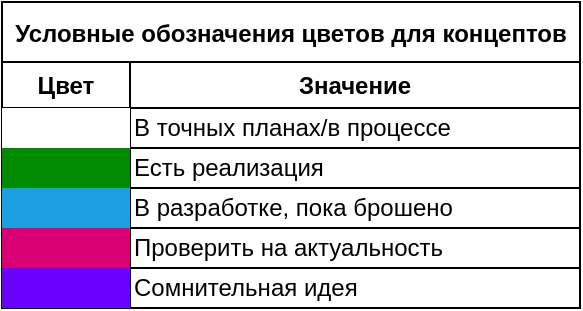 <mxfile pages="9">
    <diagram id="ulqmhDBMi8OIy3cAzAP5" name="Легенда">
        <mxGraphModel dx="1147" dy="827" grid="1" gridSize="10" guides="1" tooltips="1" connect="1" arrows="1" fold="1" page="1" pageScale="1" pageWidth="1169" pageHeight="827" math="0" shadow="0">
            <root>
                <mxCell id="xKbPOm_ntVvUIwOBPyac-0"/>
                <mxCell id="xKbPOm_ntVvUIwOBPyac-1" parent="xKbPOm_ntVvUIwOBPyac-0"/>
                <mxCell id="WXc0fKNCT9C_C9U5BDgo-7" value="Условные обозначения цветов для концептов" style="shape=table;startSize=30;container=1;collapsible=0;childLayout=tableLayout;fontStyle=1;align=center;pointerEvents=1;verticalAlign=middle;" parent="xKbPOm_ntVvUIwOBPyac-1" vertex="1">
                    <mxGeometry x="880" y="674" width="289" height="153" as="geometry"/>
                </mxCell>
                <mxCell id="WXc0fKNCT9C_C9U5BDgo-8" value="" style="shape=partialRectangle;html=1;whiteSpace=wrap;collapsible=0;dropTarget=0;pointerEvents=0;fillColor=none;top=0;left=0;bottom=0;right=0;points=[[0,0.5],[1,0.5]];portConstraint=eastwest;" parent="WXc0fKNCT9C_C9U5BDgo-7" vertex="1">
                    <mxGeometry y="30" width="289" height="23" as="geometry"/>
                </mxCell>
                <mxCell id="WXc0fKNCT9C_C9U5BDgo-9" value="Цвет" style="shape=partialRectangle;html=1;whiteSpace=wrap;connectable=0;fillColor=none;top=0;left=0;bottom=0;right=0;overflow=hidden;pointerEvents=1;fontStyle=1" parent="WXc0fKNCT9C_C9U5BDgo-8" vertex="1">
                    <mxGeometry width="64" height="23" as="geometry">
                        <mxRectangle width="64" height="23" as="alternateBounds"/>
                    </mxGeometry>
                </mxCell>
                <mxCell id="WXc0fKNCT9C_C9U5BDgo-10" value="Значение" style="shape=partialRectangle;html=1;whiteSpace=wrap;connectable=0;fillColor=none;top=0;left=0;bottom=0;right=0;overflow=hidden;pointerEvents=1;fontStyle=1" parent="WXc0fKNCT9C_C9U5BDgo-8" vertex="1">
                    <mxGeometry x="64" width="225" height="23" as="geometry">
                        <mxRectangle width="225" height="23" as="alternateBounds"/>
                    </mxGeometry>
                </mxCell>
                <mxCell id="z6biKGNfCBMu_zfPHP00-0" style="shape=partialRectangle;html=1;whiteSpace=wrap;collapsible=0;dropTarget=0;pointerEvents=0;fillColor=none;top=0;left=0;bottom=0;right=0;points=[[0,0.5],[1,0.5]];portConstraint=eastwest;" parent="WXc0fKNCT9C_C9U5BDgo-7" vertex="1">
                    <mxGeometry y="53" width="289" height="20" as="geometry"/>
                </mxCell>
                <mxCell id="z6biKGNfCBMu_zfPHP00-1" value="" style="shape=partialRectangle;html=1;whiteSpace=wrap;connectable=0;top=0;left=0;bottom=0;right=0;overflow=hidden;pointerEvents=1;" parent="z6biKGNfCBMu_zfPHP00-0" vertex="1">
                    <mxGeometry width="64" height="20" as="geometry">
                        <mxRectangle width="64" height="20" as="alternateBounds"/>
                    </mxGeometry>
                </mxCell>
                <mxCell id="z6biKGNfCBMu_zfPHP00-2" value="В точных планах/в процессе" style="shape=partialRectangle;html=1;whiteSpace=wrap;connectable=0;fillColor=none;top=0;left=0;bottom=0;right=0;overflow=hidden;pointerEvents=1;align=left;verticalAlign=middle;" parent="z6biKGNfCBMu_zfPHP00-0" vertex="1">
                    <mxGeometry x="64" width="225" height="20" as="geometry">
                        <mxRectangle width="225" height="20" as="alternateBounds"/>
                    </mxGeometry>
                </mxCell>
                <mxCell id="WXc0fKNCT9C_C9U5BDgo-12" value="" style="shape=partialRectangle;html=1;whiteSpace=wrap;collapsible=0;dropTarget=0;pointerEvents=0;fillColor=none;top=0;left=0;bottom=0;right=0;points=[[0,0.5],[1,0.5]];portConstraint=eastwest;" parent="WXc0fKNCT9C_C9U5BDgo-7" vertex="1">
                    <mxGeometry y="73" width="289" height="20" as="geometry"/>
                </mxCell>
                <mxCell id="WXc0fKNCT9C_C9U5BDgo-13" value="" style="shape=partialRectangle;html=1;whiteSpace=wrap;connectable=0;fillColor=#008a00;top=0;left=0;bottom=0;right=0;overflow=hidden;pointerEvents=1;strokeColor=#005700;fontColor=#ffffff;" parent="WXc0fKNCT9C_C9U5BDgo-12" vertex="1">
                    <mxGeometry width="64" height="20" as="geometry">
                        <mxRectangle width="64" height="20" as="alternateBounds"/>
                    </mxGeometry>
                </mxCell>
                <mxCell id="WXc0fKNCT9C_C9U5BDgo-14" value="Есть реализация" style="shape=partialRectangle;html=1;whiteSpace=wrap;connectable=0;fillColor=none;top=0;left=0;bottom=0;right=0;overflow=hidden;pointerEvents=1;align=left;" parent="WXc0fKNCT9C_C9U5BDgo-12" vertex="1">
                    <mxGeometry x="64" width="225" height="20" as="geometry">
                        <mxRectangle width="225" height="20" as="alternateBounds"/>
                    </mxGeometry>
                </mxCell>
                <mxCell id="WXc0fKNCT9C_C9U5BDgo-16" value="" style="shape=partialRectangle;html=1;whiteSpace=wrap;collapsible=0;dropTarget=0;pointerEvents=0;fillColor=none;top=0;left=0;bottom=0;right=0;points=[[0,0.5],[1,0.5]];portConstraint=eastwest;" parent="WXc0fKNCT9C_C9U5BDgo-7" vertex="1">
                    <mxGeometry y="93" width="289" height="20" as="geometry"/>
                </mxCell>
                <mxCell id="WXc0fKNCT9C_C9U5BDgo-17" value="" style="shape=partialRectangle;html=1;whiteSpace=wrap;connectable=0;fillColor=#1ba1e2;top=0;left=0;bottom=0;right=0;overflow=hidden;pointerEvents=1;strokeColor=#006EAF;fontColor=#ffffff;" parent="WXc0fKNCT9C_C9U5BDgo-16" vertex="1">
                    <mxGeometry width="64" height="20" as="geometry">
                        <mxRectangle width="64" height="20" as="alternateBounds"/>
                    </mxGeometry>
                </mxCell>
                <mxCell id="WXc0fKNCT9C_C9U5BDgo-18" value="В разработке, пока брошено" style="shape=partialRectangle;html=1;whiteSpace=wrap;connectable=0;fillColor=none;top=0;left=0;bottom=0;right=0;overflow=hidden;pointerEvents=1;align=left;" parent="WXc0fKNCT9C_C9U5BDgo-16" vertex="1">
                    <mxGeometry x="64" width="225" height="20" as="geometry">
                        <mxRectangle width="225" height="20" as="alternateBounds"/>
                    </mxGeometry>
                </mxCell>
                <mxCell id="zlyc0oyoCqwed71YBx2d-0" style="shape=partialRectangle;html=1;whiteSpace=wrap;collapsible=0;dropTarget=0;pointerEvents=0;fillColor=none;top=0;left=0;bottom=0;right=0;points=[[0,0.5],[1,0.5]];portConstraint=eastwest;" parent="WXc0fKNCT9C_C9U5BDgo-7" vertex="1">
                    <mxGeometry y="113" width="289" height="20" as="geometry"/>
                </mxCell>
                <mxCell id="zlyc0oyoCqwed71YBx2d-1" style="shape=partialRectangle;html=1;whiteSpace=wrap;connectable=0;fillColor=#d80073;top=0;left=0;bottom=0;right=0;overflow=hidden;pointerEvents=1;strokeColor=#A50040;fontColor=#ffffff;" parent="zlyc0oyoCqwed71YBx2d-0" vertex="1">
                    <mxGeometry width="64" height="20" as="geometry">
                        <mxRectangle width="64" height="20" as="alternateBounds"/>
                    </mxGeometry>
                </mxCell>
                <mxCell id="zlyc0oyoCqwed71YBx2d-2" value="Проверить на актуальность" style="shape=partialRectangle;html=1;whiteSpace=wrap;connectable=0;fillColor=none;top=0;left=0;bottom=0;right=0;overflow=hidden;pointerEvents=1;align=left;" parent="zlyc0oyoCqwed71YBx2d-0" vertex="1">
                    <mxGeometry x="64" width="225" height="20" as="geometry">
                        <mxRectangle width="225" height="20" as="alternateBounds"/>
                    </mxGeometry>
                </mxCell>
                <mxCell id="Z3nw5-wOsfULCc-3SPJ1-0" style="shape=partialRectangle;html=1;whiteSpace=wrap;collapsible=0;dropTarget=0;pointerEvents=0;fillColor=none;top=0;left=0;bottom=0;right=0;points=[[0,0.5],[1,0.5]];portConstraint=eastwest;" parent="WXc0fKNCT9C_C9U5BDgo-7" vertex="1">
                    <mxGeometry y="133" width="289" height="20" as="geometry"/>
                </mxCell>
                <mxCell id="Z3nw5-wOsfULCc-3SPJ1-1" style="shape=partialRectangle;html=1;whiteSpace=wrap;connectable=0;fillColor=#6a00ff;top=0;left=0;bottom=0;right=0;overflow=hidden;pointerEvents=1;strokeColor=#3700CC;fontColor=#ffffff;" parent="Z3nw5-wOsfULCc-3SPJ1-0" vertex="1">
                    <mxGeometry width="64" height="20" as="geometry">
                        <mxRectangle width="64" height="20" as="alternateBounds"/>
                    </mxGeometry>
                </mxCell>
                <mxCell id="Z3nw5-wOsfULCc-3SPJ1-2" value="Сомнительная идея" style="shape=partialRectangle;html=1;whiteSpace=wrap;connectable=0;fillColor=none;top=0;left=0;bottom=0;right=0;overflow=hidden;pointerEvents=1;align=left;" parent="Z3nw5-wOsfULCc-3SPJ1-0" vertex="1">
                    <mxGeometry x="64" width="225" height="20" as="geometry">
                        <mxRectangle width="225" height="20" as="alternateBounds"/>
                    </mxGeometry>
                </mxCell>
            </root>
        </mxGraphModel>
    </diagram>
    <diagram id="HpWCT61eOXlCth7Rk-iW" name="Объекты - концепт">
        <mxGraphModel dx="1147" dy="827" grid="1" gridSize="10" guides="1" tooltips="1" connect="1" arrows="1" fold="1" page="1" pageScale="1" pageWidth="1169" pageHeight="827" backgroundImage="{&quot;src&quot;:&quot;data:page/id,ulqmhDBMi8OIy3cAzAP5&quot;}" math="0" shadow="0">
            <root>
                <mxCell id="DPDobKfA56A-Gjx96lW2-0"/>
                <mxCell id="DPDobKfA56A-Gjx96lW2-1" parent="DPDobKfA56A-Gjx96lW2-0"/>
                <mxCell id="X-T6kT-MJt9lBtkeQnrb-22" value="" style="edgeStyle=orthogonalEdgeStyle;rounded=0;orthogonalLoop=1;jettySize=auto;html=1;" parent="DPDobKfA56A-Gjx96lW2-1" source="X-T6kT-MJt9lBtkeQnrb-0" target="X-T6kT-MJt9lBtkeQnrb-1" edge="1">
                    <mxGeometry relative="1" as="geometry"/>
                </mxCell>
                <mxCell id="X-T6kT-MJt9lBtkeQnrb-25" style="edgeStyle=orthogonalEdgeStyle;rounded=0;orthogonalLoop=1;jettySize=auto;html=1;entryX=0;entryY=0.5;entryDx=0;entryDy=0;" parent="DPDobKfA56A-Gjx96lW2-1" source="X-T6kT-MJt9lBtkeQnrb-0" target="X-T6kT-MJt9lBtkeQnrb-3" edge="1">
                    <mxGeometry relative="1" as="geometry">
                        <Array as="points">
                            <mxPoint x="180" y="25"/>
                            <mxPoint x="180" y="185"/>
                        </Array>
                    </mxGeometry>
                </mxCell>
                <mxCell id="X-T6kT-MJt9lBtkeQnrb-29" style="edgeStyle=orthogonalEdgeStyle;rounded=0;orthogonalLoop=1;jettySize=auto;html=1;entryX=0;entryY=0.5;entryDx=0;entryDy=0;" parent="DPDobKfA56A-Gjx96lW2-1" source="X-T6kT-MJt9lBtkeQnrb-0" target="X-T6kT-MJt9lBtkeQnrb-5" edge="1">
                    <mxGeometry relative="1" as="geometry">
                        <Array as="points">
                            <mxPoint x="180" y="25"/>
                            <mxPoint x="180" y="505"/>
                        </Array>
                    </mxGeometry>
                </mxCell>
                <mxCell id="GEWwGSVUZcJJ1QInlZHH-4" style="edgeStyle=orthogonalEdgeStyle;rounded=0;orthogonalLoop=1;jettySize=auto;html=1;entryX=0;entryY=0.5;entryDx=0;entryDy=0;" parent="DPDobKfA56A-Gjx96lW2-1" source="X-T6kT-MJt9lBtkeQnrb-0" target="GEWwGSVUZcJJ1QInlZHH-1" edge="1">
                    <mxGeometry relative="1" as="geometry">
                        <Array as="points">
                            <mxPoint x="180" y="25"/>
                            <mxPoint x="180" y="425"/>
                        </Array>
                    </mxGeometry>
                </mxCell>
                <mxCell id="X-T6kT-MJt9lBtkeQnrb-0" value="Базовый класс" style="html=1;fillColor=#008a00;strokeColor=#005700;fontColor=#ffffff;" parent="DPDobKfA56A-Gjx96lW2-1" vertex="1">
                    <mxGeometry x="40" width="120" height="50" as="geometry"/>
                </mxCell>
                <mxCell id="X-T6kT-MJt9lBtkeQnrb-26" value="" style="edgeStyle=orthogonalEdgeStyle;rounded=0;orthogonalLoop=1;jettySize=auto;html=1;" parent="DPDobKfA56A-Gjx96lW2-1" source="X-T6kT-MJt9lBtkeQnrb-3" target="X-T6kT-MJt9lBtkeQnrb-7" edge="1">
                    <mxGeometry relative="1" as="geometry"/>
                </mxCell>
                <mxCell id="X-T6kT-MJt9lBtkeQnrb-27" style="edgeStyle=orthogonalEdgeStyle;rounded=0;orthogonalLoop=1;jettySize=auto;html=1;entryX=0;entryY=0.5;entryDx=0;entryDy=0;" parent="DPDobKfA56A-Gjx96lW2-1" source="X-T6kT-MJt9lBtkeQnrb-3" target="X-T6kT-MJt9lBtkeQnrb-9" edge="1">
                    <mxGeometry relative="1" as="geometry">
                        <Array as="points">
                            <mxPoint x="340" y="185"/>
                            <mxPoint x="340" y="265"/>
                        </Array>
                    </mxGeometry>
                </mxCell>
                <mxCell id="X-T6kT-MJt9lBtkeQnrb-28" style="edgeStyle=orthogonalEdgeStyle;rounded=0;orthogonalLoop=1;jettySize=auto;html=1;entryX=0;entryY=0.5;entryDx=0;entryDy=0;" parent="DPDobKfA56A-Gjx96lW2-1" source="X-T6kT-MJt9lBtkeQnrb-3" target="X-T6kT-MJt9lBtkeQnrb-11" edge="1">
                    <mxGeometry relative="1" as="geometry">
                        <Array as="points">
                            <mxPoint x="340" y="185"/>
                            <mxPoint x="340" y="345"/>
                        </Array>
                    </mxGeometry>
                </mxCell>
                <mxCell id="X-T6kT-MJt9lBtkeQnrb-3" value="Базовое поле" style="html=1;fillColor=#008a00;strokeColor=#005700;fontColor=#ffffff;" parent="DPDobKfA56A-Gjx96lW2-1" vertex="1">
                    <mxGeometry x="200" y="160" width="120" height="50" as="geometry"/>
                </mxCell>
                <mxCell id="X-T6kT-MJt9lBtkeQnrb-5" value="Базовый объект" style="html=1;fillColor=#1ba1e2;strokeColor=#006EAF;fontColor=#ffffff;" parent="DPDobKfA56A-Gjx96lW2-1" vertex="1">
                    <mxGeometry x="200" y="480" width="120" height="50" as="geometry"/>
                </mxCell>
                <mxCell id="X-T6kT-MJt9lBtkeQnrb-7" value="Квадратное поле&lt;br&gt;(8 направлений)" style="html=1;fillColor=#008a00;strokeColor=#005700;fontColor=#ffffff;" parent="DPDobKfA56A-Gjx96lW2-1" vertex="1">
                    <mxGeometry x="360" y="160" width="120" height="50" as="geometry"/>
                </mxCell>
                <mxCell id="X-T6kT-MJt9lBtkeQnrb-9" value="Круглое поле&lt;br&gt;(планетарная система)" style="html=1;fillColor=#1ba1e2;strokeColor=#006EAF;fontColor=#ffffff;" parent="DPDobKfA56A-Gjx96lW2-1" vertex="1">
                    <mxGeometry x="360" y="240" width="160" height="50" as="geometry"/>
                </mxCell>
                <mxCell id="X-T6kT-MJt9lBtkeQnrb-11" value="Сферическое поле&lt;br&gt;(гексы)" style="html=1;" parent="DPDobKfA56A-Gjx96lW2-1" vertex="1">
                    <mxGeometry x="360" y="320" width="120" height="50" as="geometry"/>
                </mxCell>
                <mxCell id="X-T6kT-MJt9lBtkeQnrb-13" value="Клетка поверхности" style="html=1;" parent="DPDobKfA56A-Gjx96lW2-1" vertex="1">
                    <mxGeometry x="360" width="120" height="50" as="geometry"/>
                </mxCell>
                <mxCell id="X-T6kT-MJt9lBtkeQnrb-15" value="Клетка космоса" style="html=1;" parent="DPDobKfA56A-Gjx96lW2-1" vertex="1">
                    <mxGeometry x="360" y="80" width="120" height="50" as="geometry"/>
                </mxCell>
                <mxCell id="X-T6kT-MJt9lBtkeQnrb-17" value="Космический объект" style="html=1;" parent="DPDobKfA56A-Gjx96lW2-1" vertex="1">
                    <mxGeometry x="360" y="560" width="120" height="50" as="geometry"/>
                </mxCell>
                <mxCell id="X-T6kT-MJt9lBtkeQnrb-1" value="Базовая клетка" style="html=1;fillColor=#008a00;strokeColor=#005700;fontColor=#ffffff;" parent="DPDobKfA56A-Gjx96lW2-1" vertex="1">
                    <mxGeometry x="200" width="120" height="50" as="geometry"/>
                </mxCell>
                <mxCell id="GEWwGSVUZcJJ1QInlZHH-2" value="" style="edgeStyle=orthogonalEdgeStyle;rounded=0;orthogonalLoop=1;jettySize=auto;html=1;endArrow=diamondThin;endFill=0;" parent="DPDobKfA56A-Gjx96lW2-1" source="GEWwGSVUZcJJ1QInlZHH-1" target="X-T6kT-MJt9lBtkeQnrb-5" edge="1">
                    <mxGeometry relative="1" as="geometry"/>
                </mxCell>
                <mxCell id="GEWwGSVUZcJJ1QInlZHH-3" style="edgeStyle=orthogonalEdgeStyle;rounded=0;orthogonalLoop=1;jettySize=auto;html=1;entryX=0.5;entryY=1;entryDx=0;entryDy=0;endArrow=diamondThin;endFill=0;" parent="DPDobKfA56A-Gjx96lW2-1" source="GEWwGSVUZcJJ1QInlZHH-1" target="X-T6kT-MJt9lBtkeQnrb-3" edge="1">
                    <mxGeometry relative="1" as="geometry"/>
                </mxCell>
                <mxCell id="GEWwGSVUZcJJ1QInlZHH-1" value="Направленный&lt;br&gt;Объект" style="html=1;" parent="DPDobKfA56A-Gjx96lW2-1" vertex="1">
                    <mxGeometry x="200" y="400" width="120" height="50" as="geometry"/>
                </mxCell>
                <mxCell id="MfiJC5cW3hYthZH27mDX-4" value="" style="edgeStyle=orthogonalEdgeStyle;rounded=0;orthogonalLoop=1;jettySize=auto;html=1;" parent="DPDobKfA56A-Gjx96lW2-1" source="MfiJC5cW3hYthZH27mDX-0" target="MfiJC5cW3hYthZH27mDX-3" edge="1">
                    <mxGeometry relative="1" as="geometry"/>
                </mxCell>
                <mxCell id="MfiJC5cW3hYthZH27mDX-0" value="Живой объект" style="html=1;" parent="DPDobKfA56A-Gjx96lW2-1" vertex="1">
                    <mxGeometry x="360" y="480" width="120" height="50" as="geometry"/>
                </mxCell>
                <mxCell id="MfiJC5cW3hYthZH27mDX-3" value="Управляемый объект" style="html=1;" parent="DPDobKfA56A-Gjx96lW2-1" vertex="1">
                    <mxGeometry x="520" y="480" width="160" height="50" as="geometry"/>
                </mxCell>
            </root>
        </mxGraphModel>
    </diagram>
    <diagram id="KdyrZdnE4eH8XfdKHlyh" name="Струткура Поля">
        <mxGraphModel dx="1086" dy="623" grid="1" gridSize="10" guides="1" tooltips="1" connect="1" arrows="1" fold="1" page="1" pageScale="1" pageWidth="1169" pageHeight="827" background="none" backgroundImage="{&quot;src&quot;:&quot;data:page/id,ulqmhDBMi8OIy3cAzAP5&quot;}" math="0" shadow="0">
            <root>
                <mxCell id="id4YYoZwiKZY9SfUgcTH-0"/>
                <mxCell id="id4YYoZwiKZY9SfUgcTH-1" parent="id4YYoZwiKZY9SfUgcTH-0"/>
                <mxCell id="9hxtKXrdN_g--CIgxMM8-48" value="" style="edgeStyle=orthogonalEdgeStyle;rounded=0;orthogonalLoop=1;jettySize=auto;html=1;startArrow=none;startFill=0;endArrow=classic;endFill=1;" parent="id4YYoZwiKZY9SfUgcTH-1" source="9hxtKXrdN_g--CIgxMM8-51" target="9hxtKXrdN_g--CIgxMM8-53" edge="1">
                    <mxGeometry relative="1" as="geometry"/>
                </mxCell>
                <mxCell id="9hxtKXrdN_g--CIgxMM8-49" style="edgeStyle=orthogonalEdgeStyle;rounded=0;orthogonalLoop=1;jettySize=auto;html=1;entryX=0.5;entryY=0;entryDx=0;entryDy=0;startArrow=none;startFill=0;endArrow=classic;endFill=1;" parent="id4YYoZwiKZY9SfUgcTH-1" source="9hxtKXrdN_g--CIgxMM8-51" target="9hxtKXrdN_g--CIgxMM8-57" edge="1">
                    <mxGeometry relative="1" as="geometry">
                        <Array as="points">
                            <mxPoint x="120" y="80"/>
                            <mxPoint x="340" y="80"/>
                        </Array>
                    </mxGeometry>
                </mxCell>
                <mxCell id="9hxtKXrdN_g--CIgxMM8-50" value="" style="edgeStyle=orthogonalEdgeStyle;rounded=0;orthogonalLoop=1;jettySize=auto;html=1;startArrow=none;startFill=0;endArrow=classic;endFill=1;" parent="id4YYoZwiKZY9SfUgcTH-1" source="9hxtKXrdN_g--CIgxMM8-51" target="9hxtKXrdN_g--CIgxMM8-68" edge="1">
                    <mxGeometry relative="1" as="geometry">
                        <Array as="points">
                            <mxPoint x="120" y="80"/>
                            <mxPoint x="576" y="80"/>
                        </Array>
                    </mxGeometry>
                </mxCell>
                <mxCell id="xcJjKQHYae6VmH23dOyP-4" value="" style="edgeStyle=orthogonalEdgeStyle;rounded=0;orthogonalLoop=1;jettySize=auto;html=1;startFill=0;endFill=1;" parent="id4YYoZwiKZY9SfUgcTH-1" source="9hxtKXrdN_g--CIgxMM8-51" target="xcJjKQHYae6VmH23dOyP-2" edge="1">
                    <mxGeometry relative="1" as="geometry">
                        <Array as="points">
                            <mxPoint x="120" y="80"/>
                            <mxPoint x="800" y="80"/>
                        </Array>
                    </mxGeometry>
                </mxCell>
                <mxCell id="9hxtKXrdN_g--CIgxMM8-51" value="Поле" style="swimlane;fontStyle=0;childLayout=stackLayout;horizontal=1;startSize=26;fillColor=#008a00;horizontalStack=0;resizeParent=1;resizeParentMax=0;resizeLast=0;collapsible=1;marginBottom=0;strokeColor=#005700;fontColor=#ffffff;" parent="id4YYoZwiKZY9SfUgcTH-1" vertex="1">
                    <mxGeometry x="40" width="160" height="52" as="geometry"/>
                </mxCell>
                <mxCell id="9hxtKXrdN_g--CIgxMM8-52" value="+ Обновить поле" style="text;strokeColor=#006EAF;fillColor=#1ba1e2;align=left;verticalAlign=top;spacingLeft=4;spacingRight=4;overflow=hidden;rotatable=0;points=[[0,0.5],[1,0.5]];portConstraint=eastwest;fontColor=#ffffff;" parent="9hxtKXrdN_g--CIgxMM8-51" vertex="1">
                    <mxGeometry y="26" width="160" height="26" as="geometry"/>
                </mxCell>
                <mxCell id="9hxtKXrdN_g--CIgxMM8-53" value="Имя" style="swimlane;fontStyle=0;childLayout=stackLayout;horizontal=1;startSize=26;fillColor=#008a00;horizontalStack=0;resizeParent=1;resizeParentMax=0;resizeLast=0;collapsible=1;marginBottom=0;strokeColor=#005700;fontColor=#ffffff;" parent="id4YYoZwiKZY9SfUgcTH-1" vertex="1">
                    <mxGeometry x="40" y="120" width="160" height="78" as="geometry"/>
                </mxCell>
                <mxCell id="9hxtKXrdN_g--CIgxMM8-54" value="+ Получить" style="text;strokeColor=#2D7600;fillColor=#60a917;align=left;verticalAlign=top;spacingLeft=4;spacingRight=4;overflow=hidden;rotatable=0;points=[[0,0.5],[1,0.5]];portConstraint=eastwest;fontColor=#ffffff;" parent="9hxtKXrdN_g--CIgxMM8-53" vertex="1">
                    <mxGeometry y="26" width="160" height="26" as="geometry"/>
                </mxCell>
                <mxCell id="9hxtKXrdN_g--CIgxMM8-55" value="+ Изменить" style="text;strokeColor=#2D7600;fillColor=#60a917;align=left;verticalAlign=top;spacingLeft=4;spacingRight=4;overflow=hidden;rotatable=0;points=[[0,0.5],[1,0.5]];portConstraint=eastwest;fontColor=#ffffff;" parent="9hxtKXrdN_g--CIgxMM8-53" vertex="1">
                    <mxGeometry y="52" width="160" height="26" as="geometry"/>
                </mxCell>
                <mxCell id="9hxtKXrdN_g--CIgxMM8-56" value="" style="edgeStyle=orthogonalEdgeStyle;rounded=0;orthogonalLoop=1;jettySize=auto;html=1;startArrow=none;startFill=0;endArrow=classic;endFill=1;" parent="id4YYoZwiKZY9SfUgcTH-1" source="9hxtKXrdN_g--CIgxMM8-57" target="9hxtKXrdN_g--CIgxMM8-60" edge="1">
                    <mxGeometry relative="1" as="geometry"/>
                </mxCell>
                <mxCell id="9hxtKXrdN_g--CIgxMM8-57" value="Ширина и высота" style="swimlane;fontStyle=0;childLayout=stackLayout;horizontal=1;startSize=26;fillColor=#008a00;horizontalStack=0;resizeParent=1;resizeParentMax=0;resizeLast=0;collapsible=1;marginBottom=0;strokeColor=#005700;fontColor=#ffffff;" parent="id4YYoZwiKZY9SfUgcTH-1" vertex="1">
                    <mxGeometry x="240" y="120" width="200" height="52" as="geometry"/>
                </mxCell>
                <mxCell id="9hxtKXrdN_g--CIgxMM8-58" value="+ Получить" style="text;strokeColor=#2D7600;fillColor=#60a917;align=left;verticalAlign=top;spacingLeft=4;spacingRight=4;overflow=hidden;rotatable=0;points=[[0,0.5],[1,0.5]];portConstraint=eastwest;fontColor=#ffffff;" parent="9hxtKXrdN_g--CIgxMM8-57" vertex="1">
                    <mxGeometry y="26" width="200" height="26" as="geometry"/>
                </mxCell>
                <mxCell id="9hxtKXrdN_g--CIgxMM8-59" value="" style="edgeStyle=orthogonalEdgeStyle;rounded=0;orthogonalLoop=1;jettySize=auto;html=1;startArrow=none;startFill=0;endArrow=classic;endFill=1;" parent="id4YYoZwiKZY9SfUgcTH-1" source="9hxtKXrdN_g--CIgxMM8-60" target="9hxtKXrdN_g--CIgxMM8-63" edge="1">
                    <mxGeometry relative="1" as="geometry"/>
                </mxCell>
                <mxCell id="9hxtKXrdN_g--CIgxMM8-60" value="Координата" style="swimlane;fontStyle=0;childLayout=stackLayout;horizontal=1;startSize=26;fillColor=#008a00;horizontalStack=0;resizeParent=1;resizeParentMax=0;resizeLast=0;collapsible=1;marginBottom=0;strokeColor=#005700;fontColor=#ffffff;" parent="id4YYoZwiKZY9SfUgcTH-1" vertex="1">
                    <mxGeometry x="240" y="280" width="200" height="52" as="geometry"/>
                </mxCell>
                <mxCell id="9hxtKXrdN_g--CIgxMM8-61" value="+ Проверить на валидность" style="text;strokeColor=#2D7600;fillColor=#60a917;align=left;verticalAlign=top;spacingLeft=4;spacingRight=4;overflow=hidden;rotatable=0;points=[[0,0.5],[1,0.5]];portConstraint=eastwest;fontColor=#ffffff;" parent="9hxtKXrdN_g--CIgxMM8-60" vertex="1">
                    <mxGeometry y="26" width="200" height="26" as="geometry"/>
                </mxCell>
                <mxCell id="9hxtKXrdN_g--CIgxMM8-62" value="" style="edgeStyle=orthogonalEdgeStyle;rounded=0;orthogonalLoop=1;jettySize=auto;html=1;startArrow=none;startFill=0;endArrow=classic;endFill=1;" parent="id4YYoZwiKZY9SfUgcTH-1" source="9hxtKXrdN_g--CIgxMM8-63" target="9hxtKXrdN_g--CIgxMM8-66" edge="1">
                    <mxGeometry relative="1" as="geometry"/>
                </mxCell>
                <mxCell id="9hxtKXrdN_g--CIgxMM8-63" value="Ячейка" style="swimlane;fontStyle=0;childLayout=stackLayout;horizontal=1;startSize=26;fillColor=#008a00;horizontalStack=0;resizeParent=1;resizeParentMax=0;resizeLast=0;collapsible=1;marginBottom=0;strokeColor=#005700;fontColor=#ffffff;" parent="id4YYoZwiKZY9SfUgcTH-1" vertex="1">
                    <mxGeometry x="240" y="400" width="200" height="78" as="geometry"/>
                </mxCell>
                <mxCell id="9hxtKXrdN_g--CIgxMM8-64" value="+ Получить" style="text;strokeColor=#2D7600;fillColor=#60a917;align=left;verticalAlign=top;spacingLeft=4;spacingRight=4;overflow=hidden;rotatable=0;points=[[0,0.5],[1,0.5]];portConstraint=eastwest;fontColor=#ffffff;" parent="9hxtKXrdN_g--CIgxMM8-63" vertex="1">
                    <mxGeometry y="26" width="200" height="26" as="geometry"/>
                </mxCell>
                <mxCell id="9hxtKXrdN_g--CIgxMM8-65" value="+ Заменить" style="text;strokeColor=#2D7600;fillColor=#60a917;align=left;verticalAlign=top;spacingLeft=4;spacingRight=4;overflow=hidden;rotatable=0;points=[[0,0.5],[1,0.5]];portConstraint=eastwest;fontColor=#ffffff;" parent="9hxtKXrdN_g--CIgxMM8-63" vertex="1">
                    <mxGeometry y="52" width="200" height="26" as="geometry"/>
                </mxCell>
                <mxCell id="9hxtKXrdN_g--CIgxMM8-66" value="Цвет ячейки" style="swimlane;fontStyle=0;childLayout=stackLayout;horizontal=1;startSize=26;fillColor=#008a00;horizontalStack=0;resizeParent=1;resizeParentMax=0;resizeLast=0;collapsible=1;marginBottom=0;strokeColor=#005700;fontColor=#ffffff;" parent="id4YYoZwiKZY9SfUgcTH-1" vertex="1">
                    <mxGeometry x="240" y="520" width="200" height="52" as="geometry"/>
                </mxCell>
                <mxCell id="9hxtKXrdN_g--CIgxMM8-67" value="+ Получить" style="text;strokeColor=#006EAF;fillColor=#1ba1e2;align=left;verticalAlign=top;spacingLeft=4;spacingRight=4;overflow=hidden;rotatable=0;points=[[0,0.5],[1,0.5]];portConstraint=eastwest;fontColor=#ffffff;" parent="9hxtKXrdN_g--CIgxMM8-66" vertex="1">
                    <mxGeometry y="26" width="200" height="26" as="geometry"/>
                </mxCell>
                <mxCell id="9hxtKXrdN_g--CIgxMM8-77" value="" style="edgeStyle=orthogonalEdgeStyle;rounded=0;orthogonalLoop=1;jettySize=auto;html=1;startArrow=none;startFill=0;endArrow=classic;endFill=1;entryX=0.5;entryY=0;entryDx=0;entryDy=0;" parent="id4YYoZwiKZY9SfUgcTH-1" source="9hxtKXrdN_g--CIgxMM8-68" target="9hxtKXrdN_g--CIgxMM8-75" edge="1">
                    <mxGeometry relative="1" as="geometry"/>
                </mxCell>
                <mxCell id="9hxtKXrdN_g--CIgxMM8-68" value="Количество&#10;доступных направлений" style="swimlane;fontStyle=0;childLayout=stackLayout;horizontal=1;startSize=40;fillColor=#008a00;horizontalStack=0;resizeParent=1;resizeParentMax=0;resizeLast=0;collapsible=1;marginBottom=0;strokeColor=#005700;fontColor=#ffffff;" parent="id4YYoZwiKZY9SfUgcTH-1" vertex="1">
                    <mxGeometry x="480" y="120" width="191" height="110" as="geometry"/>
                </mxCell>
                <mxCell id="9hxtKXrdN_g--CIgxMM8-69" value="+ Проверить на валидность" style="text;strokeColor=#2D7600;fillColor=#60a917;align=left;verticalAlign=top;spacingLeft=4;spacingRight=4;overflow=hidden;rotatable=0;points=[[0,0.5],[1,0.5]];portConstraint=eastwest;fontColor=#ffffff;" parent="9hxtKXrdN_g--CIgxMM8-68" vertex="1">
                    <mxGeometry y="40" width="191" height="26" as="geometry"/>
                </mxCell>
                <mxCell id="9hxtKXrdN_g--CIgxMM8-82" value="Вызывает" style="edgeStyle=orthogonalEdgeStyle;rounded=0;orthogonalLoop=1;jettySize=auto;html=1;entryX=0;entryY=0.5;entryDx=0;entryDy=0;startArrow=none;startFill=0;endArrow=classic;endFill=1;dashed=1;" parent="9hxtKXrdN_g--CIgxMM8-68" source="9hxtKXrdN_g--CIgxMM8-70" target="9hxtKXrdN_g--CIgxMM8-69" edge="1">
                    <mxGeometry x="0.013" y="10" relative="1" as="geometry">
                        <mxPoint as="offset"/>
                    </mxGeometry>
                </mxCell>
                <mxCell id="9hxtKXrdN_g--CIgxMM8-70" value="+ Преобразовать число в &#10;направление" style="text;strokeColor=#2D7600;fillColor=#60a917;align=left;verticalAlign=top;spacingLeft=4;spacingRight=4;overflow=hidden;rotatable=0;points=[[0,0.5],[1,0.5]];portConstraint=eastwest;fontColor=#ffffff;" parent="9hxtKXrdN_g--CIgxMM8-68" vertex="1">
                    <mxGeometry y="66" width="191" height="44" as="geometry"/>
                </mxCell>
                <mxCell id="9hxtKXrdN_g--CIgxMM8-81" value="Использует" style="edgeStyle=orthogonalEdgeStyle;rounded=0;orthogonalLoop=1;jettySize=auto;html=1;startArrow=none;startFill=0;endArrow=classic;endFill=1;entryX=1;entryY=0.25;entryDx=0;entryDy=0;exitX=0;exitY=0.25;exitDx=0;exitDy=0;dashed=1;" parent="id4YYoZwiKZY9SfUgcTH-1" source="9hxtKXrdN_g--CIgxMM8-75" target="9hxtKXrdN_g--CIgxMM8-60" edge="1">
                    <mxGeometry x="-0.127" y="-23" relative="1" as="geometry">
                        <mxPoint as="offset"/>
                        <Array as="points">
                            <mxPoint x="476" y="293"/>
                        </Array>
                    </mxGeometry>
                </mxCell>
                <mxCell id="9hxtKXrdN_g--CIgxMM8-75" value="Направление" style="swimlane;fontStyle=0;childLayout=stackLayout;horizontal=1;startSize=26;fillColor=#008a00;horizontalStack=0;resizeParent=1;resizeParentMax=0;resizeLast=0;collapsible=1;marginBottom=0;strokeColor=#005700;fontColor=#ffffff;" parent="id4YYoZwiKZY9SfUgcTH-1" vertex="1">
                    <mxGeometry x="475.5" y="280" width="200" height="78" as="geometry"/>
                </mxCell>
                <mxCell id="9hxtKXrdN_g--CIgxMM8-76" value="+ Проверить доступность" style="text;strokeColor=#2D7600;fillColor=#60a917;align=left;verticalAlign=top;spacingLeft=4;spacingRight=4;overflow=hidden;rotatable=0;points=[[0,0.5],[1,0.5]];portConstraint=eastwest;fontColor=#ffffff;" parent="9hxtKXrdN_g--CIgxMM8-75" vertex="1">
                    <mxGeometry y="26" width="200" height="26" as="geometry"/>
                </mxCell>
                <mxCell id="LJSZ-odEaXhOyM-ryy8w-3" value="+ Передвинуть" style="text;strokeColor=none;fillColor=none;align=left;verticalAlign=top;spacingLeft=4;spacingRight=4;overflow=hidden;rotatable=0;points=[[0,0.5],[1,0.5]];portConstraint=eastwest;" parent="9hxtKXrdN_g--CIgxMM8-75" vertex="1">
                    <mxGeometry y="52" width="200" height="26" as="geometry"/>
                </mxCell>
                <mxCell id="9hxtKXrdN_g--CIgxMM8-78" style="edgeStyle=orthogonalEdgeStyle;rounded=0;orthogonalLoop=1;jettySize=auto;html=1;entryX=0;entryY=0.25;entryDx=0;entryDy=0;startArrow=none;startFill=0;endArrow=classic;endFill=1;dashed=1;" parent="id4YYoZwiKZY9SfUgcTH-1" source="9hxtKXrdN_g--CIgxMM8-61" target="9hxtKXrdN_g--CIgxMM8-57" edge="1">
                    <mxGeometry relative="1" as="geometry"/>
                </mxCell>
                <mxCell id="9hxtKXrdN_g--CIgxMM8-79" value="Обращается" style="edgeLabel;html=1;align=center;verticalAlign=middle;resizable=0;points=[];" parent="9hxtKXrdN_g--CIgxMM8-78" vertex="1" connectable="0">
                    <mxGeometry x="-0.319" y="-3" relative="1" as="geometry">
                        <mxPoint x="27" as="offset"/>
                    </mxGeometry>
                </mxCell>
                <mxCell id="eOV3S5zc-eTHxgpfrBE3-3" style="edgeStyle=orthogonalEdgeStyle;rounded=0;orthogonalLoop=1;jettySize=auto;html=1;startArrow=none;startFill=0;endArrow=none;endFill=0;dashed=1;" parent="id4YYoZwiKZY9SfUgcTH-1" source="eOV3S5zc-eTHxgpfrBE3-2" edge="1">
                    <mxGeometry relative="1" as="geometry">
                        <Array as="points">
                            <mxPoint x="440" y="500"/>
                        </Array>
                        <mxPoint x="440" y="520" as="targetPoint"/>
                    </mxGeometry>
                </mxCell>
                <mxCell id="eOV3S5zc-eTHxgpfrBE3-2" value="Отдельный объект&lt;br&gt;&lt;span style=&quot;color: rgb(240 , 240 , 240) ; font-style: italic ; text-align: center&quot;&gt;subClasses::ECellPainter&lt;/span&gt;" style="strokeWidth=2;html=1;shape=mxgraph.flowchart.annotation_2;align=left;labelPosition=right;pointerEvents=1;fontColor=#FFFFFF;" parent="id4YYoZwiKZY9SfUgcTH-1" vertex="1">
                    <mxGeometry x="940" y="480" width="50" height="40" as="geometry"/>
                </mxCell>
                <mxCell id="eOV3S5zc-eTHxgpfrBE3-7" style="edgeStyle=orthogonalEdgeStyle;rounded=0;orthogonalLoop=1;jettySize=auto;html=1;startArrow=none;startFill=0;endArrow=none;endFill=0;dashed=1;" parent="id4YYoZwiKZY9SfUgcTH-1" source="eOV3S5zc-eTHxgpfrBE3-4" edge="1">
                    <mxGeometry relative="1" as="geometry">
                        <Array as="points">
                            <mxPoint x="671" y="100"/>
                        </Array>
                        <mxPoint x="671" y="120" as="targetPoint"/>
                    </mxGeometry>
                </mxCell>
                <mxCell id="eOV3S5zc-eTHxgpfrBE3-8" style="edgeStyle=orthogonalEdgeStyle;rounded=0;orthogonalLoop=1;jettySize=auto;html=1;dashed=1;startArrow=none;startFill=0;endArrow=none;endFill=0;exitX=0;exitY=0.5;exitDx=0;exitDy=0;exitPerimeter=0;" parent="id4YYoZwiKZY9SfUgcTH-1" source="eOV3S5zc-eTHxgpfrBE3-4" edge="1">
                    <mxGeometry relative="1" as="geometry">
                        <Array as="points">
                            <mxPoint x="920" y="100"/>
                            <mxPoint x="920" y="260"/>
                            <mxPoint x="676" y="260"/>
                        </Array>
                        <mxPoint x="676" y="280" as="targetPoint"/>
                    </mxGeometry>
                </mxCell>
                <mxCell id="eOV3S5zc-eTHxgpfrBE3-4" value="Отдельный объект&lt;br&gt;&lt;div style=&quot;text-align: left&quot;&gt;&lt;span style=&quot;color: rgb(240 , 240 , 240) ; font-style: italic ; text-align: center&quot;&gt;subClasses::EDirectionController&lt;/span&gt;&lt;/div&gt;" style="strokeWidth=2;html=1;shape=mxgraph.flowchart.annotation_2;align=left;labelPosition=right;pointerEvents=1;fontColor=#FFFFFF;" parent="id4YYoZwiKZY9SfUgcTH-1" vertex="1">
                    <mxGeometry x="940" y="80" width="50" height="40" as="geometry"/>
                </mxCell>
                <mxCell id="xcJjKQHYae6VmH23dOyP-8" value="" style="edgeStyle=orthogonalEdgeStyle;rounded=0;orthogonalLoop=1;jettySize=auto;html=1;startFill=0;endFill=1;" parent="id4YYoZwiKZY9SfUgcTH-1" source="xcJjKQHYae6VmH23dOyP-2" target="xcJjKQHYae6VmH23dOyP-6" edge="1">
                    <mxGeometry relative="1" as="geometry"/>
                </mxCell>
                <mxCell id="xcJjKQHYae6VmH23dOyP-2" value="Освещенность" style="swimlane;fontStyle=0;childLayout=stackLayout;horizontal=1;startSize=26;horizontalStack=0;resizeParent=1;resizeParentMax=0;resizeLast=0;collapsible=1;marginBottom=0;" parent="id4YYoZwiKZY9SfUgcTH-1" vertex="1">
                    <mxGeometry x="720" y="120" width="160" height="52" as="geometry"/>
                </mxCell>
                <mxCell id="xcJjKQHYae6VmH23dOyP-3" value="+ Получить" style="text;strokeColor=none;fillColor=none;align=left;verticalAlign=top;spacingLeft=4;spacingRight=4;overflow=hidden;rotatable=0;points=[[0,0.5],[1,0.5]];portConstraint=eastwest;" parent="xcJjKQHYae6VmH23dOyP-2" vertex="1">
                    <mxGeometry y="26" width="160" height="26" as="geometry"/>
                </mxCell>
                <mxCell id="xcJjKQHYae6VmH23dOyP-5" style="edgeStyle=orthogonalEdgeStyle;rounded=0;orthogonalLoop=1;jettySize=auto;html=1;entryX=0.75;entryY=0;entryDx=0;entryDy=0;startFill=0;endFill=1;dashed=1;" parent="id4YYoZwiKZY9SfUgcTH-1" source="xcJjKQHYae6VmH23dOyP-3" target="9hxtKXrdN_g--CIgxMM8-60" edge="1">
                    <mxGeometry relative="1" as="geometry">
                        <Array as="points">
                            <mxPoint x="680" y="159"/>
                            <mxPoint x="680" y="240"/>
                            <mxPoint x="390" y="240"/>
                        </Array>
                    </mxGeometry>
                </mxCell>
                <mxCell id="9DrfLUsnWzvR64wZQ6A7-1" value="" style="edgeStyle=orthogonalEdgeStyle;rounded=0;orthogonalLoop=1;jettySize=auto;html=1;" parent="id4YYoZwiKZY9SfUgcTH-1" source="xcJjKQHYae6VmH23dOyP-6" target="9DrfLUsnWzvR64wZQ6A7-0" edge="1">
                    <mxGeometry relative="1" as="geometry"/>
                </mxCell>
                <mxCell id="9DrfLUsnWzvR64wZQ6A7-3" value="" style="edgeStyle=orthogonalEdgeStyle;rounded=0;orthogonalLoop=1;jettySize=auto;html=1;" parent="id4YYoZwiKZY9SfUgcTH-1" source="xcJjKQHYae6VmH23dOyP-6" target="9DrfLUsnWzvR64wZQ6A7-2" edge="1">
                    <mxGeometry relative="1" as="geometry">
                        <Array as="points">
                            <mxPoint x="800" y="360"/>
                            <mxPoint x="1000" y="360"/>
                        </Array>
                    </mxGeometry>
                </mxCell>
                <mxCell id="xcJjKQHYae6VmH23dOyP-6" value="Источник света" style="swimlane;fontStyle=0;childLayout=stackLayout;horizontal=1;startSize=26;fillColor=none;horizontalStack=0;resizeParent=1;resizeParentMax=0;resizeLast=0;collapsible=1;marginBottom=0;" parent="id4YYoZwiKZY9SfUgcTH-1" vertex="1">
                    <mxGeometry x="720" y="280" width="160" height="52" as="geometry"/>
                </mxCell>
                <mxCell id="xcJjKQHYae6VmH23dOyP-9" value="Источник света" style="swimlane;fontStyle=1;align=center;verticalAlign=top;childLayout=stackLayout;horizontal=1;startSize=26;horizontalStack=0;resizeParent=1;resizeParentMax=0;resizeLast=0;collapsible=1;marginBottom=0;fontColor=#FFFFFF;" parent="id4YYoZwiKZY9SfUgcTH-1" vertex="1">
                    <mxGeometry x="680" y="660" width="160" height="138" as="geometry"/>
                </mxCell>
                <mxCell id="xcJjKQHYae6VmH23dOyP-10" value="Позиция" style="text;strokeColor=none;fillColor=none;align=left;verticalAlign=top;spacingLeft=4;spacingRight=4;overflow=hidden;rotatable=0;points=[[0,0.5],[1,0.5]];portConstraint=eastwest;fontColor=#FFFFFF;" parent="xcJjKQHYae6VmH23dOyP-9" vertex="1">
                    <mxGeometry y="26" width="160" height="26" as="geometry"/>
                </mxCell>
                <mxCell id="xcJjKQHYae6VmH23dOyP-13" value="Центр освещения" style="text;strokeColor=none;fillColor=none;align=left;verticalAlign=top;spacingLeft=4;spacingRight=4;overflow=hidden;rotatable=0;points=[[0,0.5],[1,0.5]];portConstraint=eastwest;fontColor=#FFFFFF;" parent="xcJjKQHYae6VmH23dOyP-9" vertex="1">
                    <mxGeometry y="52" width="160" height="26" as="geometry"/>
                </mxCell>
                <mxCell id="xcJjKQHYae6VmH23dOyP-15" value="Вектор освещения" style="text;strokeColor=none;fillColor=none;align=left;verticalAlign=top;spacingLeft=4;spacingRight=4;overflow=hidden;rotatable=0;points=[[0,0.5],[1,0.5]];portConstraint=eastwest;fontColor=#FFFFFF;" parent="xcJjKQHYae6VmH23dOyP-9" vertex="1">
                    <mxGeometry y="78" width="160" height="26" as="geometry"/>
                </mxCell>
                <mxCell id="xcJjKQHYae6VmH23dOyP-11" value="" style="line;strokeWidth=1;fillColor=none;align=left;verticalAlign=middle;spacingTop=-1;spacingLeft=3;spacingRight=3;rotatable=0;labelPosition=right;points=[];portConstraint=eastwest;fontColor=#FFFFFF;" parent="xcJjKQHYae6VmH23dOyP-9" vertex="1">
                    <mxGeometry y="104" width="160" height="8" as="geometry"/>
                </mxCell>
                <mxCell id="xcJjKQHYae6VmH23dOyP-12" value="+ method(type): type" style="text;strokeColor=none;fillColor=none;align=left;verticalAlign=top;spacingLeft=4;spacingRight=4;overflow=hidden;rotatable=0;points=[[0,0.5],[1,0.5]];portConstraint=eastwest;fontColor=#FFFFFF;" parent="xcJjKQHYae6VmH23dOyP-9" vertex="1">
                    <mxGeometry y="112" width="160" height="26" as="geometry"/>
                </mxCell>
                <mxCell id="9DrfLUsnWzvR64wZQ6A7-0" value="Позиция источника" style="swimlane;fontStyle=0;childLayout=stackLayout;horizontal=1;startSize=26;fillColor=none;horizontalStack=0;resizeParent=1;resizeParentMax=0;resizeLast=0;collapsible=1;marginBottom=0;" parent="id4YYoZwiKZY9SfUgcTH-1" vertex="1">
                    <mxGeometry x="720" y="400" width="160" height="52" as="geometry"/>
                </mxCell>
                <mxCell id="9DrfLUsnWzvR64wZQ6A7-4" value="+ Передвинуть" style="text;strokeColor=none;fillColor=none;align=left;verticalAlign=top;spacingLeft=4;spacingRight=4;overflow=hidden;rotatable=0;points=[[0,0.5],[1,0.5]];portConstraint=eastwest;" parent="9DrfLUsnWzvR64wZQ6A7-0" vertex="1">
                    <mxGeometry y="26" width="160" height="26" as="geometry"/>
                </mxCell>
                <mxCell id="9DrfLUsnWzvR64wZQ6A7-2" value="Фокус" style="swimlane;fontStyle=0;childLayout=stackLayout;horizontal=1;startSize=26;fillColor=none;horizontalStack=0;resizeParent=1;resizeParentMax=0;resizeLast=0;collapsible=1;marginBottom=0;" parent="id4YYoZwiKZY9SfUgcTH-1" vertex="1">
                    <mxGeometry x="920" y="400" width="160" height="52" as="geometry"/>
                </mxCell>
            </root>
        </mxGraphModel>
    </diagram>
    <diagram id="1DkX4UpBUP_RuZcYE-h0" name="Структура Ячейки">
        <mxGraphModel dx="1422" dy="862" grid="1" gridSize="10" guides="1" tooltips="1" connect="1" arrows="1" fold="1" page="1" pageScale="1" pageWidth="1169" pageHeight="827" backgroundImage="{&quot;src&quot;:&quot;data:page/id,ulqmhDBMi8OIy3cAzAP5&quot;}" math="0" shadow="0">
            <root>
                <mxCell id="jLp-eScB_NvtGZtLz7fn-0"/>
                <mxCell id="jLp-eScB_NvtGZtLz7fn-1" parent="jLp-eScB_NvtGZtLz7fn-0"/>
                <mxCell id="ov9ZdZkg853LSOERNotN-8" value="" style="edgeStyle=orthogonalEdgeStyle;rounded=0;orthogonalLoop=1;jettySize=auto;html=1;startArrow=none;startFill=0;endArrow=classic;endFill=1;" parent="jLp-eScB_NvtGZtLz7fn-1" source="ov9ZdZkg853LSOERNotN-0" target="ov9ZdZkg853LSOERNotN-4" edge="1">
                    <mxGeometry relative="1" as="geometry"/>
                </mxCell>
                <mxCell id="MJGkK7GJxfNXi0teh4fe-5" value="" style="edgeStyle=orthogonalEdgeStyle;rounded=0;orthogonalLoop=1;jettySize=auto;html=1;startFill=0;endFill=1;" parent="jLp-eScB_NvtGZtLz7fn-1" source="ov9ZdZkg853LSOERNotN-0" target="MJGkK7GJxfNXi0teh4fe-4" edge="1">
                    <mxGeometry relative="1" as="geometry">
                        <Array as="points">
                            <mxPoint x="120" y="120"/>
                            <mxPoint x="920" y="120"/>
                        </Array>
                    </mxGeometry>
                </mxCell>
                <mxCell id="MJGkK7GJxfNXi0teh4fe-7" value="" style="edgeStyle=orthogonalEdgeStyle;rounded=0;orthogonalLoop=1;jettySize=auto;html=1;startFill=0;endFill=1;" parent="jLp-eScB_NvtGZtLz7fn-1" source="ov9ZdZkg853LSOERNotN-0" target="MJGkK7GJxfNXi0teh4fe-6" edge="1">
                    <mxGeometry relative="1" as="geometry">
                        <Array as="points">
                            <mxPoint x="120" y="120"/>
                            <mxPoint x="320" y="120"/>
                        </Array>
                    </mxGeometry>
                </mxCell>
                <mxCell id="MJGkK7GJxfNXi0teh4fe-10" value="" style="edgeStyle=orthogonalEdgeStyle;rounded=0;orthogonalLoop=1;jettySize=auto;html=1;startFill=0;endFill=1;" parent="jLp-eScB_NvtGZtLz7fn-1" source="ov9ZdZkg853LSOERNotN-0" target="MJGkK7GJxfNXi0teh4fe-9" edge="1">
                    <mxGeometry relative="1" as="geometry">
                        <Array as="points">
                            <mxPoint x="120" y="120"/>
                            <mxPoint x="520" y="120"/>
                        </Array>
                    </mxGeometry>
                </mxCell>
                <mxCell id="YzFe1UaSdOAE_q1VOpg7-2" value="" style="edgeStyle=orthogonalEdgeStyle;rounded=0;orthogonalLoop=1;jettySize=auto;html=1;startFill=0;endFill=1;" parent="jLp-eScB_NvtGZtLz7fn-1" source="ov9ZdZkg853LSOERNotN-0" target="YzFe1UaSdOAE_q1VOpg7-1" edge="1">
                    <mxGeometry relative="1" as="geometry">
                        <Array as="points">
                            <mxPoint x="120" y="120"/>
                            <mxPoint x="720" y="120"/>
                        </Array>
                    </mxGeometry>
                </mxCell>
                <mxCell id="ov9ZdZkg853LSOERNotN-0" value="Ячейка" style="swimlane;fontStyle=0;childLayout=stackLayout;horizontal=1;startSize=26;fillColor=#008a00;horizontalStack=0;resizeParent=1;resizeParentMax=0;resizeLast=0;collapsible=1;marginBottom=0;strokeColor=#005700;fontColor=#ffffff;" parent="jLp-eScB_NvtGZtLz7fn-1" vertex="1">
                    <mxGeometry x="40" width="160" height="52" as="geometry"/>
                </mxCell>
                <mxCell id="Ck4Oqj1jZTuvpwl2TWGv-6" value="+ Пол-ть уровень пов-ти" style="text;strokeColor=#2D7600;fillColor=#60a917;align=left;verticalAlign=top;spacingLeft=4;spacingRight=4;overflow=hidden;rotatable=0;points=[[0,0.5],[1,0.5]];portConstraint=eastwest;fontColor=#ffffff;" parent="ov9ZdZkg853LSOERNotN-0" vertex="1">
                    <mxGeometry y="26" width="160" height="26" as="geometry"/>
                </mxCell>
                <mxCell id="ov9ZdZkg853LSOERNotN-4" value="Высота" style="swimlane;fontStyle=0;childLayout=stackLayout;horizontal=1;startSize=26;fillColor=#008a00;horizontalStack=0;resizeParent=1;resizeParentMax=0;resizeLast=0;collapsible=1;marginBottom=0;strokeColor=#005700;fontColor=#ffffff;" parent="jLp-eScB_NvtGZtLz7fn-1" vertex="1">
                    <mxGeometry x="40" y="160" width="160" height="104" as="geometry"/>
                </mxCell>
                <mxCell id="ov9ZdZkg853LSOERNotN-5" value="Целое, знаковое" style="text;strokeColor=#005700;fillColor=#008a00;align=left;verticalAlign=top;spacingLeft=4;spacingRight=4;overflow=hidden;rotatable=0;points=[[0,0.5],[1,0.5]];portConstraint=eastwest;fontColor=#ffffff;" parent="ov9ZdZkg853LSOERNotN-4" vertex="1">
                    <mxGeometry y="26" width="160" height="26" as="geometry"/>
                </mxCell>
                <mxCell id="Ck4Oqj1jZTuvpwl2TWGv-0" value="+ Получить" style="text;strokeColor=#2D7600;fillColor=#60a917;align=left;verticalAlign=top;spacingLeft=4;spacingRight=4;overflow=hidden;rotatable=0;points=[[0,0.5],[1,0.5]];portConstraint=eastwest;fontColor=#ffffff;" parent="ov9ZdZkg853LSOERNotN-4" vertex="1">
                    <mxGeometry y="52" width="160" height="26" as="geometry"/>
                </mxCell>
                <mxCell id="ov9ZdZkg853LSOERNotN-6" value="+ Изменить на" style="text;strokeColor=#2D7600;fillColor=#60a917;align=left;verticalAlign=top;spacingLeft=4;spacingRight=4;overflow=hidden;rotatable=0;points=[[0,0.5],[1,0.5]];portConstraint=eastwest;fontColor=#ffffff;" parent="ov9ZdZkg853LSOERNotN-4" vertex="1">
                    <mxGeometry y="78" width="160" height="26" as="geometry"/>
                </mxCell>
                <mxCell id="MJGkK7GJxfNXi0teh4fe-4" value="Влажность" style="swimlane;fontStyle=0;childLayout=stackLayout;horizontal=1;startSize=26;fillColor=none;horizontalStack=0;resizeParent=1;resizeParentMax=0;resizeLast=0;collapsible=1;marginBottom=0;" parent="jLp-eScB_NvtGZtLz7fn-1" vertex="1">
                    <mxGeometry x="840" y="200" width="160" height="112" as="geometry"/>
                </mxCell>
                <mxCell id="CFuY9xiZHDT4pJjsa3lE-0" value="Целое, беззнаковое,&#10;короткое, до 10000" style="text;strokeColor=none;fillColor=none;align=left;verticalAlign=top;spacingLeft=4;spacingRight=4;overflow=hidden;rotatable=0;points=[[0,0.5],[1,0.5]];portConstraint=eastwest;" parent="MJGkK7GJxfNXi0teh4fe-4" vertex="1">
                    <mxGeometry y="26" width="160" height="34" as="geometry"/>
                </mxCell>
                <mxCell id="CFuY9xiZHDT4pJjsa3lE-3" value="+ Изменить на" style="text;strokeColor=none;fillColor=none;align=left;verticalAlign=top;spacingLeft=4;spacingRight=4;overflow=hidden;rotatable=0;points=[[0,0.5],[1,0.5]];portConstraint=eastwest;" parent="MJGkK7GJxfNXi0teh4fe-4" vertex="1">
                    <mxGeometry y="60" width="160" height="26" as="geometry"/>
                </mxCell>
                <mxCell id="Ck4Oqj1jZTuvpwl2TWGv-4" value="+ Изменить на" style="text;strokeColor=none;fillColor=none;align=left;verticalAlign=top;spacingLeft=4;spacingRight=4;overflow=hidden;rotatable=0;points=[[0,0.5],[1,0.5]];portConstraint=eastwest;" parent="MJGkK7GJxfNXi0teh4fe-4" vertex="1">
                    <mxGeometry y="86" width="160" height="26" as="geometry"/>
                </mxCell>
                <mxCell id="Ck4Oqj1jZTuvpwl2TWGv-15" value="" style="edgeStyle=orthogonalEdgeStyle;rounded=0;orthogonalLoop=1;jettySize=auto;html=1;startFill=0;endFill=1;" parent="jLp-eScB_NvtGZtLz7fn-1" source="MJGkK7GJxfNXi0teh4fe-6" target="Ck4Oqj1jZTuvpwl2TWGv-11" edge="1">
                    <mxGeometry relative="1" as="geometry"/>
                </mxCell>
                <mxCell id="MJGkK7GJxfNXi0teh4fe-6" value="Уровень жидкости" style="swimlane;fontStyle=0;childLayout=stackLayout;horizontal=1;startSize=26;fillColor=#008a00;horizontalStack=0;resizeParent=1;resizeParentMax=0;resizeLast=0;collapsible=1;marginBottom=0;strokeColor=#005700;fontColor=#ffffff;" parent="jLp-eScB_NvtGZtLz7fn-1" vertex="1">
                    <mxGeometry x="240" y="180" width="160" height="104" as="geometry"/>
                </mxCell>
                <mxCell id="CFuY9xiZHDT4pJjsa3lE-1" value="Целое, беззнаковое" style="text;strokeColor=#005700;fillColor=#008a00;align=left;verticalAlign=top;spacingLeft=4;spacingRight=4;overflow=hidden;rotatable=0;points=[[0,0.5],[1,0.5]];portConstraint=eastwest;fontColor=#ffffff;" parent="MJGkK7GJxfNXi0teh4fe-6" vertex="1">
                    <mxGeometry y="26" width="160" height="26" as="geometry"/>
                </mxCell>
                <mxCell id="Ck4Oqj1jZTuvpwl2TWGv-1" value="+ Получить" style="text;strokeColor=#2D7600;fillColor=#60a917;align=left;verticalAlign=top;spacingLeft=4;spacingRight=4;overflow=hidden;rotatable=0;points=[[0,0.5],[1,0.5]];portConstraint=eastwest;fontColor=#ffffff;" parent="MJGkK7GJxfNXi0teh4fe-6" vertex="1">
                    <mxGeometry y="52" width="160" height="26" as="geometry"/>
                </mxCell>
                <mxCell id="CFuY9xiZHDT4pJjsa3lE-4" value="+ Изменить на" style="text;strokeColor=#2D7600;fillColor=#60a917;align=left;verticalAlign=top;spacingLeft=4;spacingRight=4;overflow=hidden;rotatable=0;points=[[0,0.5],[1,0.5]];portConstraint=eastwest;fontColor=#ffffff;" parent="MJGkK7GJxfNXi0teh4fe-6" vertex="1">
                    <mxGeometry y="78" width="160" height="26" as="geometry"/>
                </mxCell>
                <mxCell id="MJGkK7GJxfNXi0teh4fe-9" value="Температура" style="swimlane;fontStyle=0;childLayout=stackLayout;horizontal=1;startSize=26;fillColor=#1ba1e2;horizontalStack=0;resizeParent=1;resizeParentMax=0;resizeLast=0;collapsible=1;marginBottom=0;strokeColor=#006EAF;fontColor=#ffffff;" parent="jLp-eScB_NvtGZtLz7fn-1" vertex="1">
                    <mxGeometry x="440" y="180" width="160" height="104" as="geometry"/>
                </mxCell>
                <mxCell id="Ck4Oqj1jZTuvpwl2TWGv-2" value="Целое, беззнаковое" style="text;strokeColor=none;fillColor=none;align=left;verticalAlign=top;spacingLeft=4;spacingRight=4;overflow=hidden;rotatable=0;points=[[0,0.5],[1,0.5]];portConstraint=eastwest;" parent="MJGkK7GJxfNXi0teh4fe-9" vertex="1">
                    <mxGeometry y="26" width="160" height="26" as="geometry"/>
                </mxCell>
                <mxCell id="CFuY9xiZHDT4pJjsa3lE-2" value="+ Получить" style="text;strokeColor=none;fillColor=none;align=left;verticalAlign=top;spacingLeft=4;spacingRight=4;overflow=hidden;rotatable=0;points=[[0,0.5],[1,0.5]];portConstraint=eastwest;" parent="MJGkK7GJxfNXi0teh4fe-9" vertex="1">
                    <mxGeometry y="52" width="160" height="26" as="geometry"/>
                </mxCell>
                <mxCell id="CFuY9xiZHDT4pJjsa3lE-5" value="+ Изменить на" style="text;strokeColor=none;fillColor=none;align=left;verticalAlign=top;spacingLeft=4;spacingRight=4;overflow=hidden;rotatable=0;points=[[0,0.5],[1,0.5]];portConstraint=eastwest;" parent="MJGkK7GJxfNXi0teh4fe-9" vertex="1">
                    <mxGeometry y="78" width="160" height="26" as="geometry"/>
                </mxCell>
                <mxCell id="YzFe1UaSdOAE_q1VOpg7-1" value="Перегной" style="swimlane;fontStyle=0;childLayout=stackLayout;horizontal=1;startSize=26;fillColor=#1ba1e2;horizontalStack=0;resizeParent=1;resizeParentMax=0;resizeLast=0;collapsible=1;marginBottom=0;strokeColor=#006EAF;fontColor=#ffffff;" parent="jLp-eScB_NvtGZtLz7fn-1" vertex="1">
                    <mxGeometry x="640" y="180" width="160" height="104" as="geometry"/>
                </mxCell>
                <mxCell id="YzFe1UaSdOAE_q1VOpg7-3" value="Целое, беззнаковое" style="text;strokeColor=#005700;fillColor=#008a00;align=left;verticalAlign=top;spacingLeft=4;spacingRight=4;overflow=hidden;rotatable=0;points=[[0,0.5],[1,0.5]];portConstraint=eastwest;fontColor=#ffffff;" parent="YzFe1UaSdOAE_q1VOpg7-1" vertex="1">
                    <mxGeometry y="26" width="160" height="26" as="geometry"/>
                </mxCell>
                <mxCell id="Ck4Oqj1jZTuvpwl2TWGv-3" value="+ Получить" style="text;strokeColor=#2D7600;fillColor=#60a917;align=left;verticalAlign=top;spacingLeft=4;spacingRight=4;overflow=hidden;rotatable=0;points=[[0,0.5],[1,0.5]];portConstraint=eastwest;fontColor=#ffffff;" parent="YzFe1UaSdOAE_q1VOpg7-1" vertex="1">
                    <mxGeometry y="52" width="160" height="26" as="geometry"/>
                </mxCell>
                <mxCell id="YzFe1UaSdOAE_q1VOpg7-4" value="+ Изменить на" style="text;strokeColor=#2D7600;fillColor=#60a917;align=left;verticalAlign=top;spacingLeft=4;spacingRight=4;overflow=hidden;rotatable=0;points=[[0,0.5],[1,0.5]];portConstraint=eastwest;fontColor=#ffffff;" parent="YzFe1UaSdOAE_q1VOpg7-1" vertex="1">
                    <mxGeometry y="78" width="160" height="26" as="geometry"/>
                </mxCell>
                <mxCell id="Ck4Oqj1jZTuvpwl2TWGv-11" value="Местоположение" style="swimlane;fontStyle=0;childLayout=stackLayout;horizontal=1;startSize=26;fillColor=#008a00;horizontalStack=0;resizeParent=1;resizeParentMax=0;resizeLast=0;collapsible=1;marginBottom=0;strokeColor=#005700;fontColor=#ffffff;" parent="jLp-eScB_NvtGZtLz7fn-1" vertex="1">
                    <mxGeometry x="240" y="400" width="160" height="104" as="geometry"/>
                </mxCell>
                <mxCell id="Ck4Oqj1jZTuvpwl2TWGv-12" value="Логическое" style="text;strokeColor=#005700;fillColor=#008a00;align=left;verticalAlign=top;spacingLeft=4;spacingRight=4;overflow=hidden;rotatable=0;points=[[0,0.5],[1,0.5]];portConstraint=eastwest;fontColor=#ffffff;" parent="Ck4Oqj1jZTuvpwl2TWGv-11" vertex="1">
                    <mxGeometry y="26" width="160" height="26" as="geometry"/>
                </mxCell>
                <mxCell id="Ck4Oqj1jZTuvpwl2TWGv-13" value="+ Получить" style="text;strokeColor=#2D7600;fillColor=#60a917;align=left;verticalAlign=top;spacingLeft=4;spacingRight=4;overflow=hidden;rotatable=0;points=[[0,0.5],[1,0.5]];portConstraint=eastwest;fontColor=#ffffff;" parent="Ck4Oqj1jZTuvpwl2TWGv-11" vertex="1">
                    <mxGeometry y="52" width="160" height="26" as="geometry"/>
                </mxCell>
                <mxCell id="Ck4Oqj1jZTuvpwl2TWGv-14" value="+ Изменить" style="text;strokeColor=#2D7600;fillColor=#60a917;align=left;verticalAlign=top;spacingLeft=4;spacingRight=4;overflow=hidden;rotatable=0;points=[[0,0.5],[1,0.5]];portConstraint=eastwest;fontColor=#ffffff;" parent="Ck4Oqj1jZTuvpwl2TWGv-11" vertex="1">
                    <mxGeometry y="78" width="160" height="26" as="geometry"/>
                </mxCell>
                <mxCell id="py8yVV1COOoEKwWvzBqe-11" value="     Ячейка =&gt; + Пол-ть уровень пов-ти" style="swimlane;fontColor=#FFFFFF;align=left;verticalAlign=middle;" parent="jLp-eScB_NvtGZtLz7fn-1" vertex="1">
                    <mxGeometry x="410" y="540" width="390" height="260" as="geometry"/>
                </mxCell>
                <mxCell id="py8yVV1COOoEKwWvzBqe-6" value="Местоположение под землей?" style="rhombus;whiteSpace=wrap;html=1;fontColor=#FFFFFF;align=center;verticalAlign=middle;" parent="py8yVV1COOoEKwWvzBqe-11" vertex="1">
                    <mxGeometry x="110" y="40" width="170" height="80" as="geometry"/>
                </mxCell>
                <mxCell id="py8yVV1COOoEKwWvzBqe-7" value="Сумм(Выс, Жид)" style="whiteSpace=wrap;html=1;fontColor=#FFFFFF;" parent="py8yVV1COOoEKwWvzBqe-11" vertex="1">
                    <mxGeometry x="20" y="180" width="120" height="60" as="geometry"/>
                </mxCell>
                <mxCell id="py8yVV1COOoEKwWvzBqe-8" value="Нет" style="edgeStyle=orthogonalEdgeStyle;rounded=0;orthogonalLoop=1;jettySize=auto;html=1;startFill=0;endFill=1;" parent="py8yVV1COOoEKwWvzBqe-11" source="py8yVV1COOoEKwWvzBqe-6" target="py8yVV1COOoEKwWvzBqe-7" edge="1">
                    <mxGeometry relative="1" as="geometry">
                        <Array as="points">
                            <mxPoint x="80" y="80"/>
                        </Array>
                    </mxGeometry>
                </mxCell>
                <mxCell id="py8yVV1COOoEKwWvzBqe-9" value="Макс(Выс, Жид)" style="whiteSpace=wrap;html=1;fontColor=#FFFFFF;" parent="py8yVV1COOoEKwWvzBqe-11" vertex="1">
                    <mxGeometry x="260" y="180" width="120" height="60" as="geometry"/>
                </mxCell>
                <mxCell id="py8yVV1COOoEKwWvzBqe-10" value="Да" style="edgeStyle=orthogonalEdgeStyle;rounded=0;orthogonalLoop=1;jettySize=auto;html=1;startFill=0;endFill=1;" parent="py8yVV1COOoEKwWvzBqe-11" source="py8yVV1COOoEKwWvzBqe-6" target="py8yVV1COOoEKwWvzBqe-9" edge="1">
                    <mxGeometry relative="1" as="geometry">
                        <Array as="points">
                            <mxPoint x="320" y="80"/>
                        </Array>
                    </mxGeometry>
                </mxCell>
            </root>
        </mxGraphModel>
    </diagram>
    <diagram id="axzmhDAdFcKKeRVZiTt6" name="Структура Объекта">
        <mxGraphModel dx="1185" dy="718" grid="1" gridSize="10" guides="1" tooltips="1" connect="1" arrows="1" fold="1" page="1" pageScale="1" pageWidth="1169" pageHeight="827" background="none" backgroundImage="{&quot;src&quot;:&quot;data:page/id,ulqmhDBMi8OIy3cAzAP5&quot;}" math="0" shadow="0">
            <root>
                <mxCell id="9Y2JmUM5w3OZmFYr0GA8-0"/>
                <mxCell id="9Y2JmUM5w3OZmFYr0GA8-1" parent="9Y2JmUM5w3OZmFYr0GA8-0"/>
                <mxCell id="VHZSpIUGldtdR30OEMHY-1" value="" style="edgeStyle=orthogonalEdgeStyle;rounded=0;orthogonalLoop=1;jettySize=auto;html=1;startFill=0;endFill=1;entryX=0.5;entryY=0;entryDx=0;entryDy=0;" parent="9Y2JmUM5w3OZmFYr0GA8-1" source="5zn3T3J7zJe2QgAX4fDL-0" target="VHZSpIUGldtdR30OEMHY-0" edge="1">
                    <mxGeometry relative="1" as="geometry">
                        <Array as="points">
                            <mxPoint x="140" y="120"/>
                            <mxPoint x="100" y="120"/>
                        </Array>
                    </mxGeometry>
                </mxCell>
                <mxCell id="kBtjMgkqnI1RyunhtiNY-6" value="" style="edgeStyle=orthogonalEdgeStyle;rounded=0;orthogonalLoop=1;jettySize=auto;html=1;entryX=0.5;entryY=0;entryDx=0;entryDy=0;" edge="1" parent="9Y2JmUM5w3OZmFYr0GA8-1" source="5zn3T3J7zJe2QgAX4fDL-0" target="kBtjMgkqnI1RyunhtiNY-5">
                    <mxGeometry relative="1" as="geometry">
                        <Array as="points">
                            <mxPoint x="140" y="120"/>
                            <mxPoint x="180" y="120"/>
                        </Array>
                    </mxGeometry>
                </mxCell>
                <mxCell id="kBtjMgkqnI1RyunhtiNY-11" value="" style="edgeStyle=orthogonalEdgeStyle;rounded=0;orthogonalLoop=1;jettySize=auto;html=1;entryX=0.5;entryY=0;entryDx=0;entryDy=0;" edge="1" parent="9Y2JmUM5w3OZmFYr0GA8-1" source="5zn3T3J7zJe2QgAX4fDL-0" target="kBtjMgkqnI1RyunhtiNY-10">
                    <mxGeometry relative="1" as="geometry">
                        <Array as="points">
                            <mxPoint x="140" y="120"/>
                            <mxPoint x="260" y="120"/>
                        </Array>
                    </mxGeometry>
                </mxCell>
                <mxCell id="kBtjMgkqnI1RyunhtiNY-15" value="" style="edgeStyle=orthogonalEdgeStyle;rounded=0;orthogonalLoop=1;jettySize=auto;html=1;entryX=0.5;entryY=0;entryDx=0;entryDy=0;" edge="1" parent="9Y2JmUM5w3OZmFYr0GA8-1" source="5zn3T3J7zJe2QgAX4fDL-0" target="OV-Jjm43hSesd_exck2h-0">
                    <mxGeometry relative="1" as="geometry">
                        <mxPoint x="680" y="160" as="targetPoint"/>
                        <Array as="points">
                            <mxPoint x="140" y="120"/>
                            <mxPoint x="340" y="120"/>
                        </Array>
                    </mxGeometry>
                </mxCell>
                <mxCell id="gnQm5_xjft_S2eVA32Di-0" style="edgeStyle=orthogonalEdgeStyle;rounded=0;orthogonalLoop=1;jettySize=auto;html=1;entryX=0.5;entryY=0;entryDx=0;entryDy=0;" edge="1" parent="9Y2JmUM5w3OZmFYr0GA8-1" source="5zn3T3J7zJe2QgAX4fDL-0" target="DC40_OksVZzt0Hs73huy-0">
                    <mxGeometry relative="1" as="geometry">
                        <Array as="points">
                            <mxPoint x="140" y="120"/>
                            <mxPoint x="440" y="120"/>
                        </Array>
                    </mxGeometry>
                </mxCell>
                <mxCell id="gnQm5_xjft_S2eVA32Di-1" style="edgeStyle=orthogonalEdgeStyle;rounded=0;orthogonalLoop=1;jettySize=auto;html=1;entryX=0.5;entryY=0;entryDx=0;entryDy=0;" edge="1" parent="9Y2JmUM5w3OZmFYr0GA8-1" source="5zn3T3J7zJe2QgAX4fDL-0" target="8jGkpce03mNF9wZicP4p-0">
                    <mxGeometry relative="1" as="geometry">
                        <Array as="points">
                            <mxPoint x="140" y="120"/>
                            <mxPoint x="540" y="120"/>
                        </Array>
                    </mxGeometry>
                </mxCell>
                <mxCell id="5zn3T3J7zJe2QgAX4fDL-0" value="Объект" style="swimlane;fontStyle=1;align=center;verticalAlign=top;childLayout=stackLayout;horizontal=1;startSize=26;horizontalStack=0;resizeParent=1;resizeParentMax=0;resizeLast=0;collapsible=1;marginBottom=0;fontColor=#FFFFFF;" parent="9Y2JmUM5w3OZmFYr0GA8-1" vertex="1">
                    <mxGeometry x="40" width="200" height="52" as="geometry"/>
                </mxCell>
                <mxCell id="kBtjMgkqnI1RyunhtiNY-4" value="+ Проверить на существование" style="text;strokeColor=none;fillColor=none;align=left;verticalAlign=top;spacingLeft=4;spacingRight=4;overflow=hidden;rotatable=0;points=[[0,0.5],[1,0.5]];portConstraint=eastwest;" vertex="1" parent="5zn3T3J7zJe2QgAX4fDL-0">
                    <mxGeometry y="26" width="200" height="26" as="geometry"/>
                </mxCell>
                <mxCell id="VHZSpIUGldtdR30OEMHY-0" value="Прочность" style="swimlane;fontStyle=1;align=center;verticalAlign=top;childLayout=stackLayout;horizontal=1;startSize=26;horizontalStack=0;resizeParent=1;resizeParentMax=0;resizeLast=0;collapsible=1;marginBottom=0;fontColor=#FFFFFF;" parent="9Y2JmUM5w3OZmFYr0GA8-1" vertex="1">
                    <mxGeometry x="40" y="160" width="120" height="78" as="geometry"/>
                </mxCell>
                <mxCell id="kBtjMgkqnI1RyunhtiNY-2" value="+ Получить" style="text;strokeColor=none;fillColor=none;align=left;verticalAlign=top;spacingLeft=4;spacingRight=4;overflow=hidden;rotatable=0;points=[[0,0.5],[1,0.5]];portConstraint=eastwest;" vertex="1" parent="VHZSpIUGldtdR30OEMHY-0">
                    <mxGeometry y="26" width="120" height="26" as="geometry"/>
                </mxCell>
                <mxCell id="kBtjMgkqnI1RyunhtiNY-3" value="+ Изменить" style="text;strokeColor=none;fillColor=none;align=left;verticalAlign=top;spacingLeft=4;spacingRight=4;overflow=hidden;rotatable=0;points=[[0,0.5],[1,0.5]];portConstraint=eastwest;" vertex="1" parent="VHZSpIUGldtdR30OEMHY-0">
                    <mxGeometry y="52" width="120" height="26" as="geometry"/>
                </mxCell>
                <mxCell id="KgAnQSOUY3FM70iMsaWW-3" style="edgeStyle=orthogonalEdgeStyle;rounded=0;orthogonalLoop=1;jettySize=auto;html=1;entryX=0.5;entryY=0;entryDx=0;entryDy=0;" edge="1" parent="9Y2JmUM5w3OZmFYr0GA8-1" source="kBtjMgkqnI1RyunhtiNY-5" target="KgAnQSOUY3FM70iMsaWW-0">
                    <mxGeometry relative="1" as="geometry"/>
                </mxCell>
                <mxCell id="kBtjMgkqnI1RyunhtiNY-5" value="Температура" style="swimlane;fontStyle=1;align=center;verticalAlign=top;childLayout=stackLayout;horizontal=1;startSize=26;horizontalStack=0;resizeParent=1;resizeParentMax=0;resizeLast=0;collapsible=1;marginBottom=0;fontColor=#FFFFFF;" vertex="1" parent="9Y2JmUM5w3OZmFYr0GA8-1">
                    <mxGeometry x="120" y="320" width="120" height="78" as="geometry"/>
                </mxCell>
                <mxCell id="kBtjMgkqnI1RyunhtiNY-7" value="+ Получить" style="text;strokeColor=none;fillColor=none;align=left;verticalAlign=top;spacingLeft=4;spacingRight=4;overflow=hidden;rotatable=0;points=[[0,0.5],[1,0.5]];portConstraint=eastwest;" vertex="1" parent="kBtjMgkqnI1RyunhtiNY-5">
                    <mxGeometry y="26" width="120" height="26" as="geometry"/>
                </mxCell>
                <mxCell id="kBtjMgkqnI1RyunhtiNY-8" value="+ Изменить" style="text;strokeColor=none;fillColor=none;align=left;verticalAlign=top;spacingLeft=4;spacingRight=4;overflow=hidden;rotatable=0;points=[[0,0.5],[1,0.5]];portConstraint=eastwest;" vertex="1" parent="kBtjMgkqnI1RyunhtiNY-5">
                    <mxGeometry y="52" width="120" height="26" as="geometry"/>
                </mxCell>
                <mxCell id="kBtjMgkqnI1RyunhtiNY-10" value="Преграда?" style="swimlane;fontStyle=1;align=center;verticalAlign=top;childLayout=stackLayout;horizontal=1;startSize=26;horizontalStack=0;resizeParent=1;resizeParentMax=0;resizeLast=0;collapsible=1;marginBottom=0;fontColor=#FFFFFF;" vertex="1" parent="9Y2JmUM5w3OZmFYr0GA8-1">
                    <mxGeometry x="200" y="160" width="120" height="52" as="geometry"/>
                </mxCell>
                <mxCell id="kBtjMgkqnI1RyunhtiNY-12" value="+ Получить" style="text;strokeColor=none;fillColor=none;align=left;verticalAlign=top;spacingLeft=4;spacingRight=4;overflow=hidden;rotatable=0;points=[[0,0.5],[1,0.5]];portConstraint=eastwest;" vertex="1" parent="kBtjMgkqnI1RyunhtiNY-10">
                    <mxGeometry y="26" width="120" height="26" as="geometry"/>
                </mxCell>
                <mxCell id="DC40_OksVZzt0Hs73huy-0" value="Инвентарь" style="swimlane;fontStyle=1;align=center;verticalAlign=top;childLayout=stackLayout;horizontal=1;startSize=26;horizontalStack=0;resizeParent=1;resizeParentMax=0;resizeLast=0;collapsible=1;marginBottom=0;fontColor=#FFFFFF;" vertex="1" parent="9Y2JmUM5w3OZmFYr0GA8-1">
                    <mxGeometry x="360" y="160" width="160" height="104" as="geometry"/>
                </mxCell>
                <mxCell id="DC40_OksVZzt0Hs73huy-1" value="+ Есть ли он вообще?" style="text;strokeColor=none;fillColor=none;align=left;verticalAlign=top;spacingLeft=4;spacingRight=4;overflow=hidden;rotatable=0;points=[[0,0.5],[1,0.5]];portConstraint=eastwest;" vertex="1" parent="DC40_OksVZzt0Hs73huy-0">
                    <mxGeometry y="26" width="160" height="26" as="geometry"/>
                </mxCell>
                <mxCell id="DC40_OksVZzt0Hs73huy-2" value="+ Получить список" style="text;strokeColor=none;fillColor=none;align=left;verticalAlign=top;spacingLeft=4;spacingRight=4;overflow=hidden;rotatable=0;points=[[0,0.5],[1,0.5]];portConstraint=eastwest;" vertex="1" parent="DC40_OksVZzt0Hs73huy-0">
                    <mxGeometry y="52" width="160" height="26" as="geometry"/>
                </mxCell>
                <mxCell id="DC40_OksVZzt0Hs73huy-3" value="+ Получить определенный" style="text;strokeColor=none;fillColor=none;align=left;verticalAlign=top;spacingLeft=4;spacingRight=4;overflow=hidden;rotatable=0;points=[[0,0.5],[1,0.5]];portConstraint=eastwest;" vertex="1" parent="DC40_OksVZzt0Hs73huy-0">
                    <mxGeometry y="78" width="160" height="26" as="geometry"/>
                </mxCell>
                <mxCell id="OV-Jjm43hSesd_exck2h-0" value="Составные объекты" style="swimlane;fontStyle=1;align=center;verticalAlign=top;childLayout=stackLayout;horizontal=1;startSize=26;horizontalStack=0;resizeParent=1;resizeParentMax=0;resizeLast=0;collapsible=1;marginBottom=0;fontColor=#FFFFFF;" vertex="1" parent="9Y2JmUM5w3OZmFYr0GA8-1">
                    <mxGeometry x="260" y="320" width="160" height="104" as="geometry"/>
                </mxCell>
                <mxCell id="OV-Jjm43hSesd_exck2h-1" value="+ Получить список" style="text;strokeColor=none;fillColor=none;align=left;verticalAlign=top;spacingLeft=4;spacingRight=4;overflow=hidden;rotatable=0;points=[[0,0.5],[1,0.5]];portConstraint=eastwest;" vertex="1" parent="OV-Jjm43hSesd_exck2h-0">
                    <mxGeometry y="26" width="160" height="26" as="geometry"/>
                </mxCell>
                <mxCell id="OV-Jjm43hSesd_exck2h-2" value="+ Получить определенный" style="text;strokeColor=none;fillColor=none;align=left;verticalAlign=top;spacingLeft=4;spacingRight=4;overflow=hidden;rotatable=0;points=[[0,0.5],[1,0.5]];portConstraint=eastwest;" vertex="1" parent="OV-Jjm43hSesd_exck2h-0">
                    <mxGeometry y="52" width="160" height="26" as="geometry"/>
                </mxCell>
                <mxCell id="OV-Jjm43hSesd_exck2h-3" value="+ Получить урон по" style="text;strokeColor=none;fillColor=none;align=left;verticalAlign=top;spacingLeft=4;spacingRight=4;overflow=hidden;rotatable=0;points=[[0,0.5],[1,0.5]];portConstraint=eastwest;" vertex="1" parent="OV-Jjm43hSesd_exck2h-0">
                    <mxGeometry y="78" width="160" height="26" as="geometry"/>
                </mxCell>
                <mxCell id="8jGkpce03mNF9wZicP4p-0" value="Возраст" style="swimlane;fontStyle=1;align=center;verticalAlign=top;childLayout=stackLayout;horizontal=1;startSize=26;horizontalStack=0;resizeParent=1;resizeParentMax=0;resizeLast=0;collapsible=1;marginBottom=0;fontColor=#FFFFFF;" vertex="1" parent="9Y2JmUM5w3OZmFYr0GA8-1">
                    <mxGeometry x="480" y="320" width="120" height="78" as="geometry"/>
                </mxCell>
                <mxCell id="8jGkpce03mNF9wZicP4p-1" value="+ Получить" style="text;strokeColor=none;fillColor=none;align=left;verticalAlign=top;spacingLeft=4;spacingRight=4;overflow=hidden;rotatable=0;points=[[0,0.5],[1,0.5]];portConstraint=eastwest;" vertex="1" parent="8jGkpce03mNF9wZicP4p-0">
                    <mxGeometry y="26" width="120" height="26" as="geometry"/>
                </mxCell>
                <mxCell id="8jGkpce03mNF9wZicP4p-2" value="+ Изменить" style="text;strokeColor=none;fillColor=none;align=left;verticalAlign=top;spacingLeft=4;spacingRight=4;overflow=hidden;rotatable=0;points=[[0,0.5],[1,0.5]];portConstraint=eastwest;" vertex="1" parent="8jGkpce03mNF9wZicP4p-0">
                    <mxGeometry y="52" width="120" height="26" as="geometry"/>
                </mxCell>
                <mxCell id="KgAnQSOUY3FM70iMsaWW-0" value="Очки Энергии" style="swimlane;fontStyle=1;align=center;verticalAlign=top;childLayout=stackLayout;horizontal=1;startSize=26;horizontalStack=0;resizeParent=1;resizeParentMax=0;resizeLast=0;collapsible=1;marginBottom=0;fontColor=#FFFFFF;" vertex="1" parent="9Y2JmUM5w3OZmFYr0GA8-1">
                    <mxGeometry x="120" y="480" width="120" height="78" as="geometry"/>
                </mxCell>
                <mxCell id="KgAnQSOUY3FM70iMsaWW-1" value="+ Получить" style="text;strokeColor=none;fillColor=none;align=left;verticalAlign=top;spacingLeft=4;spacingRight=4;overflow=hidden;rotatable=0;points=[[0,0.5],[1,0.5]];portConstraint=eastwest;" vertex="1" parent="KgAnQSOUY3FM70iMsaWW-0">
                    <mxGeometry y="26" width="120" height="26" as="geometry"/>
                </mxCell>
                <mxCell id="KgAnQSOUY3FM70iMsaWW-2" value="+ Изменить" style="text;strokeColor=none;fillColor=none;align=left;verticalAlign=top;spacingLeft=4;spacingRight=4;overflow=hidden;rotatable=0;points=[[0,0.5],[1,0.5]];portConstraint=eastwest;" vertex="1" parent="KgAnQSOUY3FM70iMsaWW-0">
                    <mxGeometry y="52" width="120" height="26" as="geometry"/>
                </mxCell>
            </root>
        </mxGraphModel>
    </diagram>
    <diagram id="3mWqTZDhp0tRSk9pM9Ol" name="Структура ЖО">
        <mxGraphModel dx="1086" dy="623" grid="1" gridSize="10" guides="1" tooltips="1" connect="1" arrows="1" fold="1" page="1" pageScale="1" pageWidth="1169" pageHeight="827" backgroundImage="{&quot;src&quot;:&quot;data:page/id,ulqmhDBMi8OIy3cAzAP5&quot;}" math="0" shadow="0">
            <root>
                <mxCell id="hgSzwKcVR3nyqbJqY4fb-0"/>
                <mxCell id="hgSzwKcVR3nyqbJqY4fb-1" parent="hgSzwKcVR3nyqbJqY4fb-0"/>
                <mxCell id="VbYYDlvtvJjVfanV3XUY-16" style="edgeStyle=orthogonalEdgeStyle;rounded=0;orthogonalLoop=1;jettySize=auto;html=1;entryX=0.5;entryY=0;entryDx=0;entryDy=0;" parent="hgSzwKcVR3nyqbJqY4fb-1" source="VbYYDlvtvJjVfanV3XUY-4" target="VbYYDlvtvJjVfanV3XUY-59" edge="1">
                    <mxGeometry relative="1" as="geometry">
                        <mxPoint x="120" y="280" as="targetPoint"/>
                    </mxGeometry>
                </mxCell>
                <mxCell id="VbYYDlvtvJjVfanV3XUY-42" value="" style="edgeStyle=orthogonalEdgeStyle;rounded=0;orthogonalLoop=1;jettySize=auto;html=1;entryX=0.5;entryY=0;entryDx=0;entryDy=0;" parent="hgSzwKcVR3nyqbJqY4fb-1" source="VbYYDlvtvJjVfanV3XUY-4" target="VbYYDlvtvJjVfanV3XUY-41" edge="1">
                    <mxGeometry relative="1" as="geometry">
                        <Array as="points">
                            <mxPoint x="120" y="200"/>
                            <mxPoint x="300" y="200"/>
                        </Array>
                    </mxGeometry>
                </mxCell>
                <mxCell id="pwEGQewrGSb2RQyoP_Ox-7" value="" style="edgeStyle=orthogonalEdgeStyle;rounded=0;orthogonalLoop=1;jettySize=auto;html=1;entryX=0.5;entryY=0;entryDx=0;entryDy=0;" parent="hgSzwKcVR3nyqbJqY4fb-1" source="VbYYDlvtvJjVfanV3XUY-4" target="pwEGQewrGSb2RQyoP_Ox-2" edge="1">
                    <mxGeometry relative="1" as="geometry">
                        <Array as="points">
                            <mxPoint x="120" y="200"/>
                            <mxPoint x="460" y="200"/>
                        </Array>
                    </mxGeometry>
                </mxCell>
                <mxCell id="VbYYDlvtvJjVfanV3XUY-4" value="Живой Объект" style="swimlane;fontStyle=1;align=center;verticalAlign=top;childLayout=stackLayout;horizontal=1;startSize=26;horizontalStack=0;resizeParent=1;resizeParentMax=0;resizeLast=0;collapsible=1;marginBottom=0;fontColor=#FFFFFF;" parent="hgSzwKcVR3nyqbJqY4fb-1" vertex="1">
                    <mxGeometry x="40" width="160" height="130" as="geometry"/>
                </mxCell>
                <mxCell id="VbYYDlvtvJjVfanV3XUY-51" value="+ Питаться" style="text;strokeColor=none;fillColor=none;align=left;verticalAlign=top;spacingLeft=4;spacingRight=4;overflow=hidden;rotatable=0;points=[[0,0.5],[1,0.5]];portConstraint=eastwest;" parent="VbYYDlvtvJjVfanV3XUY-4" vertex="1">
                    <mxGeometry y="26" width="160" height="26" as="geometry"/>
                </mxCell>
                <mxCell id="VbYYDlvtvJjVfanV3XUY-52" value="+ Атаковать" style="text;strokeColor=none;fillColor=none;align=left;verticalAlign=top;spacingLeft=4;spacingRight=4;overflow=hidden;rotatable=0;points=[[0,0.5],[1,0.5]];portConstraint=eastwest;" parent="VbYYDlvtvJjVfanV3XUY-4" vertex="1">
                    <mxGeometry y="52" width="160" height="26" as="geometry"/>
                </mxCell>
                <mxCell id="VbYYDlvtvJjVfanV3XUY-53" value="+ Двигаться" style="text;strokeColor=none;fillColor=none;align=left;verticalAlign=top;spacingLeft=4;spacingRight=4;overflow=hidden;rotatable=0;points=[[0,0.5],[1,0.5]];portConstraint=eastwest;" parent="VbYYDlvtvJjVfanV3XUY-4" vertex="1">
                    <mxGeometry y="78" width="160" height="26" as="geometry"/>
                </mxCell>
                <mxCell id="VbYYDlvtvJjVfanV3XUY-54" value="+ Размножиться" style="text;strokeColor=none;fillColor=none;align=left;verticalAlign=top;spacingLeft=4;spacingRight=4;overflow=hidden;rotatable=0;points=[[0,0.5],[1,0.5]];portConstraint=eastwest;" parent="VbYYDlvtvJjVfanV3XUY-4" vertex="1">
                    <mxGeometry y="104" width="160" height="26" as="geometry"/>
                </mxCell>
                <mxCell id="VbYYDlvtvJjVfanV3XUY-41" value="ДНК" style="swimlane;fontStyle=1;align=center;verticalAlign=top;childLayout=stackLayout;horizontal=1;startSize=26;horizontalStack=0;resizeParent=1;resizeParentMax=0;resizeLast=0;collapsible=1;marginBottom=0;fontColor=#FFFFFF;" parent="hgSzwKcVR3nyqbJqY4fb-1" vertex="1">
                    <mxGeometry x="240" y="240" width="120" height="52" as="geometry"/>
                </mxCell>
                <mxCell id="VbYYDlvtvJjVfanV3XUY-43" value="+ Получить" style="text;strokeColor=none;fillColor=none;align=left;verticalAlign=top;spacingLeft=4;spacingRight=4;overflow=hidden;rotatable=0;points=[[0,0.5],[1,0.5]];portConstraint=eastwest;" parent="VbYYDlvtvJjVfanV3XUY-41" vertex="1">
                    <mxGeometry y="26" width="120" height="26" as="geometry"/>
                </mxCell>
                <mxCell id="VbYYDlvtvJjVfanV3XUY-59" value="Органы чувств" style="swimlane;fontStyle=1;align=center;verticalAlign=top;childLayout=stackLayout;horizontal=1;startSize=26;horizontalStack=0;resizeParent=1;resizeParentMax=0;resizeLast=0;collapsible=1;marginBottom=0;fontColor=#FFFFFF;" parent="hgSzwKcVR3nyqbJqY4fb-1" vertex="1">
                    <mxGeometry x="40" y="240" width="160" height="104" as="geometry"/>
                </mxCell>
                <mxCell id="VbYYDlvtvJjVfanV3XUY-60" value="+ Получить список" style="text;strokeColor=none;fillColor=none;align=left;verticalAlign=top;spacingLeft=4;spacingRight=4;overflow=hidden;rotatable=0;points=[[0,0.5],[1,0.5]];portConstraint=eastwest;" parent="VbYYDlvtvJjVfanV3XUY-59" vertex="1">
                    <mxGeometry y="26" width="160" height="26" as="geometry"/>
                </mxCell>
                <mxCell id="VbYYDlvtvJjVfanV3XUY-61" value="+ Получить определенный" style="text;strokeColor=none;fillColor=none;align=left;verticalAlign=top;spacingLeft=4;spacingRight=4;overflow=hidden;rotatable=0;points=[[0,0.5],[1,0.5]];portConstraint=eastwest;" parent="VbYYDlvtvJjVfanV3XUY-59" vertex="1">
                    <mxGeometry y="52" width="160" height="26" as="geometry"/>
                </mxCell>
                <mxCell id="VbYYDlvtvJjVfanV3XUY-63" value="+ Получить информацию" style="text;strokeColor=none;fillColor=none;align=left;verticalAlign=top;spacingLeft=4;spacingRight=4;overflow=hidden;rotatable=0;points=[[0,0.5],[1,0.5]];portConstraint=eastwest;" parent="VbYYDlvtvJjVfanV3XUY-59" vertex="1">
                    <mxGeometry y="78" width="160" height="26" as="geometry"/>
                </mxCell>
                <mxCell id="pwEGQewrGSb2RQyoP_Ox-2" value="Очки Жизни" style="swimlane;fontStyle=1;align=center;verticalAlign=top;childLayout=stackLayout;horizontal=1;startSize=26;horizontalStack=0;resizeParent=1;resizeParentMax=0;resizeLast=0;collapsible=1;marginBottom=0;fontColor=#FFFFFF;" parent="hgSzwKcVR3nyqbJqY4fb-1" vertex="1">
                    <mxGeometry x="400" y="240" width="120" height="104" as="geometry"/>
                </mxCell>
                <mxCell id="pwEGQewrGSb2RQyoP_Ox-3" value="+ Получить" style="text;strokeColor=none;fillColor=none;align=left;verticalAlign=top;spacingLeft=4;spacingRight=4;overflow=hidden;rotatable=0;points=[[0,0.5],[1,0.5]];portConstraint=eastwest;" parent="pwEGQewrGSb2RQyoP_Ox-2" vertex="1">
                    <mxGeometry y="26" width="120" height="26" as="geometry"/>
                </mxCell>
                <mxCell id="pwEGQewrGSb2RQyoP_Ox-4" value="+ Изменить" style="text;strokeColor=none;fillColor=none;align=left;verticalAlign=top;spacingLeft=4;spacingRight=4;overflow=hidden;rotatable=0;points=[[0,0.5],[1,0.5]];portConstraint=eastwest;" parent="pwEGQewrGSb2RQyoP_Ox-2" vertex="1">
                    <mxGeometry y="52" width="120" height="26" as="geometry"/>
                </mxCell>
                <mxCell id="-9LAaugBoUyOiwl4ox67-0" value="+ Живой?" style="text;strokeColor=none;fillColor=none;align=left;verticalAlign=top;spacingLeft=4;spacingRight=4;overflow=hidden;rotatable=0;points=[[0,0.5],[1,0.5]];portConstraint=eastwest;" parent="pwEGQewrGSb2RQyoP_Ox-2" vertex="1">
                    <mxGeometry y="78" width="120" height="26" as="geometry"/>
                </mxCell>
                <mxCell id="DTUO6cKFtcErL5n_iirB-11" value="" style="edgeStyle=orthogonalEdgeStyle;rounded=0;orthogonalLoop=1;jettySize=auto;html=1;" parent="hgSzwKcVR3nyqbJqY4fb-1" source="DTUO6cKFtcErL5n_iirB-12" target="DTUO6cKFtcErL5n_iirB-15" edge="1">
                    <mxGeometry relative="1" as="geometry"/>
                </mxCell>
                <mxCell id="DTUO6cKFtcErL5n_iirB-12" value="Мыслительные&lt;br&gt;(ЦНС)" style="html=1;" parent="hgSzwKcVR3nyqbJqY4fb-1" vertex="1">
                    <mxGeometry x="80" y="900" width="120" height="40" as="geometry"/>
                </mxCell>
                <mxCell id="DTUO6cKFtcErL5n_iirB-13" value="" style="edgeStyle=orthogonalEdgeStyle;rounded=0;orthogonalLoop=1;jettySize=auto;html=1;" parent="hgSzwKcVR3nyqbJqY4fb-1" source="DTUO6cKFtcErL5n_iirB-15" target="DTUO6cKFtcErL5n_iirB-16" edge="1">
                    <mxGeometry relative="1" as="geometry"/>
                </mxCell>
                <mxCell id="DTUO6cKFtcErL5n_iirB-14" value="" style="edgeStyle=orthogonalEdgeStyle;rounded=0;orthogonalLoop=1;jettySize=auto;html=1;" parent="hgSzwKcVR3nyqbJqY4fb-1" source="DTUO6cKFtcErL5n_iirB-15" target="DTUO6cKFtcErL5n_iirB-17" edge="1">
                    <mxGeometry relative="1" as="geometry">
                        <Array as="points">
                            <mxPoint x="340" y="920"/>
                            <mxPoint x="340" y="981"/>
                        </Array>
                    </mxGeometry>
                </mxCell>
                <mxCell id="DTUO6cKFtcErL5n_iirB-15" value="Интилликт" style="html=1;" parent="hgSzwKcVR3nyqbJqY4fb-1" vertex="1">
                    <mxGeometry x="240" y="900" width="80" height="40" as="geometry"/>
                </mxCell>
                <mxCell id="DTUO6cKFtcErL5n_iirB-16" value="Характер" style="html=1;" parent="hgSzwKcVR3nyqbJqY4fb-1" vertex="1">
                    <mxGeometry x="360" y="900" width="120" height="40" as="geometry"/>
                </mxCell>
                <mxCell id="DTUO6cKFtcErL5n_iirB-17" value="Логика поведения" style="html=1;" parent="hgSzwKcVR3nyqbJqY4fb-1" vertex="1">
                    <mxGeometry x="360" y="961" width="120" height="40" as="geometry"/>
                </mxCell>
                <mxCell id="DTUO6cKFtcErL5n_iirB-19" value="Двигательные&lt;br&gt;(Могут двигаться и передвигать объект)" style="html=1;glass=0;shadow=0;sketch=0;rounded=0;whiteSpace=wrap;" parent="hgSzwKcVR3nyqbJqY4fb-1" vertex="1">
                    <mxGeometry x="80" y="961" width="120" height="59" as="geometry"/>
                </mxCell>
                <mxCell id="DTUO6cKFtcErL5n_iirB-25" style="edgeStyle=orthogonalEdgeStyle;rounded=0;orthogonalLoop=1;jettySize=auto;html=1;entryX=0;entryY=0.5;entryDx=0;entryDy=0;" parent="hgSzwKcVR3nyqbJqY4fb-1" source="DTUO6cKFtcErL5n_iirB-21" target="DTUO6cKFtcErL5n_iirB-12" edge="1">
                    <mxGeometry relative="1" as="geometry">
                        <Array as="points">
                            <mxPoint x="60" y="920"/>
                        </Array>
                    </mxGeometry>
                </mxCell>
                <mxCell id="OGBUtCZpwGQozBLagph0-2" style="edgeStyle=orthogonalEdgeStyle;rounded=0;orthogonalLoop=1;jettySize=auto;html=1;entryX=0;entryY=0.5;entryDx=0;entryDy=0;" parent="hgSzwKcVR3nyqbJqY4fb-1" source="DTUO6cKFtcErL5n_iirB-21" target="DTUO6cKFtcErL5n_iirB-19" edge="1">
                    <mxGeometry relative="1" as="geometry">
                        <Array as="points">
                            <mxPoint x="60" y="991"/>
                            <mxPoint x="80" y="991"/>
                        </Array>
                    </mxGeometry>
                </mxCell>
                <mxCell id="OGBUtCZpwGQozBLagph0-3" style="edgeStyle=orthogonalEdgeStyle;rounded=0;orthogonalLoop=1;jettySize=auto;html=1;entryX=0;entryY=0.5;entryDx=0;entryDy=0;" parent="hgSzwKcVR3nyqbJqY4fb-1" source="DTUO6cKFtcErL5n_iirB-21" target="DTUO6cKFtcErL5n_iirB-26" edge="1">
                    <mxGeometry relative="1" as="geometry">
                        <Array as="points">
                            <mxPoint x="60" y="1060"/>
                        </Array>
                    </mxGeometry>
                </mxCell>
                <mxCell id="OGBUtCZpwGQozBLagph0-4" style="edgeStyle=orthogonalEdgeStyle;rounded=0;orthogonalLoop=1;jettySize=auto;html=1;entryX=0;entryY=0.5;entryDx=0;entryDy=0;" parent="hgSzwKcVR3nyqbJqY4fb-1" source="DTUO6cKFtcErL5n_iirB-21" target="OGBUtCZpwGQozBLagph0-0" edge="1">
                    <mxGeometry relative="1" as="geometry">
                        <Array as="points">
                            <mxPoint x="60" y="1120"/>
                        </Array>
                    </mxGeometry>
                </mxCell>
                <mxCell id="OGBUtCZpwGQozBLagph0-6" value="" style="edgeStyle=orthogonalEdgeStyle;rounded=0;orthogonalLoop=1;jettySize=auto;html=1;entryX=0;entryY=0.5;entryDx=0;entryDy=0;" parent="hgSzwKcVR3nyqbJqY4fb-1" source="DTUO6cKFtcErL5n_iirB-21" target="OGBUtCZpwGQozBLagph0-5" edge="1">
                    <mxGeometry relative="1" as="geometry">
                        <mxPoint x="20" y="1230" as="targetPoint"/>
                        <Array as="points">
                            <mxPoint x="60" y="1182"/>
                            <mxPoint x="80" y="1182"/>
                        </Array>
                    </mxGeometry>
                </mxCell>
                <mxCell id="DTUO6cKFtcErL5n_iirB-21" value="Составные&lt;br&gt;Объекты" style="html=1;" parent="hgSzwKcVR3nyqbJqY4fb-1" vertex="1">
                    <mxGeometry x="40" y="840" width="120" height="40" as="geometry"/>
                </mxCell>
                <mxCell id="DTUO6cKFtcErL5n_iirB-26" value="Хранительные" style="html=1;" parent="hgSzwKcVR3nyqbJqY4fb-1" vertex="1">
                    <mxGeometry x="80" y="1040" width="120" height="40" as="geometry"/>
                </mxCell>
                <mxCell id="OGBUtCZpwGQozBLagph0-0" value="Органы чувств" style="html=1;" parent="hgSzwKcVR3nyqbJqY4fb-1" vertex="1">
                    <mxGeometry x="80" y="1100" width="120" height="40" as="geometry"/>
                </mxCell>
                <mxCell id="OGBUtCZpwGQozBLagph0-5" value="Дополнительные приблуды" style="html=1;whiteSpace=wrap;" parent="hgSzwKcVR3nyqbJqY4fb-1" vertex="1">
                    <mxGeometry x="80" y="1161.5" width="120" height="40" as="geometry"/>
                </mxCell>
            </root>
        </mxGraphModel>
    </diagram>
    <diagram id="C5RBs43oDa-KdzZeNtuy" name="Объекты - UML">
        <mxGraphModel dx="1086" dy="623" grid="1" gridSize="10" guides="1" tooltips="1" connect="1" arrows="1" fold="1" page="1" pageScale="1" pageWidth="827" pageHeight="1169" math="0" shadow="0">
            <root>
                <mxCell id="WIyWlLk6GJQsqaUBKTNV-0"/>
                <mxCell id="WIyWlLk6GJQsqaUBKTNV-1" parent="WIyWlLk6GJQsqaUBKTNV-0"/>
                <mxCell id="vcuLt7Y1MLDzppRP99v9-13" style="edgeStyle=orthogonalEdgeStyle;rounded=0;orthogonalLoop=1;jettySize=auto;html=1;entryX=0.5;entryY=0;entryDx=0;entryDy=0;fontColor=#f0f0f0;endFill=0;endArrow=none;startFill=1;startArrow=block;" parent="WIyWlLk6GJQsqaUBKTNV-1" source="zkfFHV4jXpPFQw0GAbJ--0" target="vcuLt7Y1MLDzppRP99v9-1" edge="1">
                    <mxGeometry relative="1" as="geometry">
                        <Array as="points">
                            <mxPoint x="120" y="160"/>
                            <mxPoint x="360" y="160"/>
                        </Array>
                    </mxGeometry>
                </mxCell>
                <mxCell id="vcuLt7Y1MLDzppRP99v9-21" style="edgeStyle=orthogonalEdgeStyle;rounded=0;orthogonalLoop=1;jettySize=auto;html=1;entryX=0.5;entryY=0;entryDx=0;entryDy=0;fontColor=#f0f0f0;endFill=0;endArrow=none;startFill=1;startArrow=block;" parent="WIyWlLk6GJQsqaUBKTNV-1" source="zkfFHV4jXpPFQw0GAbJ--0" target="ne3BlF1Drvs3G_ZO1d2b-8" edge="1">
                    <mxGeometry relative="1" as="geometry">
                        <Array as="points">
                            <mxPoint x="120" y="160"/>
                            <mxPoint x="500" y="160"/>
                        </Array>
                    </mxGeometry>
                </mxCell>
                <mxCell id="DAScVEYKwaHKd1a73maf-2" style="edgeStyle=orthogonalEdgeStyle;rounded=0;orthogonalLoop=1;jettySize=auto;html=1;entryX=0;entryY=0.5;entryDx=0;entryDy=0;fontColor=#FFFFFF;endArrow=diamondThin;endFill=1;" parent="WIyWlLk6GJQsqaUBKTNV-1" source="zkfFHV4jXpPFQw0GAbJ--0" target="EeA2agFfhu6A1XKDLhWw-1" edge="1">
                    <mxGeometry relative="1" as="geometry"/>
                </mxCell>
                <mxCell id="zkfFHV4jXpPFQw0GAbJ--0" value="EBaseClass" style="swimlane;fontStyle=2;align=center;verticalAlign=top;childLayout=stackLayout;horizontal=1;startSize=26;horizontalStack=0;resizeParent=1;resizeLast=0;collapsible=1;marginBottom=0;rounded=0;shadow=0;strokeWidth=1;" parent="WIyWlLk6GJQsqaUBKTNV-1" vertex="1">
                    <mxGeometry x="40" width="160" height="90" as="geometry">
                        <mxRectangle x="220" y="20" width="160" height="26" as="alternateBounds"/>
                    </mxGeometry>
                </mxCell>
                <mxCell id="zkfFHV4jXpPFQw0GAbJ--1" value="- ClassID" style="text;align=left;verticalAlign=top;spacingLeft=4;spacingRight=4;overflow=hidden;rotatable=0;points=[[0,0.5],[1,0.5]];portConstraint=eastwest;" parent="zkfFHV4jXpPFQw0GAbJ--0" vertex="1">
                    <mxGeometry y="26" width="160" height="26" as="geometry"/>
                </mxCell>
                <mxCell id="zkfFHV4jXpPFQw0GAbJ--4" value="" style="line;html=1;strokeWidth=1;align=left;verticalAlign=middle;spacingTop=-1;spacingLeft=3;spacingRight=3;rotatable=0;labelPosition=right;points=[];portConstraint=eastwest;" parent="zkfFHV4jXpPFQw0GAbJ--0" vertex="1">
                    <mxGeometry y="52" width="160" height="8" as="geometry"/>
                </mxCell>
                <mxCell id="KDBIr7Yapx5uHh0E_PO--9" value="+ getClassID()" style="text;align=left;verticalAlign=top;spacingLeft=4;spacingRight=4;overflow=hidden;rotatable=0;points=[[0,0.5],[1,0.5]];portConstraint=eastwest;" parent="zkfFHV4jXpPFQw0GAbJ--0" vertex="1">
                    <mxGeometry y="60" width="160" height="26" as="geometry"/>
                </mxCell>
                <mxCell id="ne3BlF1Drvs3G_ZO1d2b-0" value="EBaseObject" style="swimlane;fontStyle=2;align=center;verticalAlign=top;childLayout=stackLayout;horizontal=1;startSize=26;horizontalStack=0;resizeParent=1;resizeLast=0;collapsible=1;marginBottom=0;rounded=0;shadow=0;strokeWidth=1;" parent="WIyWlLk6GJQsqaUBKTNV-1" vertex="1">
                    <mxGeometry x="1370" y="790" width="246" height="164" as="geometry">
                        <mxRectangle x="1274" y="161" width="160" height="26" as="alternateBounds"/>
                    </mxGeometry>
                </mxCell>
                <mxCell id="f9VzayJ883iHvGuCSh3o-14" value="- unsigned int Endurance_" style="text;strokeColor=none;fillColor=none;align=left;verticalAlign=top;spacingLeft=4;spacingRight=4;overflow=hidden;rotatable=0;points=[[0,0.5],[1,0.5]];portConstraint=eastwest;" parent="ne3BlF1Drvs3G_ZO1d2b-0" vertex="1">
                    <mxGeometry y="26" width="246" height="26" as="geometry"/>
                </mxCell>
                <mxCell id="f9VzayJ883iHvGuCSh3o-10" value="- bool isObstacle" style="text;strokeColor=none;fillColor=none;align=left;verticalAlign=top;spacingLeft=4;spacingRight=4;overflow=hidden;rotatable=0;points=[[0,0.5],[1,0.5]];portConstraint=eastwest;" parent="ne3BlF1Drvs3G_ZO1d2b-0" vertex="1">
                    <mxGeometry y="52" width="246" height="26" as="geometry"/>
                </mxCell>
                <mxCell id="ne3BlF1Drvs3G_ZO1d2b-2" value="" style="line;html=1;strokeWidth=1;align=left;verticalAlign=middle;spacingTop=-1;spacingLeft=3;spacingRight=3;rotatable=0;labelPosition=right;points=[];portConstraint=eastwest;" parent="ne3BlF1Drvs3G_ZO1d2b-0" vertex="1">
                    <mxGeometry y="78" width="246" height="8" as="geometry"/>
                </mxCell>
                <mxCell id="f9VzayJ883iHvGuCSh3o-11" value="+ get/add Endurance" style="text;strokeColor=none;fillColor=none;align=left;verticalAlign=top;spacingLeft=4;spacingRight=4;overflow=hidden;rotatable=0;points=[[0,0.5],[1,0.5]];portConstraint=eastwest;" parent="ne3BlF1Drvs3G_ZO1d2b-0" vertex="1">
                    <mxGeometry y="86" width="246" height="26" as="geometry"/>
                </mxCell>
                <mxCell id="f9VzayJ883iHvGuCSh3o-12" value="+ unsigned int getEndurancePoints()" style="text;strokeColor=none;fillColor=none;align=left;verticalAlign=top;spacingLeft=4;spacingRight=4;overflow=hidden;rotatable=0;points=[[0,0.5],[1,0.5]];portConstraint=eastwest;" parent="ne3BlF1Drvs3G_ZO1d2b-0" vertex="1">
                    <mxGeometry y="112" width="246" height="26" as="geometry"/>
                </mxCell>
                <mxCell id="f9VzayJ883iHvGuCSh3o-13" value="+ void addEndurancePoints()" style="text;strokeColor=none;fillColor=none;align=left;verticalAlign=top;spacingLeft=4;spacingRight=4;overflow=hidden;rotatable=0;points=[[0,0.5],[1,0.5]];portConstraint=eastwest;" parent="ne3BlF1Drvs3G_ZO1d2b-0" vertex="1">
                    <mxGeometry y="138" width="246" height="26" as="geometry"/>
                </mxCell>
                <mxCell id="Go9fXn_tiuIG0Zvu7bZx-1" style="edgeStyle=orthogonalEdgeStyle;rounded=0;orthogonalLoop=1;jettySize=auto;html=1;entryX=0.5;entryY=0;entryDx=0;entryDy=0;fontColor=#f0f0f0;endFill=0;endArrow=none;startFill=1;startArrow=block;" parent="WIyWlLk6GJQsqaUBKTNV-1" source="ne3BlF1Drvs3G_ZO1d2b-8" target="ne3BlF1Drvs3G_ZO1d2b-30" edge="1">
                    <mxGeometry relative="1" as="geometry"/>
                </mxCell>
                <mxCell id="T0t_MHq9cEtB5JyjkLlB-1" style="edgeStyle=orthogonalEdgeStyle;rounded=0;orthogonalLoop=1;jettySize=auto;html=1;entryX=0.5;entryY=0;entryDx=0;entryDy=0;" parent="WIyWlLk6GJQsqaUBKTNV-1" source="ne3BlF1Drvs3G_ZO1d2b-8" target="ne3BlF1Drvs3G_ZO1d2b-35" edge="1">
                    <mxGeometry relative="1" as="geometry">
                        <Array as="points">
                            <mxPoint x="500" y="1400"/>
                            <mxPoint x="790" y="1400"/>
                        </Array>
                    </mxGeometry>
                </mxCell>
                <mxCell id="ne3BlF1Drvs3G_ZO1d2b-8" value="EBaseField" style="swimlane;fontStyle=2;align=center;verticalAlign=top;childLayout=stackLayout;horizontal=1;startSize=26;horizontalStack=0;resizeParent=1;resizeLast=0;collapsible=1;marginBottom=0;rounded=0;shadow=0;strokeWidth=1;" parent="WIyWlLk6GJQsqaUBKTNV-1" vertex="1">
                    <mxGeometry x="320" y="760" width="360" height="609" as="geometry">
                        <mxRectangle x="450" y="161" width="160" height="26" as="alternateBounds"/>
                    </mxGeometry>
                </mxCell>
                <mxCell id="L2f9icwkPQxic0S3-gzt-0" value="- std::string MapName" style="text;align=left;verticalAlign=top;spacingLeft=4;spacingRight=4;overflow=hidden;rotatable=0;points=[[0,0.5],[1,0.5]];portConstraint=eastwest;fillColor=#6a00ff;strokeColor=#3700CC;fontColor=#ffffff;" parent="ne3BlF1Drvs3G_ZO1d2b-8" vertex="1">
                    <mxGeometry y="26" width="360" height="26" as="geometry"/>
                </mxCell>
                <mxCell id="KDBIr7Yapx5uHh0E_PO--11" value="# unsigned int Height_" style="text;align=left;verticalAlign=top;spacingLeft=4;spacingRight=4;overflow=hidden;rotatable=0;points=[[0,0.5],[1,0.5]];portConstraint=eastwest;fillColor=#d80073;strokeColor=#A50040;fontColor=#ffffff;" parent="ne3BlF1Drvs3G_ZO1d2b-8" vertex="1">
                    <mxGeometry y="52" width="360" height="26" as="geometry"/>
                </mxCell>
                <mxCell id="KDBIr7Yapx5uHh0E_PO--12" value="# unsigned int* Width_" style="text;align=left;verticalAlign=top;spacingLeft=4;spacingRight=4;overflow=hidden;rotatable=0;points=[[0,0.5],[1,0.5]];portConstraint=eastwest;fillColor=#d80073;strokeColor=#A50040;fontColor=#ffffff;" parent="ne3BlF1Drvs3G_ZO1d2b-8" vertex="1">
                    <mxGeometry y="78" width="360" height="26" as="geometry"/>
                </mxCell>
                <mxCell id="KDBIr7Yapx5uHh0E_PO--13" value="# EBaseCell** Field" style="text;align=left;verticalAlign=top;spacingLeft=4;spacingRight=4;overflow=hidden;rotatable=0;points=[[0,0.5],[1,0.5]];portConstraint=eastwest;" parent="ne3BlF1Drvs3G_ZO1d2b-8" vertex="1">
                    <mxGeometry y="104" width="360" height="26" as="geometry"/>
                </mxCell>
                <mxCell id="L2f9icwkPQxic0S3-gzt-3" value="+ EBaseCell zeroCell" style="text;align=left;verticalAlign=top;spacingLeft=4;spacingRight=4;overflow=hidden;rotatable=0;points=[[0,0.5],[1,0.5]];portConstraint=eastwest;fillColor=#a20025;strokeColor=#6F0000;fontColor=#ffffff;" parent="ne3BlF1Drvs3G_ZO1d2b-8" vertex="1">
                    <mxGeometry y="130" width="360" height="26" as="geometry"/>
                </mxCell>
                <mxCell id="ne3BlF1Drvs3G_ZO1d2b-10" value="" style="line;html=1;strokeWidth=1;align=left;verticalAlign=middle;spacingTop=-1;spacingLeft=3;spacingRight=3;rotatable=0;labelPosition=right;points=[];portConstraint=eastwest;" parent="ne3BlF1Drvs3G_ZO1d2b-8" vertex="1">
                    <mxGeometry y="156" width="360" height="8" as="geometry"/>
                </mxCell>
                <mxCell id="L2f9icwkPQxic0S3-gzt-2" value="- virtual EBaseCell** createNewField() = 0" style="text;align=left;verticalAlign=top;spacingLeft=4;spacingRight=4;overflow=hidden;rotatable=0;points=[[0,0.5],[1,0.5]];portConstraint=eastwest;fontStyle=2" parent="ne3BlF1Drvs3G_ZO1d2b-8" vertex="1">
                    <mxGeometry y="164" width="360" height="26" as="geometry"/>
                </mxCell>
                <mxCell id="xaG1kAB9FJAxC6Ylslk3-1" value="# virtual void UpdateCellAltitude(X, Y) = 0" style="text;align=left;verticalAlign=top;spacingLeft=4;spacingRight=4;overflow=hidden;rotatable=0;points=[[0,0.5],[1,0.5]];portConstraint=eastwest;fontStyle=2" parent="ne3BlF1Drvs3G_ZO1d2b-8" vertex="1">
                    <mxGeometry y="190" width="360" height="26" as="geometry"/>
                </mxCell>
                <mxCell id="ne3BlF1Drvs3G_ZO1d2b-42" value="+ void resetZeroCell()" style="text;align=left;verticalAlign=top;spacingLeft=4;spacingRight=4;overflow=hidden;rotatable=0;points=[[0,0.5],[1,0.5]];portConstraint=eastwest;fillColor=#a20025;strokeColor=#6F0000;fontColor=#ffffff;" parent="ne3BlF1Drvs3G_ZO1d2b-8" vertex="1">
                    <mxGeometry y="216" width="360" height="26" as="geometry"/>
                </mxCell>
                <mxCell id="KDBIr7Yapx5uHh0E_PO--17" value="+ std::string getMapName() const noexcept" style="text;align=left;verticalAlign=top;spacingLeft=4;spacingRight=4;overflow=hidden;rotatable=0;points=[[0,0.5],[1,0.5]];portConstraint=eastwest;fillColor=#6a00ff;strokeColor=#3700CC;fontColor=#ffffff;" parent="ne3BlF1Drvs3G_ZO1d2b-8" vertex="1">
                    <mxGeometry y="242" width="360" height="26" as="geometry"/>
                </mxCell>
                <mxCell id="KDBIr7Yapx5uHh0E_PO--18" value="+ void setMapName(newName)" style="text;align=left;verticalAlign=top;spacingLeft=4;spacingRight=4;overflow=hidden;rotatable=0;points=[[0,0.5],[1,0.5]];portConstraint=eastwest;fillColor=#6a00ff;strokeColor=#3700CC;fontColor=#ffffff;" parent="ne3BlF1Drvs3G_ZO1d2b-8" vertex="1">
                    <mxGeometry y="268" width="360" height="26" as="geometry"/>
                </mxCell>
                <mxCell id="KDBIr7Yapx5uHh0E_PO--19" value="+ unsigned int getHeight() const noexcept" style="text;align=left;verticalAlign=top;spacingLeft=4;spacingRight=4;overflow=hidden;rotatable=0;points=[[0,0.5],[1,0.5]];portConstraint=eastwest;fillColor=#d80073;strokeColor=#A50040;fontColor=#ffffff;" parent="ne3BlF1Drvs3G_ZO1d2b-8" vertex="1">
                    <mxGeometry y="294" width="360" height="26" as="geometry"/>
                </mxCell>
                <mxCell id="KDBIr7Yapx5uHh0E_PO--14" value="+ virtual unsigned int getWidth() const noexcept" style="text;align=left;verticalAlign=top;spacingLeft=4;spacingRight=4;overflow=hidden;rotatable=0;points=[[0,0.5],[1,0.5]];portConstraint=eastwest;fillColor=#d80073;strokeColor=#A50040;fontColor=#ffffff;" parent="ne3BlF1Drvs3G_ZO1d2b-8" vertex="1">
                    <mxGeometry y="320" width="360" height="26" as="geometry"/>
                </mxCell>
                <mxCell id="xaG1kAB9FJAxC6Ylslk3-3" value="+ virtual unsigned int getWidth(OnHeigth) const = 0" style="text;align=left;verticalAlign=top;spacingLeft=4;spacingRight=4;overflow=hidden;rotatable=0;points=[[0,0.5],[1,0.5]];portConstraint=eastwest;fontStyle=2;fillColor=#d80073;strokeColor=#A50040;fontColor=#ffffff;" parent="ne3BlF1Drvs3G_ZO1d2b-8" vertex="1">
                    <mxGeometry y="346" width="360" height="26" as="geometry"/>
                </mxCell>
                <mxCell id="xaG1kAB9FJAxC6Ylslk3-36" value="+ bool isCoordValide(&lt;&gt;) const" style="text;align=left;verticalAlign=top;spacingLeft=4;spacingRight=4;overflow=hidden;rotatable=0;points=[[0,0.5],[1,0.5]];portConstraint=eastwest;fillColor=#d80073;strokeColor=#A50040;fontColor=#ffffff;" parent="ne3BlF1Drvs3G_ZO1d2b-8" vertex="1">
                    <mxGeometry y="372" width="360" height="26" as="geometry"/>
                </mxCell>
                <mxCell id="xaG1kAB9FJAxC6Ylslk3-37" value="+ EBaseCell* getCellAt(&lt;&gt;) const" style="text;align=left;verticalAlign=top;spacingLeft=4;spacingRight=4;overflow=hidden;rotatable=0;points=[[0,0.5],[1,0.5]];portConstraint=eastwest;" parent="ne3BlF1Drvs3G_ZO1d2b-8" vertex="1">
                    <mxGeometry y="398" width="360" height="26" as="geometry"/>
                </mxCell>
                <mxCell id="L2f9icwkPQxic0S3-gzt-5" value="+ void setCellAt(&lt;&gt;)" style="text;align=left;verticalAlign=top;spacingLeft=4;spacingRight=4;overflow=hidden;rotatable=0;points=[[0,0.5],[1,0.5]];portConstraint=eastwest;" parent="ne3BlF1Drvs3G_ZO1d2b-8" vertex="1">
                    <mxGeometry y="424" width="360" height="26" as="geometry"/>
                </mxCell>
                <mxCell id="L2f9icwkPQxic0S3-gzt-4" value="+ void updateCellsMap()" style="text;align=left;verticalAlign=top;spacingLeft=4;spacingRight=4;overflow=hidden;rotatable=0;points=[[0,0.5],[1,0.5]];portConstraint=eastwest;" parent="ne3BlF1Drvs3G_ZO1d2b-8" vertex="1">
                    <mxGeometry y="450" width="360" height="26" as="geometry"/>
                </mxCell>
                <mxCell id="L2f9icwkPQxic0S3-gzt-11" value="+ virtual Direction getDirectionFromVector(Point) const = 0" style="text;align=left;verticalAlign=top;spacingLeft=4;spacingRight=4;overflow=hidden;rotatable=0;points=[[0,0.5],[1,0.5]];portConstraint=eastwest;fontStyle=2;fontColor=#ffffff;fillColor=#0050ef;strokeColor=#001DBC;" parent="ne3BlF1Drvs3G_ZO1d2b-8" vertex="1">
                    <mxGeometry y="476" width="360" height="26" as="geometry"/>
                </mxCell>
                <mxCell id="L2f9icwkPQxic0S3-gzt-12" value="+ virtual Point getVectorFromDirection(Direction) const = 0" style="text;align=left;verticalAlign=top;spacingLeft=4;spacingRight=4;overflow=hidden;rotatable=0;points=[[0,0.5],[1,0.5]];portConstraint=eastwest;fontStyle=2;fontColor=#ffffff;fillColor=#0050ef;strokeColor=#001DBC;" parent="ne3BlF1Drvs3G_ZO1d2b-8" vertex="1">
                    <mxGeometry y="502" width="360" height="26" as="geometry"/>
                </mxCell>
                <mxCell id="L2f9icwkPQxic0S3-gzt-13" value="+ virtual bool isCanMove(&lt;&gt;, Direction) const = 0" style="text;align=left;verticalAlign=top;spacingLeft=4;spacingRight=4;overflow=hidden;rotatable=0;points=[[0,0.5],[1,0.5]];portConstraint=eastwest;fontStyle=2;fontColor=#ffffff;fillColor=#0050ef;strokeColor=#001DBC;" parent="ne3BlF1Drvs3G_ZO1d2b-8" vertex="1">
                    <mxGeometry y="528" width="360" height="26" as="geometry"/>
                </mxCell>
                <mxCell id="L2f9icwkPQxic0S3-gzt-14" value="+ virtual bool isCanMove(Point P, Direction direction) const" style="text;align=left;verticalAlign=top;spacingLeft=4;spacingRight=4;overflow=hidden;rotatable=0;points=[[0,0.5],[1,0.5]];portConstraint=eastwest;fontStyle=0;fontColor=#ffffff;fillColor=#0050ef;strokeColor=#001DBC;" parent="ne3BlF1Drvs3G_ZO1d2b-8" vertex="1">
                    <mxGeometry y="554" width="360" height="26" as="geometry"/>
                </mxCell>
                <mxCell id="L2f9icwkPQxic0S3-gzt-15" value="+ virtual Directions getDirectionsForPoint(X, Y) const = 0" style="text;align=left;verticalAlign=top;spacingLeft=4;spacingRight=4;overflow=hidden;rotatable=0;points=[[0,0.5],[1,0.5]];portConstraint=eastwest;fontStyle=2;fontColor=#ffffff;fillColor=#0050ef;strokeColor=#001DBC;" parent="ne3BlF1Drvs3G_ZO1d2b-8" vertex="1">
                    <mxGeometry y="580" width="360" height="26" as="geometry"/>
                </mxCell>
                <mxCell id="ne3BlF1Drvs3G_ZO1d2b-30" value="EFieldSquare" style="swimlane;fontStyle=2;align=center;verticalAlign=top;childLayout=stackLayout;horizontal=1;startSize=26;horizontalStack=0;resizeParent=1;resizeLast=0;collapsible=1;marginBottom=0;rounded=0;shadow=0;strokeWidth=1;" parent="WIyWlLk6GJQsqaUBKTNV-1" vertex="1">
                    <mxGeometry x="320" y="1440" width="360" height="60" as="geometry">
                        <mxRectangle x="230" y="140" width="160" height="26" as="alternateBounds"/>
                    </mxGeometry>
                </mxCell>
                <mxCell id="ne3BlF1Drvs3G_ZO1d2b-32" value="" style="line;html=1;strokeWidth=1;align=left;verticalAlign=middle;spacingTop=-1;spacingLeft=3;spacingRight=3;rotatable=0;labelPosition=right;points=[];portConstraint=eastwest;" parent="ne3BlF1Drvs3G_ZO1d2b-30" vertex="1">
                    <mxGeometry y="26" width="360" height="8" as="geometry"/>
                </mxCell>
                <mxCell id="ne3BlF1Drvs3G_ZO1d2b-35" value="EFieldCircle" style="swimlane;fontStyle=2;align=center;verticalAlign=top;childLayout=stackLayout;horizontal=1;startSize=26;horizontalStack=0;resizeParent=1;resizeLast=0;collapsible=1;marginBottom=0;rounded=0;shadow=0;strokeWidth=1;" parent="WIyWlLk6GJQsqaUBKTNV-1" vertex="1">
                    <mxGeometry x="710" y="1440" width="160" height="60" as="geometry">
                        <mxRectangle x="230" y="140" width="160" height="26" as="alternateBounds"/>
                    </mxGeometry>
                </mxCell>
                <mxCell id="ne3BlF1Drvs3G_ZO1d2b-37" value="" style="line;html=1;strokeWidth=1;align=left;verticalAlign=middle;spacingTop=-1;spacingLeft=3;spacingRight=3;rotatable=0;labelPosition=right;points=[];portConstraint=eastwest;" parent="ne3BlF1Drvs3G_ZO1d2b-35" vertex="1">
                    <mxGeometry y="26" width="160" height="8" as="geometry"/>
                </mxCell>
                <mxCell id="ne3BlF1Drvs3G_ZO1d2b-49" value="EObjectLived" style="swimlane;fontStyle=2;align=center;verticalAlign=top;childLayout=stackLayout;horizontal=1;startSize=26;horizontalStack=0;resizeParent=1;resizeLast=0;collapsible=1;marginBottom=0;rounded=0;shadow=0;strokeWidth=1;" parent="WIyWlLk6GJQsqaUBKTNV-1" vertex="1">
                    <mxGeometry x="1400" y="1070" width="243" height="86" as="geometry">
                        <mxRectangle x="230" y="140" width="160" height="26" as="alternateBounds"/>
                    </mxGeometry>
                </mxCell>
                <mxCell id="6UIwkCPXPWu2xiS-XUOL-2" value="- bool IsAlive_" style="text;strokeColor=none;fillColor=none;align=left;verticalAlign=top;spacingLeft=4;spacingRight=4;overflow=hidden;rotatable=0;points=[[0,0.5],[1,0.5]];portConstraint=eastwest;" parent="ne3BlF1Drvs3G_ZO1d2b-49" vertex="1">
                    <mxGeometry y="26" width="243" height="26" as="geometry"/>
                </mxCell>
                <mxCell id="ne3BlF1Drvs3G_ZO1d2b-51" value="" style="line;html=1;strokeWidth=1;align=left;verticalAlign=middle;spacingTop=-1;spacingLeft=3;spacingRight=3;rotatable=0;labelPosition=right;points=[];portConstraint=eastwest;" parent="ne3BlF1Drvs3G_ZO1d2b-49" vertex="1">
                    <mxGeometry y="52" width="243" height="8" as="geometry"/>
                </mxCell>
                <mxCell id="6UIwkCPXPWu2xiS-XUOL-3" value="+ bool isAlive()" style="text;strokeColor=none;fillColor=none;align=left;verticalAlign=top;spacingLeft=4;spacingRight=4;overflow=hidden;rotatable=0;points=[[0,0.5],[1,0.5]];portConstraint=eastwest;" parent="ne3BlF1Drvs3G_ZO1d2b-49" vertex="1">
                    <mxGeometry y="60" width="243" height="26" as="geometry"/>
                </mxCell>
                <mxCell id="KDBIr7Yapx5uHh0E_PO--0" value="EFieldHex" style="swimlane;fontStyle=2;align=center;verticalAlign=top;childLayout=stackLayout;horizontal=1;startSize=26;horizontalStack=0;resizeParent=1;resizeLast=0;collapsible=1;marginBottom=0;rounded=0;shadow=0;strokeWidth=1;" parent="WIyWlLk6GJQsqaUBKTNV-1" vertex="1">
                    <mxGeometry x="930" y="1630" width="160" height="60" as="geometry">
                        <mxRectangle x="230" y="140" width="160" height="26" as="alternateBounds"/>
                    </mxGeometry>
                </mxCell>
                <mxCell id="KDBIr7Yapx5uHh0E_PO--2" value="" style="line;html=1;strokeWidth=1;align=left;verticalAlign=middle;spacingTop=-1;spacingLeft=3;spacingRight=3;rotatable=0;labelPosition=right;points=[];portConstraint=eastwest;" parent="KDBIr7Yapx5uHh0E_PO--0" vertex="1">
                    <mxGeometry y="26" width="160" height="8" as="geometry"/>
                </mxCell>
                <mxCell id="KDBIr7Yapx5uHh0E_PO--20" value="point" style="swimlane;fontStyle=0;childLayout=stackLayout;horizontal=1;startSize=26;fillColor=none;horizontalStack=0;resizeParent=1;resizeParentMax=0;resizeLast=0;collapsible=1;marginBottom=0;" parent="WIyWlLk6GJQsqaUBKTNV-1" vertex="1">
                    <mxGeometry x="720" y="760" width="120" height="78" as="geometry">
                        <mxRectangle x="810" y="420" width="60" height="26" as="alternateBounds"/>
                    </mxGeometry>
                </mxCell>
                <mxCell id="KDBIr7Yapx5uHh0E_PO--21" value="+ int X" style="text;strokeColor=none;fillColor=none;align=left;verticalAlign=top;spacingLeft=4;spacingRight=4;overflow=hidden;rotatable=0;points=[[0,0.5],[1,0.5]];portConstraint=eastwest;" parent="KDBIr7Yapx5uHh0E_PO--20" vertex="1">
                    <mxGeometry y="26" width="120" height="26" as="geometry"/>
                </mxCell>
                <mxCell id="KDBIr7Yapx5uHh0E_PO--22" value="+ int Y" style="text;strokeColor=none;fillColor=none;align=left;verticalAlign=top;spacingLeft=4;spacingRight=4;overflow=hidden;rotatable=0;points=[[0,0.5],[1,0.5]];portConstraint=eastwest;" parent="KDBIr7Yapx5uHh0E_PO--20" vertex="1">
                    <mxGeometry y="52" width="120" height="26" as="geometry"/>
                </mxCell>
                <mxCell id="avowmTGd69ZPKnVQHuz6-1" value="EDirectedObject" style="swimlane;fontStyle=2;align=center;verticalAlign=top;childLayout=stackLayout;horizontal=1;startSize=26;horizontalStack=0;resizeParent=1;resizeParentMax=0;resizeLast=0;collapsible=1;marginBottom=0;" parent="WIyWlLk6GJQsqaUBKTNV-1" vertex="1">
                    <mxGeometry x="960" y="200" width="200" height="320" as="geometry">
                        <mxRectangle x="760" y="161" width="130" height="26" as="alternateBounds"/>
                    </mxGeometry>
                </mxCell>
                <mxCell id="avowmTGd69ZPKnVQHuz6-4" value="- EBaseClass* Object_" style="text;strokeColor=none;fillColor=none;align=left;verticalAlign=top;spacingLeft=4;spacingRight=4;overflow=hidden;rotatable=0;points=[[0,0.5],[1,0.5]];portConstraint=eastwest;" parent="avowmTGd69ZPKnVQHuz6-1" vertex="1">
                    <mxGeometry y="26" width="200" height="26" as="geometry"/>
                </mxCell>
                <mxCell id="KLRDqqikS-cJAPn3tkq7-0" value="- EBaseField* Field_" style="text;strokeColor=none;fillColor=none;align=left;verticalAlign=top;spacingLeft=4;spacingRight=4;overflow=hidden;rotatable=0;points=[[0,0.5],[1,0.5]];portConstraint=eastwest;" parent="avowmTGd69ZPKnVQHuz6-1" vertex="1">
                    <mxGeometry y="52" width="200" height="26" as="geometry"/>
                </mxCell>
                <mxCell id="KLRDqqikS-cJAPn3tkq7-1" value="- unsigned short int Direct_" style="text;strokeColor=none;fillColor=none;align=left;verticalAlign=top;spacingLeft=4;spacingRight=4;overflow=hidden;rotatable=0;points=[[0,0.5],[1,0.5]];portConstraint=eastwest;" parent="avowmTGd69ZPKnVQHuz6-1" vertex="1">
                    <mxGeometry y="78" width="200" height="26" as="geometry"/>
                </mxCell>
                <mxCell id="KLRDqqikS-cJAPn3tkq7-2" value="- unsigned int X_" style="text;strokeColor=none;fillColor=none;align=left;verticalAlign=top;spacingLeft=4;spacingRight=4;overflow=hidden;rotatable=0;points=[[0,0.5],[1,0.5]];portConstraint=eastwest;" parent="avowmTGd69ZPKnVQHuz6-1" vertex="1">
                    <mxGeometry y="104" width="200" height="26" as="geometry"/>
                </mxCell>
                <mxCell id="KLRDqqikS-cJAPn3tkq7-3" value="- unsigned int Y_" style="text;strokeColor=none;fillColor=none;align=left;verticalAlign=top;spacingLeft=4;spacingRight=4;overflow=hidden;rotatable=0;points=[[0,0.5],[1,0.5]];portConstraint=eastwest;" parent="avowmTGd69ZPKnVQHuz6-1" vertex="1">
                    <mxGeometry y="130" width="200" height="26" as="geometry"/>
                </mxCell>
                <mxCell id="avowmTGd69ZPKnVQHuz6-3" value="" style="line;strokeWidth=1;fillColor=none;align=left;verticalAlign=middle;spacingTop=-1;spacingLeft=3;spacingRight=3;rotatable=0;labelPosition=right;points=[];portConstraint=eastwest;" parent="avowmTGd69ZPKnVQHuz6-1" vertex="1">
                    <mxGeometry y="156" width="200" height="8" as="geometry"/>
                </mxCell>
                <mxCell id="KLRDqqikS-cJAPn3tkq7-4" value="+ EBaseClass* getObject()" style="text;strokeColor=none;fillColor=none;align=left;verticalAlign=top;spacingLeft=4;spacingRight=4;overflow=hidden;rotatable=0;points=[[0,0.5],[1,0.5]];portConstraint=eastwest;" parent="avowmTGd69ZPKnVQHuz6-1" vertex="1">
                    <mxGeometry y="164" width="200" height="26" as="geometry"/>
                </mxCell>
                <mxCell id="KLRDqqikS-cJAPn3tkq7-5" value="+ EBaseField* getField()" style="text;strokeColor=none;fillColor=none;align=left;verticalAlign=top;spacingLeft=4;spacingRight=4;overflow=hidden;rotatable=0;points=[[0,0.5],[1,0.5]];portConstraint=eastwest;" parent="avowmTGd69ZPKnVQHuz6-1" vertex="1">
                    <mxGeometry y="190" width="200" height="26" as="geometry"/>
                </mxCell>
                <mxCell id="KLRDqqikS-cJAPn3tkq7-6" value="+ unsigned short int getDirection()" style="text;strokeColor=none;fillColor=none;align=left;verticalAlign=top;spacingLeft=4;spacingRight=4;overflow=hidden;rotatable=0;points=[[0,0.5],[1,0.5]];portConstraint=eastwest;" parent="avowmTGd69ZPKnVQHuz6-1" vertex="1">
                    <mxGeometry y="216" width="200" height="26" as="geometry"/>
                </mxCell>
                <mxCell id="KLRDqqikS-cJAPn3tkq7-7" value="+ void addDirection()" style="text;strokeColor=none;fillColor=none;align=left;verticalAlign=top;spacingLeft=4;spacingRight=4;overflow=hidden;rotatable=0;points=[[0,0.5],[1,0.5]];portConstraint=eastwest;" parent="avowmTGd69ZPKnVQHuz6-1" vertex="1">
                    <mxGeometry y="242" width="200" height="26" as="geometry"/>
                </mxCell>
                <mxCell id="KLRDqqikS-cJAPn3tkq7-8" value="+ point getPosition()" style="text;strokeColor=none;fillColor=none;align=left;verticalAlign=top;spacingLeft=4;spacingRight=4;overflow=hidden;rotatable=0;points=[[0,0.5],[1,0.5]];portConstraint=eastwest;" parent="avowmTGd69ZPKnVQHuz6-1" vertex="1">
                    <mxGeometry y="268" width="200" height="26" as="geometry"/>
                </mxCell>
                <mxCell id="KLRDqqikS-cJAPn3tkq7-9" value="+ void move&lt;direction&gt;()" style="text;strokeColor=none;fillColor=none;align=left;verticalAlign=top;spacingLeft=4;spacingRight=4;overflow=hidden;rotatable=0;points=[[0,0.5],[1,0.5]];portConstraint=eastwest;" parent="avowmTGd69ZPKnVQHuz6-1" vertex="1">
                    <mxGeometry y="294" width="200" height="26" as="geometry"/>
                </mxCell>
                <mxCell id="vcuLt7Y1MLDzppRP99v9-22" style="edgeStyle=orthogonalEdgeStyle;rounded=0;orthogonalLoop=1;jettySize=auto;html=1;entryX=0.25;entryY=0;entryDx=0;entryDy=0;fontColor=#f0f0f0;endFill=0;endArrow=none;startFill=1;startArrow=block;" parent="WIyWlLk6GJQsqaUBKTNV-1" source="EFx1EZOc_tIcdYrD5ii3-0" target="ne3BlF1Drvs3G_ZO1d2b-8" edge="1">
                    <mxGeometry relative="1" as="geometry"/>
                </mxCell>
                <mxCell id="EFx1EZOc_tIcdYrD5ii3-0" value="subClasses::ECellPainter" style="swimlane;fontStyle=2;align=center;verticalAlign=top;childLayout=stackLayout;horizontal=1;startSize=26;horizontalStack=0;resizeParent=1;resizeLast=0;collapsible=1;marginBottom=0;rounded=0;shadow=0;strokeWidth=1;" parent="WIyWlLk6GJQsqaUBKTNV-1" vertex="1">
                    <mxGeometry x="80" y="440" width="320" height="238" as="geometry">
                        <mxRectangle x="220" y="161" width="160" height="26" as="alternateBounds"/>
                    </mxGeometry>
                </mxCell>
                <mxCell id="EFx1EZOc_tIcdYrD5ii3-2" value="# int MinLevel" style="text;align=left;verticalAlign=top;spacingLeft=4;spacingRight=4;overflow=hidden;rotatable=0;points=[[0,0.5],[1,0.5]];portConstraint=eastwest;" parent="EFx1EZOc_tIcdYrD5ii3-0" vertex="1">
                    <mxGeometry y="26" width="320" height="25" as="geometry"/>
                </mxCell>
                <mxCell id="EFx1EZOc_tIcdYrD5ii3-8" value="# int MaxLevel;" style="text;align=left;verticalAlign=top;spacingLeft=4;spacingRight=4;overflow=hidden;rotatable=0;points=[[0,0.5],[1,0.5]];portConstraint=eastwest;" parent="EFx1EZOc_tIcdYrD5ii3-0" vertex="1">
                    <mxGeometry y="51" width="320" height="25" as="geometry"/>
                </mxCell>
                <mxCell id="EFx1EZOc_tIcdYrD5ii3-9" value="# cellColor ZeroAltitudeColor" style="text;align=left;verticalAlign=top;spacingLeft=4;spacingRight=4;overflow=hidden;rotatable=0;points=[[0,0.5],[1,0.5]];portConstraint=eastwest;" parent="EFx1EZOc_tIcdYrD5ii3-0" vertex="1">
                    <mxGeometry y="76" width="320" height="25" as="geometry"/>
                </mxCell>
                <mxCell id="EFx1EZOc_tIcdYrD5ii3-10" value="+ LevelType Mode" style="text;align=left;verticalAlign=top;spacingLeft=4;spacingRight=4;overflow=hidden;rotatable=0;points=[[0,0.5],[1,0.5]];portConstraint=eastwest;" parent="EFx1EZOc_tIcdYrD5ii3-0" vertex="1">
                    <mxGeometry y="101" width="320" height="25" as="geometry"/>
                </mxCell>
                <mxCell id="EFx1EZOc_tIcdYrD5ii3-3" value="" style="line;html=1;strokeWidth=1;align=left;verticalAlign=middle;spacingTop=-1;spacingLeft=3;spacingRight=3;rotatable=0;labelPosition=right;points=[];portConstraint=eastwest;" parent="EFx1EZOc_tIcdYrD5ii3-0" vertex="1">
                    <mxGeometry y="126" width="320" height="8" as="geometry"/>
                </mxCell>
                <mxCell id="EFx1EZOc_tIcdYrD5ii3-4" value="+ virtual cellColor getCellColor(X, Y, LevelType) const = 0" style="text;align=left;verticalAlign=top;spacingLeft=4;spacingRight=4;overflow=hidden;rotatable=0;points=[[0,0.5],[1,0.5]];portConstraint=eastwest;fontStyle=2" parent="EFx1EZOc_tIcdYrD5ii3-0" vertex="1">
                    <mxGeometry y="134" width="320" height="26" as="geometry"/>
                </mxCell>
                <mxCell id="EFx1EZOc_tIcdYrD5ii3-5" value="+ virtual cellColor getCellColor(X, Y) const = 0" style="text;align=left;verticalAlign=top;spacingLeft=4;spacingRight=4;overflow=hidden;rotatable=0;points=[[0,0.5],[1,0.5]];portConstraint=eastwest;fontStyle=2" parent="EFx1EZOc_tIcdYrD5ii3-0" vertex="1">
                    <mxGeometry y="160" width="320" height="26" as="geometry"/>
                </mxCell>
                <mxCell id="EFx1EZOc_tIcdYrD5ii3-6" value="+ cellColor DeterminateCellColor(EBaseCell*)" style="text;align=left;verticalAlign=top;spacingLeft=4;spacingRight=4;overflow=hidden;rotatable=0;points=[[0,0.5],[1,0.5]];portConstraint=eastwest;" parent="EFx1EZOc_tIcdYrD5ii3-0" vertex="1">
                    <mxGeometry y="186" width="320" height="26" as="geometry"/>
                </mxCell>
                <mxCell id="EFx1EZOc_tIcdYrD5ii3-7" value="+ cellColor DeterminateCellColor(const EBaseCell&amp;)" style="text;align=left;verticalAlign=top;spacingLeft=4;spacingRight=4;overflow=hidden;rotatable=0;points=[[0,0.5],[1,0.5]];portConstraint=eastwest;" parent="EFx1EZOc_tIcdYrD5ii3-0" vertex="1">
                    <mxGeometry y="212" width="320" height="26" as="geometry"/>
                </mxCell>
                <mxCell id="DAScVEYKwaHKd1a73maf-3" style="edgeStyle=orthogonalEdgeStyle;rounded=0;orthogonalLoop=1;jettySize=auto;html=1;entryX=0.5;entryY=0;entryDx=0;entryDy=0;startArrow=block;startFill=1;endArrow=none;endFill=0;" parent="WIyWlLk6GJQsqaUBKTNV-1" source="EFx1EZOc_tIcdYrD5ii3-11" target="EFx1EZOc_tIcdYrD5ii3-24" edge="1">
                    <mxGeometry relative="1" as="geometry">
                        <Array as="points">
                            <mxPoint x="760" y="400"/>
                            <mxPoint x="780" y="400"/>
                        </Array>
                    </mxGeometry>
                </mxCell>
                <mxCell id="DAScVEYKwaHKd1a73maf-4" style="edgeStyle=orthogonalEdgeStyle;rounded=0;orthogonalLoop=1;jettySize=auto;html=1;entryX=0.75;entryY=0;entryDx=0;entryDy=0;startArrow=block;startFill=1;endArrow=none;endFill=0;" parent="WIyWlLk6GJQsqaUBKTNV-1" source="EFx1EZOc_tIcdYrD5ii3-11" target="ne3BlF1Drvs3G_ZO1d2b-8" edge="1">
                    <mxGeometry relative="1" as="geometry">
                        <Array as="points">
                            <mxPoint x="760" y="400"/>
                            <mxPoint x="590" y="400"/>
                        </Array>
                    </mxGeometry>
                </mxCell>
                <mxCell id="EFx1EZOc_tIcdYrD5ii3-11" value="subClasses::EDirectionController" style="swimlane;fontStyle=2;align=center;verticalAlign=top;childLayout=stackLayout;horizontal=1;startSize=26;horizontalStack=0;resizeParent=1;resizeLast=0;collapsible=1;marginBottom=0;rounded=0;shadow=0;strokeWidth=1;" parent="WIyWlLk6GJQsqaUBKTNV-1" vertex="1">
                    <mxGeometry x="600" y="200" width="320" height="163" as="geometry">
                        <mxRectangle x="220" y="161" width="160" height="26" as="alternateBounds"/>
                    </mxGeometry>
                </mxCell>
                <mxCell id="EFx1EZOc_tIcdYrD5ii3-12" value="- Direction nDirections" style="text;align=left;verticalAlign=top;spacingLeft=4;spacingRight=4;overflow=hidden;rotatable=0;points=[[0,0.5],[1,0.5]];portConstraint=eastwest;" parent="EFx1EZOc_tIcdYrD5ii3-11" vertex="1">
                    <mxGeometry y="26" width="320" height="25" as="geometry"/>
                </mxCell>
                <mxCell id="EFx1EZOc_tIcdYrD5ii3-16" value="" style="line;html=1;strokeWidth=1;align=left;verticalAlign=middle;spacingTop=-1;spacingLeft=3;spacingRight=3;rotatable=0;labelPosition=right;points=[];portConstraint=eastwest;" parent="EFx1EZOc_tIcdYrD5ii3-11" vertex="1">
                    <mxGeometry y="51" width="320" height="8" as="geometry"/>
                </mxCell>
                <mxCell id="L2f9icwkPQxic0S3-gzt-8" value="+ Direction getDirectionsCount() const noexcept" style="text;align=left;verticalAlign=top;spacingLeft=4;spacingRight=4;overflow=hidden;rotatable=0;points=[[0,0.5],[1,0.5]];portConstraint=eastwest;fontColor=#FFFFFF;" parent="EFx1EZOc_tIcdYrD5ii3-11" vertex="1">
                    <mxGeometry y="59" width="320" height="26" as="geometry"/>
                </mxCell>
                <mxCell id="EFx1EZOc_tIcdYrD5ii3-36" value="+ bool isDirectValide(int) const" style="text;align=left;verticalAlign=top;spacingLeft=4;spacingRight=4;overflow=hidden;rotatable=0;points=[[0,0.5],[1,0.5]];portConstraint=eastwest;fontColor=#FFFFFF;" parent="EFx1EZOc_tIcdYrD5ii3-11" vertex="1">
                    <mxGeometry y="85" width="320" height="26" as="geometry"/>
                </mxCell>
                <mxCell id="EFx1EZOc_tIcdYrD5ii3-37" value="+ bool isDirectValide(Direction) const" style="text;align=left;verticalAlign=top;spacingLeft=4;spacingRight=4;overflow=hidden;rotatable=0;points=[[0,0.5],[1,0.5]];portConstraint=eastwest;fontColor=#FFFFFF;" parent="EFx1EZOc_tIcdYrD5ii3-11" vertex="1">
                    <mxGeometry y="111" width="320" height="26" as="geometry"/>
                </mxCell>
                <mxCell id="EFx1EZOc_tIcdYrD5ii3-38" value="+ Direction getDirectionFromNumber(int) const noexcept" style="text;align=left;verticalAlign=top;spacingLeft=4;spacingRight=4;overflow=hidden;rotatable=0;points=[[0,0.5],[1,0.5]];portConstraint=eastwest;fontColor=#FFFFFF;" parent="EFx1EZOc_tIcdYrD5ii3-11" vertex="1">
                    <mxGeometry y="137" width="320" height="26" as="geometry"/>
                </mxCell>
                <mxCell id="EFx1EZOc_tIcdYrD5ii3-21" value="&lt;span style=&quot;text-align: left&quot;&gt;typedef unsigned short int Direction&lt;/span&gt;" style="html=1;" parent="WIyWlLk6GJQsqaUBKTNV-1" vertex="1">
                    <mxGeometry x="640" y="600" width="230" height="50" as="geometry"/>
                </mxCell>
                <mxCell id="EFx1EZOc_tIcdYrD5ii3-24" value="EDirections" style="swimlane;fontStyle=2;align=center;verticalAlign=top;childLayout=stackLayout;horizontal=1;startSize=26;horizontalStack=0;resizeParent=1;resizeLast=0;collapsible=1;marginBottom=0;rounded=0;shadow=0;strokeWidth=1;swimlaneLine=1;" parent="WIyWlLk6GJQsqaUBKTNV-1" vertex="1">
                    <mxGeometry x="640" y="440" width="280" height="111" as="geometry">
                        <mxRectangle x="220" y="161" width="160" height="26" as="alternateBounds"/>
                    </mxGeometry>
                </mxCell>
                <mxCell id="EFx1EZOc_tIcdYrD5ii3-25" value="- bool* DirectionsStatuses" style="text;align=left;verticalAlign=top;spacingLeft=4;spacingRight=4;overflow=hidden;rotatable=0;points=[[0,0.5],[1,0.5]];portConstraint=eastwest;" parent="EFx1EZOc_tIcdYrD5ii3-24" vertex="1">
                    <mxGeometry y="26" width="280" height="25" as="geometry"/>
                </mxCell>
                <mxCell id="EFx1EZOc_tIcdYrD5ii3-29" value="" style="line;html=1;strokeWidth=1;align=left;verticalAlign=middle;spacingTop=-1;spacingLeft=3;spacingRight=3;rotatable=0;labelPosition=right;points=[];portConstraint=eastwest;" parent="EFx1EZOc_tIcdYrD5ii3-24" vertex="1">
                    <mxGeometry y="51" width="280" height="8" as="geometry"/>
                </mxCell>
                <mxCell id="EFx1EZOc_tIcdYrD5ii3-32" value="+ bool getDirectionStatus(Direction) const" style="text;align=left;verticalAlign=top;spacingLeft=4;spacingRight=4;overflow=hidden;rotatable=0;points=[[0,0.5],[1,0.5]];portConstraint=eastwest;" parent="EFx1EZOc_tIcdYrD5ii3-24" vertex="1">
                    <mxGeometry y="59" width="280" height="26" as="geometry"/>
                </mxCell>
                <mxCell id="EFx1EZOc_tIcdYrD5ii3-33" value="+ void setDirectionStarus(Direction, const bool)" style="text;align=left;verticalAlign=top;spacingLeft=4;spacingRight=4;overflow=hidden;rotatable=0;points=[[0,0.5],[1,0.5]];portConstraint=eastwest;" parent="EFx1EZOc_tIcdYrD5ii3-24" vertex="1">
                    <mxGeometry y="85" width="280" height="26" as="geometry"/>
                </mxCell>
                <mxCell id="EeA2agFfhu6A1XKDLhWw-1" value="&lt;span style=&quot;color: rgb(255 , 255 , 255) ; text-align: left&quot;&gt;typedef unsigned short int ClassID&lt;/span&gt;" style="html=1;" parent="WIyWlLk6GJQsqaUBKTNV-1" vertex="1">
                    <mxGeometry x="240" y="14" width="200" height="50" as="geometry"/>
                </mxCell>
                <mxCell id="EeA2agFfhu6A1XKDLhWw-2" value="&lt;div style=&quot;color: rgb(212 , 212 , 212) ; background-color: rgb(30 , 30 , 30) ; font-family: &amp;#34;consolas&amp;#34; , &amp;#34;courier new&amp;#34; , monospace ; font-size: 14px ; line-height: 19px&quot;&gt;&lt;div style=&quot;font-family: &amp;#34;consolas&amp;#34; , &amp;#34;courier new&amp;#34; , monospace ; line-height: 19px&quot;&gt;&lt;span style=&quot;color: rgb(255 , 255 , 255) ; font-family: &amp;#34;helvetica&amp;#34; ; font-size: 12px ; text-align: left ; background-color: rgb(42 , 42 , 42)&quot;&gt;typedef unsigned int counter&lt;/span&gt;&lt;br&gt;&lt;/div&gt;&lt;/div&gt;" style="html=1;" parent="WIyWlLk6GJQsqaUBKTNV-1" vertex="1">
                    <mxGeometry x="480" y="14" width="180" height="50" as="geometry"/>
                </mxCell>
                <mxCell id="DAScVEYKwaHKd1a73maf-1" style="edgeStyle=orthogonalEdgeStyle;rounded=0;orthogonalLoop=1;jettySize=auto;html=1;entryX=0;entryY=0.5;entryDx=0;entryDy=0;fontColor=#FFFFFF;endArrow=diamondThin;endFill=1;" parent="WIyWlLk6GJQsqaUBKTNV-1" source="vcuLt7Y1MLDzppRP99v9-1" target="KDBIr7Yapx5uHh0E_PO--13" edge="1">
                    <mxGeometry relative="1" as="geometry">
                        <Array as="points">
                            <mxPoint x="360" y="400"/>
                            <mxPoint x="40" y="400"/>
                            <mxPoint x="40" y="877"/>
                        </Array>
                    </mxGeometry>
                </mxCell>
                <mxCell id="vcuLt7Y1MLDzppRP99v9-1" value="EBaseCell" style="swimlane;fontStyle=2;align=center;verticalAlign=top;childLayout=stackLayout;horizontal=1;startSize=26;horizontalStack=0;resizeParent=1;resizeLast=0;collapsible=1;marginBottom=0;rounded=0;shadow=0;strokeWidth=1;" parent="WIyWlLk6GJQsqaUBKTNV-1" vertex="1">
                    <mxGeometry x="240" y="200" width="240" height="169" as="geometry">
                        <mxRectangle x="220" y="161" width="160" height="26" as="alternateBounds"/>
                    </mxGeometry>
                </mxCell>
                <mxCell id="vcuLt7Y1MLDzppRP99v9-2" value="- cellLevels Level" style="text;align=left;verticalAlign=top;spacingLeft=4;spacingRight=4;overflow=hidden;rotatable=0;points=[[0,0.5],[1,0.5]];portConstraint=eastwest;" parent="vcuLt7Y1MLDzppRP99v9-1" vertex="1">
                    <mxGeometry y="26" width="240" height="25" as="geometry"/>
                </mxCell>
                <mxCell id="vcuLt7Y1MLDzppRP99v9-3" value="" style="line;html=1;strokeWidth=1;align=left;verticalAlign=middle;spacingTop=-1;spacingLeft=3;spacingRight=3;rotatable=0;labelPosition=right;points=[];portConstraint=eastwest;" parent="vcuLt7Y1MLDzppRP99v9-1" vertex="1">
                    <mxGeometry y="51" width="240" height="8" as="geometry"/>
                </mxCell>
                <mxCell id="vcuLt7Y1MLDzppRP99v9-4" value="+ int getLevel(LevelType) const noexcept" style="text;align=left;verticalAlign=top;spacingLeft=4;spacingRight=4;overflow=hidden;rotatable=0;points=[[0,0.5],[1,0.5]];portConstraint=eastwest;" parent="vcuLt7Y1MLDzppRP99v9-1" vertex="1">
                    <mxGeometry y="59" width="240" height="26" as="geometry"/>
                </mxCell>
                <mxCell id="vcuLt7Y1MLDzppRP99v9-5" value="+ void changeLevel(LevelType, int)" style="text;align=left;verticalAlign=top;spacingLeft=4;spacingRight=4;overflow=hidden;rotatable=0;points=[[0,0.5],[1,0.5]];portConstraint=eastwest;" parent="vcuLt7Y1MLDzppRP99v9-1" vertex="1">
                    <mxGeometry y="85" width="240" height="26" as="geometry"/>
                </mxCell>
                <mxCell id="vcuLt7Y1MLDzppRP99v9-6" value="+ get&lt;Level&gt;() const noexcept" style="text;align=left;verticalAlign=top;spacingLeft=4;spacingRight=4;overflow=hidden;rotatable=0;points=[[0,0.5],[1,0.5]];portConstraint=eastwest;" parent="vcuLt7Y1MLDzppRP99v9-1" vertex="1">
                    <mxGeometry y="111" width="240" height="26" as="geometry"/>
                </mxCell>
                <mxCell id="vcuLt7Y1MLDzppRP99v9-7" value="+ set&lt;Level&gt;()" style="text;align=left;verticalAlign=top;spacingLeft=4;spacingRight=4;overflow=hidden;rotatable=0;points=[[0,0.5],[1,0.5]];portConstraint=eastwest;" parent="vcuLt7Y1MLDzppRP99v9-1" vertex="1">
                    <mxGeometry y="137" width="240" height="26" as="geometry"/>
                </mxCell>
                <mxCell id="vcuLt7Y1MLDzppRP99v9-8" value="&lt;span style=&quot;text-align: left&quot;&gt;enum class LevelType&lt;/span&gt;" style="html=1;" parent="WIyWlLk6GJQsqaUBKTNV-1" vertex="1">
                    <mxGeometry x="40" y="310" width="160" height="50" as="geometry"/>
                </mxCell>
                <mxCell id="DAScVEYKwaHKd1a73maf-0" style="edgeStyle=orthogonalEdgeStyle;rounded=0;orthogonalLoop=1;jettySize=auto;html=1;entryX=0;entryY=0.5;entryDx=0;entryDy=0;fontColor=#FFFFFF;endArrow=diamondThin;endFill=1;" parent="WIyWlLk6GJQsqaUBKTNV-1" source="vcuLt7Y1MLDzppRP99v9-9" target="vcuLt7Y1MLDzppRP99v9-2" edge="1">
                    <mxGeometry relative="1" as="geometry"/>
                </mxCell>
                <mxCell id="vcuLt7Y1MLDzppRP99v9-9" value="CellLevels" style="swimlane;fontStyle=0;childLayout=stackLayout;horizontal=1;startSize=26;fillColor=none;horizontalStack=0;resizeParent=1;resizeParentMax=0;resizeLast=0;collapsible=1;marginBottom=0;" parent="WIyWlLk6GJQsqaUBKTNV-1" vertex="1">
                    <mxGeometry x="40" y="200" width="120" height="78" as="geometry">
                        <mxRectangle x="40" y="161" width="90" height="26" as="alternateBounds"/>
                    </mxGeometry>
                </mxCell>
                <mxCell id="vcuLt7Y1MLDzppRP99v9-10" value="+ int Altitude" style="text;strokeColor=none;fillColor=none;align=left;verticalAlign=top;spacingLeft=4;spacingRight=4;overflow=hidden;rotatable=0;points=[[0,0.5],[1,0.5]];portConstraint=eastwest;" parent="vcuLt7Y1MLDzppRP99v9-9" vertex="1">
                    <mxGeometry y="26" width="120" height="26" as="geometry"/>
                </mxCell>
                <mxCell id="vcuLt7Y1MLDzppRP99v9-11" value="+ int Liqid" style="text;strokeColor=none;fillColor=none;align=left;verticalAlign=top;spacingLeft=4;spacingRight=4;overflow=hidden;rotatable=0;points=[[0,0.5],[1,0.5]];portConstraint=eastwest;" parent="vcuLt7Y1MLDzppRP99v9-9" vertex="1">
                    <mxGeometry y="52" width="120" height="26" as="geometry"/>
                </mxCell>
                <mxCell id="noUlTMiQqtQ35kgeD-qO-4" value="ClassNameCeeper" style="swimlane;fontStyle=1;align=center;verticalAlign=top;childLayout=stackLayout;horizontal=1;startSize=26;horizontalStack=0;resizeParent=1;resizeParentMax=0;resizeLast=0;collapsible=1;marginBottom=0;rounded=0;shadow=0;strokeWidth=1;fillColor=#6a00ff;strokeColor=#3700CC;fontColor=#ffffff;" parent="WIyWlLk6GJQsqaUBKTNV-1" vertex="1">
                    <mxGeometry x="890" y="980" width="160" height="112" as="geometry"/>
                </mxCell>
                <mxCell id="noUlTMiQqtQ35kgeD-qO-5" value="+ std::string Name" style="text;strokeColor=none;fillColor=none;align=left;verticalAlign=top;spacingLeft=4;spacingRight=4;overflow=hidden;rotatable=0;points=[[0,0.5],[1,0.5]];portConstraint=eastwest;rounded=0;shadow=0;startSize=26;" parent="noUlTMiQqtQ35kgeD-qO-4" vertex="1">
                    <mxGeometry y="26" width="160" height="26" as="geometry"/>
                </mxCell>
                <mxCell id="noUlTMiQqtQ35kgeD-qO-6" value="" style="line;strokeWidth=1;fillColor=none;align=left;verticalAlign=middle;spacingTop=-1;spacingLeft=3;spacingRight=3;rotatable=0;labelPosition=right;points=[];portConstraint=eastwest;rounded=0;shadow=0;startSize=26;" parent="noUlTMiQqtQ35kgeD-qO-4" vertex="1">
                    <mxGeometry y="52" width="160" height="8" as="geometry"/>
                </mxCell>
                <mxCell id="noUlTMiQqtQ35kgeD-qO-7" value="+ getName() const" style="text;strokeColor=none;fillColor=none;align=left;verticalAlign=top;spacingLeft=4;spacingRight=4;overflow=hidden;rotatable=0;points=[[0,0.5],[1,0.5]];portConstraint=eastwest;rounded=0;shadow=0;startSize=26;" parent="noUlTMiQqtQ35kgeD-qO-4" vertex="1">
                    <mxGeometry y="60" width="160" height="26" as="geometry"/>
                </mxCell>
                <mxCell id="noUlTMiQqtQ35kgeD-qO-8" value="+ setName(string) noexcept" style="text;strokeColor=none;fillColor=none;align=left;verticalAlign=top;spacingLeft=4;spacingRight=4;overflow=hidden;rotatable=0;points=[[0,0.5],[1,0.5]];portConstraint=eastwest;rounded=0;shadow=0;startSize=26;" parent="noUlTMiQqtQ35kgeD-qO-4" vertex="1">
                    <mxGeometry y="86" width="160" height="26" as="geometry"/>
                </mxCell>
                <mxCell id="noUlTMiQqtQ35kgeD-qO-9" value="ECoordinateController" style="swimlane;fontStyle=1;align=center;verticalAlign=top;childLayout=stackLayout;horizontal=1;startSize=26;horizontalStack=0;resizeParent=1;resizeParentMax=0;resizeLast=0;collapsible=1;marginBottom=0;rounded=0;shadow=0;strokeWidth=1;fillColor=#d80073;strokeColor=#A50040;fontColor=#ffffff;" parent="WIyWlLk6GJQsqaUBKTNV-1" vertex="1">
                    <mxGeometry x="890" y="760" width="160" height="190" as="geometry"/>
                </mxCell>
                <mxCell id="noUlTMiQqtQ35kgeD-qO-10" value="# Height" style="text;strokeColor=none;fillColor=none;align=left;verticalAlign=top;spacingLeft=4;spacingRight=4;overflow=hidden;rotatable=0;points=[[0,0.5],[1,0.5]];portConstraint=eastwest;rounded=0;shadow=0;startSize=26;" parent="noUlTMiQqtQ35kgeD-qO-9" vertex="1">
                    <mxGeometry y="26" width="160" height="26" as="geometry"/>
                </mxCell>
                <mxCell id="noUlTMiQqtQ35kgeD-qO-13" value="# Width" style="text;strokeColor=none;fillColor=none;align=left;verticalAlign=top;spacingLeft=4;spacingRight=4;overflow=hidden;rotatable=0;points=[[0,0.5],[1,0.5]];portConstraint=eastwest;rounded=0;shadow=0;startSize=26;" parent="noUlTMiQqtQ35kgeD-qO-9" vertex="1">
                    <mxGeometry y="52" width="160" height="26" as="geometry"/>
                </mxCell>
                <mxCell id="noUlTMiQqtQ35kgeD-qO-11" value="" style="line;strokeWidth=1;fillColor=none;align=left;verticalAlign=middle;spacingTop=-1;spacingLeft=3;spacingRight=3;rotatable=0;labelPosition=right;points=[];portConstraint=eastwest;rounded=0;shadow=0;startSize=26;" parent="noUlTMiQqtQ35kgeD-qO-9" vertex="1">
                    <mxGeometry y="78" width="160" height="8" as="geometry"/>
                </mxCell>
                <mxCell id="noUlTMiQqtQ35kgeD-qO-12" value="+ getHeight() const" style="text;strokeColor=none;fillColor=none;align=left;verticalAlign=top;spacingLeft=4;spacingRight=4;overflow=hidden;rotatable=0;points=[[0,0.5],[1,0.5]];portConstraint=eastwest;rounded=0;shadow=0;startSize=26;" parent="noUlTMiQqtQ35kgeD-qO-9" vertex="1">
                    <mxGeometry y="86" width="160" height="26" as="geometry"/>
                </mxCell>
                <mxCell id="noUlTMiQqtQ35kgeD-qO-19" value="+ getWidth() const" style="text;strokeColor=none;fillColor=none;align=left;verticalAlign=top;spacingLeft=4;spacingRight=4;overflow=hidden;rotatable=0;points=[[0,0.5],[1,0.5]];portConstraint=eastwest;rounded=0;shadow=0;startSize=26;" parent="noUlTMiQqtQ35kgeD-qO-9" vertex="1">
                    <mxGeometry y="112" width="160" height="26" as="geometry"/>
                </mxCell>
                <mxCell id="noUlTMiQqtQ35kgeD-qO-23" value="+ getWidth(int) const" style="text;strokeColor=none;fillColor=none;align=left;verticalAlign=top;spacingLeft=4;spacingRight=4;overflow=hidden;rotatable=0;points=[[0,0.5],[1,0.5]];portConstraint=eastwest;rounded=0;shadow=0;startSize=26;" parent="noUlTMiQqtQ35kgeD-qO-9" vertex="1">
                    <mxGeometry y="138" width="160" height="26" as="geometry"/>
                </mxCell>
                <mxCell id="noUlTMiQqtQ35kgeD-qO-20" value="+ bool isCoordValide() const" style="text;strokeColor=none;fillColor=none;align=left;verticalAlign=top;spacingLeft=4;spacingRight=4;overflow=hidden;rotatable=0;points=[[0,0.5],[1,0.5]];portConstraint=eastwest;rounded=0;shadow=0;startSize=26;" parent="noUlTMiQqtQ35kgeD-qO-9" vertex="1">
                    <mxGeometry y="164" width="160" height="26" as="geometry"/>
                </mxCell>
                <mxCell id="4z5BWgdP33BvQ8ThbJFG-0" value="EDirectedObject" style="swimlane;fontStyle=2;align=center;verticalAlign=top;childLayout=stackLayout;horizontal=1;startSize=26;horizontalStack=0;resizeParent=1;resizeParentMax=0;resizeLast=0;collapsible=1;marginBottom=0;fillColor=#60a917;strokeColor=#2D7600;fontColor=#ffffff;" parent="WIyWlLk6GJQsqaUBKTNV-1" vertex="1">
                    <mxGeometry x="1120" y="678" width="200" height="320" as="geometry">
                        <mxRectangle x="760" y="161" width="130" height="26" as="alternateBounds"/>
                    </mxGeometry>
                </mxCell>
                <mxCell id="4z5BWgdP33BvQ8ThbJFG-1" value="- EBaseClass* Object_" style="text;strokeColor=none;fillColor=none;align=left;verticalAlign=top;spacingLeft=4;spacingRight=4;overflow=hidden;rotatable=0;points=[[0,0.5],[1,0.5]];portConstraint=eastwest;" parent="4z5BWgdP33BvQ8ThbJFG-0" vertex="1">
                    <mxGeometry y="26" width="200" height="26" as="geometry"/>
                </mxCell>
                <mxCell id="4z5BWgdP33BvQ8ThbJFG-2" value="- EBaseField* Field_" style="text;strokeColor=none;fillColor=none;align=left;verticalAlign=top;spacingLeft=4;spacingRight=4;overflow=hidden;rotatable=0;points=[[0,0.5],[1,0.5]];portConstraint=eastwest;" parent="4z5BWgdP33BvQ8ThbJFG-0" vertex="1">
                    <mxGeometry y="52" width="200" height="26" as="geometry"/>
                </mxCell>
                <mxCell id="4z5BWgdP33BvQ8ThbJFG-3" value="- Direction Direct_" style="text;strokeColor=none;fillColor=none;align=left;verticalAlign=top;spacingLeft=4;spacingRight=4;overflow=hidden;rotatable=0;points=[[0,0.5],[1,0.5]];portConstraint=eastwest;" parent="4z5BWgdP33BvQ8ThbJFG-0" vertex="1">
                    <mxGeometry y="78" width="200" height="26" as="geometry"/>
                </mxCell>
                <mxCell id="4z5BWgdP33BvQ8ThbJFG-4" value="- unsigned int X_" style="text;strokeColor=none;fillColor=none;align=left;verticalAlign=top;spacingLeft=4;spacingRight=4;overflow=hidden;rotatable=0;points=[[0,0.5],[1,0.5]];portConstraint=eastwest;" parent="4z5BWgdP33BvQ8ThbJFG-0" vertex="1">
                    <mxGeometry y="104" width="200" height="26" as="geometry"/>
                </mxCell>
                <mxCell id="4z5BWgdP33BvQ8ThbJFG-5" value="- unsigned int Y_" style="text;strokeColor=none;fillColor=none;align=left;verticalAlign=top;spacingLeft=4;spacingRight=4;overflow=hidden;rotatable=0;points=[[0,0.5],[1,0.5]];portConstraint=eastwest;" parent="4z5BWgdP33BvQ8ThbJFG-0" vertex="1">
                    <mxGeometry y="130" width="200" height="26" as="geometry"/>
                </mxCell>
                <mxCell id="4z5BWgdP33BvQ8ThbJFG-6" value="" style="line;strokeWidth=1;fillColor=none;align=left;verticalAlign=middle;spacingTop=-1;spacingLeft=3;spacingRight=3;rotatable=0;labelPosition=right;points=[];portConstraint=eastwest;" parent="4z5BWgdP33BvQ8ThbJFG-0" vertex="1">
                    <mxGeometry y="156" width="200" height="8" as="geometry"/>
                </mxCell>
                <mxCell id="4z5BWgdP33BvQ8ThbJFG-7" value="+ EBaseClass* getObject() const" style="text;strokeColor=none;fillColor=none;align=left;verticalAlign=top;spacingLeft=4;spacingRight=4;overflow=hidden;rotatable=0;points=[[0,0.5],[1,0.5]];portConstraint=eastwest;" parent="4z5BWgdP33BvQ8ThbJFG-0" vertex="1">
                    <mxGeometry y="164" width="200" height="26" as="geometry"/>
                </mxCell>
                <mxCell id="4z5BWgdP33BvQ8ThbJFG-8" value="+ EBaseField* getField()" style="text;strokeColor=none;fillColor=none;align=left;verticalAlign=top;spacingLeft=4;spacingRight=4;overflow=hidden;rotatable=0;points=[[0,0.5],[1,0.5]];portConstraint=eastwest;" parent="4z5BWgdP33BvQ8ThbJFG-0" vertex="1">
                    <mxGeometry y="190" width="200" height="26" as="geometry"/>
                </mxCell>
                <mxCell id="4z5BWgdP33BvQ8ThbJFG-9" value="+ Direction getDirection()" style="text;strokeColor=none;fillColor=none;align=left;verticalAlign=top;spacingLeft=4;spacingRight=4;overflow=hidden;rotatable=0;points=[[0,0.5],[1,0.5]];portConstraint=eastwest;" parent="4z5BWgdP33BvQ8ThbJFG-0" vertex="1">
                    <mxGeometry y="216" width="200" height="26" as="geometry"/>
                </mxCell>
                <mxCell id="4z5BWgdP33BvQ8ThbJFG-10" value="+ void addDirection(int)" style="text;strokeColor=none;fillColor=none;align=left;verticalAlign=top;spacingLeft=4;spacingRight=4;overflow=hidden;rotatable=0;points=[[0,0.5],[1,0.5]];portConstraint=eastwest;" parent="4z5BWgdP33BvQ8ThbJFG-0" vertex="1">
                    <mxGeometry y="242" width="200" height="26" as="geometry"/>
                </mxCell>
                <mxCell id="4z5BWgdP33BvQ8ThbJFG-11" value="+ point getPosition()" style="text;strokeColor=none;fillColor=none;align=left;verticalAlign=top;spacingLeft=4;spacingRight=4;overflow=hidden;rotatable=0;points=[[0,0.5],[1,0.5]];portConstraint=eastwest;" parent="4z5BWgdP33BvQ8ThbJFG-0" vertex="1">
                    <mxGeometry y="268" width="200" height="26" as="geometry"/>
                </mxCell>
                <mxCell id="4z5BWgdP33BvQ8ThbJFG-12" value="+ void move&lt;direction&gt;()" style="text;strokeColor=none;fillColor=none;align=left;verticalAlign=top;spacingLeft=4;spacingRight=4;overflow=hidden;rotatable=0;points=[[0,0.5],[1,0.5]];portConstraint=eastwest;" parent="4z5BWgdP33BvQ8ThbJFG-0" vertex="1">
                    <mxGeometry y="294" width="200" height="26" as="geometry"/>
                </mxCell>
                <mxCell id="V_FazVbiVhUYGr_lqVZZ-0" value="ETemperature" style="swimlane;fontStyle=1;align=center;verticalAlign=top;childLayout=stackLayout;horizontal=1;startSize=26;horizontalStack=0;resizeParent=1;resizeParentMax=0;resizeLast=0;collapsible=1;marginBottom=0;rounded=0;shadow=0;strokeWidth=1;fillColor=#60a917;strokeColor=#2D7600;fontColor=#ffffff;" parent="WIyWlLk6GJQsqaUBKTNV-1" vertex="1">
                    <mxGeometry x="1070" y="1180" width="160" height="112" as="geometry"/>
                </mxCell>
                <mxCell id="V_FazVbiVhUYGr_lqVZZ-1" value="+ unsigned int T_" style="text;strokeColor=none;fillColor=none;align=left;verticalAlign=top;spacingLeft=4;spacingRight=4;overflow=hidden;rotatable=0;points=[[0,0.5],[1,0.5]];portConstraint=eastwest;rounded=0;shadow=0;startSize=26;" parent="V_FazVbiVhUYGr_lqVZZ-0" vertex="1">
                    <mxGeometry y="26" width="160" height="26" as="geometry"/>
                </mxCell>
                <mxCell id="V_FazVbiVhUYGr_lqVZZ-2" value="" style="line;strokeWidth=1;fillColor=none;align=left;verticalAlign=middle;spacingTop=-1;spacingLeft=3;spacingRight=3;rotatable=0;labelPosition=right;points=[];portConstraint=eastwest;rounded=0;shadow=0;startSize=26;" parent="V_FazVbiVhUYGr_lqVZZ-0" vertex="1">
                    <mxGeometry y="52" width="160" height="8" as="geometry"/>
                </mxCell>
                <mxCell id="V_FazVbiVhUYGr_lqVZZ-3" value="+ getTemper()" style="text;strokeColor=none;fillColor=none;align=left;verticalAlign=top;spacingLeft=4;spacingRight=4;overflow=hidden;rotatable=0;points=[[0,0.5],[1,0.5]];portConstraint=eastwest;rounded=0;shadow=0;startSize=26;" parent="V_FazVbiVhUYGr_lqVZZ-0" vertex="1">
                    <mxGeometry y="60" width="160" height="26" as="geometry"/>
                </mxCell>
                <mxCell id="V_FazVbiVhUYGr_lqVZZ-4" value="+ addTemper()" style="text;strokeColor=none;fillColor=none;align=left;verticalAlign=top;spacingLeft=4;spacingRight=4;overflow=hidden;rotatable=0;points=[[0,0.5],[1,0.5]];portConstraint=eastwest;rounded=0;shadow=0;startSize=26;" parent="V_FazVbiVhUYGr_lqVZZ-0" vertex="1">
                    <mxGeometry y="86" width="160" height="26" as="geometry"/>
                </mxCell>
                <mxCell id="DEM4gDFgY4ksL81WyOTe-0" value="EBaseObjects" style="swimlane;fontStyle=2;align=center;verticalAlign=top;childLayout=stackLayout;horizontal=1;startSize=26;horizontalStack=0;resizeParent=1;resizeLast=0;collapsible=1;marginBottom=0;rounded=0;shadow=0;strokeWidth=1;fillColor=#60a917;strokeColor=#2D7600;fontColor=#ffffff;" parent="WIyWlLk6GJQsqaUBKTNV-1" vertex="1">
                    <mxGeometry x="1670" y="790" width="246" height="140" as="geometry">
                        <mxRectangle x="1274" y="161" width="160" height="26" as="alternateBounds"/>
                    </mxGeometry>
                </mxCell>
                <mxCell id="DEM4gDFgY4ksL81WyOTe-1" value="- vector&lt;*&gt; Objects" style="text;strokeColor=none;fillColor=none;align=left;verticalAlign=top;spacingLeft=4;spacingRight=4;overflow=hidden;rotatable=0;points=[[0,0.5],[1,0.5]];portConstraint=eastwest;" parent="DEM4gDFgY4ksL81WyOTe-0" vertex="1">
                    <mxGeometry y="26" width="246" height="26" as="geometry"/>
                </mxCell>
                <mxCell id="DEM4gDFgY4ksL81WyOTe-3" value="" style="line;html=1;strokeWidth=1;align=left;verticalAlign=middle;spacingTop=-1;spacingLeft=3;spacingRight=3;rotatable=0;labelPosition=right;points=[];portConstraint=eastwest;" parent="DEM4gDFgY4ksL81WyOTe-0" vertex="1">
                    <mxGeometry y="52" width="246" height="8" as="geometry"/>
                </mxCell>
                <mxCell id="DEM4gDFgY4ksL81WyOTe-4" value="+ get/add Endurance" style="text;strokeColor=none;fillColor=none;align=left;verticalAlign=top;spacingLeft=4;spacingRight=4;overflow=hidden;rotatable=0;points=[[0,0.5],[1,0.5]];portConstraint=eastwest;" parent="DEM4gDFgY4ksL81WyOTe-0" vertex="1">
                    <mxGeometry y="60" width="246" height="26" as="geometry"/>
                </mxCell>
                <mxCell id="DEM4gDFgY4ksL81WyOTe-5" value="+ unsigned int getEndurancePoints()" style="text;strokeColor=none;fillColor=none;align=left;verticalAlign=top;spacingLeft=4;spacingRight=4;overflow=hidden;rotatable=0;points=[[0,0.5],[1,0.5]];portConstraint=eastwest;" parent="DEM4gDFgY4ksL81WyOTe-0" vertex="1">
                    <mxGeometry y="86" width="246" height="26" as="geometry"/>
                </mxCell>
                <mxCell id="DEM4gDFgY4ksL81WyOTe-6" value="+ void addEndurancePoints()" style="text;strokeColor=none;fillColor=none;align=left;verticalAlign=top;spacingLeft=4;spacingRight=4;overflow=hidden;rotatable=0;points=[[0,0.5],[1,0.5]];portConstraint=eastwest;" parent="DEM4gDFgY4ksL81WyOTe-0" vertex="1">
                    <mxGeometry y="112" width="246" height="26" as="geometry"/>
                </mxCell>
                <mxCell id="DEM4gDFgY4ksL81WyOTe-7" value="EMoveController" style="swimlane;fontStyle=1;align=center;verticalAlign=top;childLayout=stackLayout;horizontal=1;startSize=26;horizontalStack=0;resizeParent=1;resizeParentMax=0;resizeLast=0;collapsible=1;marginBottom=0;rounded=0;shadow=0;strokeWidth=1;fillColor=#0050ef;strokeColor=#001DBC;fontColor=#ffffff;" parent="WIyWlLk6GJQsqaUBKTNV-1" vertex="1">
                    <mxGeometry x="700" y="1240" width="160" height="52" as="geometry"/>
                </mxCell>
                <mxCell id="DEM4gDFgY4ksL81WyOTe-10" value="+ method(type): type" style="text;strokeColor=none;fillColor=none;align=left;verticalAlign=top;spacingLeft=4;spacingRight=4;overflow=hidden;rotatable=0;points=[[0,0.5],[1,0.5]];portConstraint=eastwest;rounded=0;shadow=0;startSize=26;" parent="DEM4gDFgY4ksL81WyOTe-7" vertex="1">
                    <mxGeometry y="26" width="160" height="26" as="geometry"/>
                </mxCell>
            </root>
        </mxGraphModel>
    </diagram>
    <diagram id="Ysp9fObd3BeX_VjEC8mq" name="Включения заголовков">
        <mxGraphModel dx="1086" dy="623" grid="1" gridSize="10" guides="1" tooltips="1" connect="1" arrows="1" fold="1" page="1" pageScale="1" pageWidth="1169" pageHeight="827" backgroundImage="{&quot;src&quot;:&quot;data:page/id,ulqmhDBMi8OIy3cAzAP5&quot;}" math="0" shadow="0">
            <root>
                <mxCell id="DMIfyUe0tVXzmp7ujbRO-0"/>
                <mxCell id="DMIfyUe0tVXzmp7ujbRO-1" parent="DMIfyUe0tVXzmp7ujbRO-0"/>
                <mxCell id="DMIfyUe0tVXzmp7ujbRO-16" value="" style="edgeStyle=orthogonalEdgeStyle;rounded=0;orthogonalLoop=1;jettySize=auto;html=1;startArrow=block;startFill=1;endArrow=none;endFill=0;" parent="DMIfyUe0tVXzmp7ujbRO-1" source="DMIfyUe0tVXzmp7ujbRO-6" target="DMIfyUe0tVXzmp7ujbRO-11" edge="1">
                    <mxGeometry relative="1" as="geometry">
                        <Array as="points">
                            <mxPoint x="200" y="240"/>
                            <mxPoint x="150" y="240"/>
                        </Array>
                    </mxGeometry>
                </mxCell>
                <mxCell id="cYt1GEykEBlyN71uky8u-11" style="edgeStyle=orthogonalEdgeStyle;rounded=0;orthogonalLoop=1;jettySize=auto;html=1;entryX=0.5;entryY=0;entryDx=0;entryDy=0;fontColor=#f0f0f0;endFill=0;endArrow=none;startFill=1;startArrow=block;" parent="DMIfyUe0tVXzmp7ujbRO-1" source="DMIfyUe0tVXzmp7ujbRO-6" target="cYt1GEykEBlyN71uky8u-3" edge="1">
                    <mxGeometry relative="1" as="geometry">
                        <Array as="points">
                            <mxPoint x="200" y="240"/>
                            <mxPoint x="500" y="240"/>
                        </Array>
                    </mxGeometry>
                </mxCell>
                <mxCell id="DMIfyUe0tVXzmp7ujbRO-6" value="uEBaseClass.hpp" style="swimlane;fontStyle=0;childLayout=stackLayout;horizontal=1;startSize=26;fillColor=none;horizontalStack=0;resizeParent=1;resizeParentMax=0;resizeLast=0;collapsible=1;marginBottom=0;" parent="DMIfyUe0tVXzmp7ujbRO-1" vertex="1">
                    <mxGeometry x="40" width="320" height="182" as="geometry">
                        <mxRectangle x="20" y="20" width="100" height="26" as="alternateBounds"/>
                    </mxGeometry>
                </mxCell>
                <mxCell id="DMIfyUe0tVXzmp7ujbRO-7" value="#include &lt;exception&gt;" style="text;strokeColor=none;fillColor=none;align=left;verticalAlign=top;spacingLeft=4;spacingRight=4;overflow=hidden;rotatable=0;points=[[0,0.5],[1,0.5]];portConstraint=eastwest;" parent="DMIfyUe0tVXzmp7ujbRO-6" vertex="1">
                    <mxGeometry y="26" width="320" height="26" as="geometry"/>
                </mxCell>
                <mxCell id="DMIfyUe0tVXzmp7ujbRO-8" value="#include &lt;string&gt;" style="text;strokeColor=none;fillColor=none;align=left;verticalAlign=top;spacingLeft=4;spacingRight=4;overflow=hidden;rotatable=0;points=[[0,0.5],[1,0.5]];portConstraint=eastwest;" parent="DMIfyUe0tVXzmp7ujbRO-6" vertex="1">
                    <mxGeometry y="52" width="320" height="26" as="geometry"/>
                </mxCell>
                <mxCell id="cYt1GEykEBlyN71uky8u-0" value="typedef unsigned int counter" style="text;strokeColor=none;fillColor=none;align=left;verticalAlign=top;spacingLeft=4;spacingRight=4;overflow=hidden;rotatable=0;points=[[0,0.5],[1,0.5]];portConstraint=eastwest;" parent="DMIfyUe0tVXzmp7ujbRO-6" vertex="1">
                    <mxGeometry y="78" width="320" height="26" as="geometry"/>
                </mxCell>
                <mxCell id="cYt1GEykEBlyN71uky8u-1" value="typedef unsigned short int ClassID" style="text;strokeColor=none;fillColor=none;align=left;verticalAlign=top;spacingLeft=4;spacingRight=4;overflow=hidden;rotatable=0;points=[[0,0.5],[1,0.5]];portConstraint=eastwest;" parent="DMIfyUe0tVXzmp7ujbRO-6" vertex="1">
                    <mxGeometry y="104" width="320" height="26" as="geometry"/>
                </mxCell>
                <mxCell id="DMIfyUe0tVXzmp7ujbRO-9" value="class EBaseClass" style="text;strokeColor=none;fillColor=none;align=left;verticalAlign=top;spacingLeft=4;spacingRight=4;overflow=hidden;rotatable=0;points=[[0,0.5],[1,0.5]];portConstraint=eastwest;" parent="DMIfyUe0tVXzmp7ujbRO-6" vertex="1">
                    <mxGeometry y="130" width="320" height="26" as="geometry"/>
                </mxCell>
                <mxCell id="DMIfyUe0tVXzmp7ujbRO-10" value="class EException : std::exception" style="text;strokeColor=none;fillColor=none;align=left;verticalAlign=top;spacingLeft=4;spacingRight=4;overflow=hidden;rotatable=0;points=[[0,0.5],[1,0.5]];portConstraint=eastwest;" parent="DMIfyUe0tVXzmp7ujbRO-6" vertex="1">
                    <mxGeometry y="156" width="320" height="26" as="geometry"/>
                </mxCell>
                <mxCell id="Wi8fpUmtpJDhcF-it9cu-10" style="edgeStyle=orthogonalEdgeStyle;rounded=0;orthogonalLoop=1;jettySize=auto;html=1;entryX=0.5;entryY=0;entryDx=0;entryDy=0;startArrow=block;startFill=1;endArrow=none;endFill=0;" parent="DMIfyUe0tVXzmp7ujbRO-1" source="DMIfyUe0tVXzmp7ujbRO-11" target="Wi8fpUmtpJDhcF-it9cu-3" edge="1">
                    <mxGeometry relative="1" as="geometry"/>
                </mxCell>
                <mxCell id="DMIfyUe0tVXzmp7ujbRO-11" value="uEBaseCell.hpp" style="swimlane;fontStyle=0;childLayout=stackLayout;horizontal=1;startSize=26;fillColor=none;horizontalStack=0;resizeParent=1;resizeParentMax=0;resizeLast=0;collapsible=1;marginBottom=0;" parent="DMIfyUe0tVXzmp7ujbRO-1" vertex="1">
                    <mxGeometry x="40" y="280" width="240" height="104" as="geometry">
                        <mxRectangle x="20" y="240" width="100" height="26" as="alternateBounds"/>
                    </mxGeometry>
                </mxCell>
                <mxCell id="DMIfyUe0tVXzmp7ujbRO-12" value="struct CellLevels" style="text;strokeColor=none;fillColor=none;align=left;verticalAlign=top;spacingLeft=4;spacingRight=4;overflow=hidden;rotatable=0;points=[[0,0.5],[1,0.5]];portConstraint=eastwest;" parent="DMIfyUe0tVXzmp7ujbRO-11" vertex="1">
                    <mxGeometry y="26" width="240" height="26" as="geometry"/>
                </mxCell>
                <mxCell id="eLHU-05maiclySNISCRP-0" value="enum class LevelType : short unsigned int" style="text;strokeColor=none;fillColor=none;align=left;verticalAlign=top;spacingLeft=4;spacingRight=4;overflow=hidden;rotatable=0;points=[[0,0.5],[1,0.5]];portConstraint=eastwest;" parent="DMIfyUe0tVXzmp7ujbRO-11" vertex="1">
                    <mxGeometry y="52" width="240" height="26" as="geometry"/>
                </mxCell>
                <mxCell id="DMIfyUe0tVXzmp7ujbRO-13" value="class EBaseCell : public EBaseClass" style="text;strokeColor=none;fillColor=none;align=left;verticalAlign=top;spacingLeft=4;spacingRight=4;overflow=hidden;rotatable=0;points=[[0,0.5],[1,0.5]];portConstraint=eastwest;" parent="DMIfyUe0tVXzmp7ujbRO-11" vertex="1">
                    <mxGeometry y="78" width="240" height="26" as="geometry"/>
                </mxCell>
                <mxCell id="o7JdQ_yR3S-lkc9zsXC8-4" value="" style="edgeStyle=orthogonalEdgeStyle;rounded=0;orthogonalLoop=1;jettySize=auto;html=1;startArrow=block;fontSize=11;verticalAlign=middle;startFill=1;endFill=0;endArrow=none;entryX=0.5;entryY=0;entryDx=0;entryDy=0;" parent="DMIfyUe0tVXzmp7ujbRO-1" source="DMIfyUe0tVXzmp7ujbRO-17" target="o7JdQ_yR3S-lkc9zsXC8-0" edge="1">
                    <mxGeometry relative="1" as="geometry">
                        <mxPoint x="550" y="960" as="targetPoint"/>
                    </mxGeometry>
                </mxCell>
                <mxCell id="cYt1GEykEBlyN71uky8u-14" style="edgeStyle=orthogonalEdgeStyle;rounded=0;orthogonalLoop=1;jettySize=auto;html=1;entryX=0.5;entryY=0;entryDx=0;entryDy=0;startArrow=block;startFill=1;endArrow=none;endFill=0;" parent="DMIfyUe0tVXzmp7ujbRO-1" source="DMIfyUe0tVXzmp7ujbRO-17" target="Umhxk6-SBuQVkcqw2fEZ-0" edge="1">
                    <mxGeometry relative="1" as="geometry">
                        <Array as="points">
                            <mxPoint x="500" y="880"/>
                            <mxPoint x="160" y="880"/>
                        </Array>
                    </mxGeometry>
                </mxCell>
                <mxCell id="DMIfyUe0tVXzmp7ujbRO-17" value="uEBaseField.hpp" style="swimlane;fontStyle=0;childLayout=stackLayout;horizontal=1;startSize=26;fillColor=none;horizontalStack=0;resizeParent=1;resizeParentMax=0;resizeLast=0;collapsible=1;marginBottom=0;" parent="DMIfyUe0tVXzmp7ujbRO-1" vertex="1">
                    <mxGeometry x="380" y="680" width="240" height="104" as="geometry"/>
                </mxCell>
                <mxCell id="DMIfyUe0tVXzmp7ujbRO-18" value="#include &lt;vector&gt;" style="text;strokeColor=none;fillColor=none;align=left;verticalAlign=top;spacingLeft=4;spacingRight=4;overflow=hidden;rotatable=0;points=[[0,0.5],[1,0.5]];portConstraint=eastwest;" parent="DMIfyUe0tVXzmp7ujbRO-17" vertex="1">
                    <mxGeometry y="26" width="240" height="26" as="geometry"/>
                </mxCell>
                <mxCell id="DMIfyUe0tVXzmp7ujbRO-19" value="struct point" style="text;strokeColor=none;fillColor=none;align=left;verticalAlign=top;spacingLeft=4;spacingRight=4;overflow=hidden;rotatable=0;points=[[0,0.5],[1,0.5]];portConstraint=eastwest;" parent="DMIfyUe0tVXzmp7ujbRO-17" vertex="1">
                    <mxGeometry y="52" width="240" height="26" as="geometry"/>
                </mxCell>
                <mxCell id="DMIfyUe0tVXzmp7ujbRO-20" value="class EBaseField : public EBaseClass ++" style="text;strokeColor=none;fillColor=none;align=left;verticalAlign=top;spacingLeft=4;spacingRight=4;overflow=hidden;rotatable=0;points=[[0,0.5],[1,0.5]];portConstraint=eastwest;" parent="DMIfyUe0tVXzmp7ujbRO-17" vertex="1">
                    <mxGeometry y="78" width="240" height="26" as="geometry"/>
                </mxCell>
                <mxCell id="DMIfyUe0tVXzmp7ujbRO-24" value="uEDirectedObject.hpp" style="swimlane;fontStyle=0;childLayout=stackLayout;horizontal=1;startSize=26;fillColor=none;horizontalStack=0;resizeParent=1;resizeParentMax=0;resizeLast=0;collapsible=1;marginBottom=0;" parent="DMIfyUe0tVXzmp7ujbRO-1" vertex="1">
                    <mxGeometry x="990" y="1030" width="240" height="52" as="geometry"/>
                </mxCell>
                <mxCell id="DMIfyUe0tVXzmp7ujbRO-27" value="class EDirectedObject : EBaseClass" style="text;strokeColor=none;fillColor=none;align=left;verticalAlign=top;spacingLeft=4;spacingRight=4;overflow=hidden;rotatable=0;points=[[0,0.5],[1,0.5]];portConstraint=eastwest;" parent="DMIfyUe0tVXzmp7ujbRO-24" vertex="1">
                    <mxGeometry y="26" width="240" height="26" as="geometry"/>
                </mxCell>
                <mxCell id="Umhxk6-SBuQVkcqw2fEZ-10" style="edgeStyle=orthogonalEdgeStyle;rounded=0;orthogonalLoop=1;jettySize=auto;html=1;entryX=1;entryY=0.5;entryDx=0;entryDy=0;endFill=0;endArrow=none;startFill=1;startArrow=block;" parent="DMIfyUe0tVXzmp7ujbRO-1" source="o7JdQ_yR3S-lkc9zsXC8-0" target="Umhxk6-SBuQVkcqw2fEZ-1" edge="1">
                    <mxGeometry relative="1" as="geometry"/>
                </mxCell>
                <mxCell id="o7JdQ_yR3S-lkc9zsXC8-0" value="uEFieldSquare.hpp" style="swimlane;fontStyle=0;childLayout=stackLayout;horizontal=1;startSize=26;fillColor=none;horizontalStack=0;resizeParent=1;resizeParentMax=0;resizeLast=0;collapsible=1;marginBottom=0;" parent="DMIfyUe0tVXzmp7ujbRO-1" vertex="1">
                    <mxGeometry x="380" y="920" width="240" height="52" as="geometry"/>
                </mxCell>
                <mxCell id="o7JdQ_yR3S-lkc9zsXC8-1" value="class EFieldSquare : public EBaseField" style="text;strokeColor=none;fillColor=none;align=left;verticalAlign=top;spacingLeft=4;spacingRight=4;overflow=hidden;rotatable=0;points=[[0,0.5],[1,0.5]];portConstraint=eastwest;" parent="o7JdQ_yR3S-lkc9zsXC8-0" vertex="1">
                    <mxGeometry y="26" width="240" height="26" as="geometry"/>
                </mxCell>
                <mxCell id="-ZcWpyDD3WycAH90jdJQ-10" style="edgeStyle=orthogonalEdgeStyle;rounded=0;orthogonalLoop=1;jettySize=auto;html=1;entryX=0.5;entryY=0;entryDx=0;entryDy=0;shadow=0;startArrow=classic;startFill=1;endArrow=none;endFill=0;" parent="DMIfyUe0tVXzmp7ujbRO-1" source="-ZcWpyDD3WycAH90jdJQ-1" target="-ZcWpyDD3WycAH90jdJQ-5" edge="1">
                    <mxGeometry relative="1" as="geometry"/>
                </mxCell>
                <mxCell id="-ZcWpyDD3WycAH90jdJQ-11" style="edgeStyle=orthogonalEdgeStyle;rounded=0;orthogonalLoop=1;jettySize=auto;html=1;entryX=0.5;entryY=0;entryDx=0;entryDy=0;shadow=0;startArrow=classic;startFill=1;endArrow=none;endFill=0;exitX=0.5;exitY=1;exitDx=0;exitDy=0;" parent="DMIfyUe0tVXzmp7ujbRO-1" source="-ZcWpyDD3WycAH90jdJQ-1" target="-ZcWpyDD3WycAH90jdJQ-7" edge="1">
                    <mxGeometry relative="1" as="geometry">
                        <Array as="points">
                            <mxPoint x="1350" y="440"/>
                            <mxPoint x="1620" y="440"/>
                        </Array>
                    </mxGeometry>
                </mxCell>
                <mxCell id="-ZcWpyDD3WycAH90jdJQ-1" value="uEBaseObject.hpp" style="swimlane;fontStyle=0;childLayout=stackLayout;horizontal=1;startSize=26;fillColor=none;horizontalStack=0;resizeParent=1;resizeParentMax=0;resizeLast=0;collapsible=1;marginBottom=0;" parent="DMIfyUe0tVXzmp7ujbRO-1" vertex="1">
                    <mxGeometry x="1230" y="280" width="240" height="52" as="geometry">
                        <mxRectangle x="650" y="240" width="130" height="26" as="alternateBounds"/>
                    </mxGeometry>
                </mxCell>
                <mxCell id="-ZcWpyDD3WycAH90jdJQ-2" value="class EBaseObject : public EBaseClass" style="text;strokeColor=none;fillColor=none;align=left;verticalAlign=top;spacingLeft=4;spacingRight=4;overflow=hidden;rotatable=0;points=[[0,0.5],[1,0.5]];portConstraint=eastwest;" parent="-ZcWpyDD3WycAH90jdJQ-1" vertex="1">
                    <mxGeometry y="26" width="240" height="26" as="geometry"/>
                </mxCell>
                <mxCell id="tNvOZTm6cbDRapRUbRXs-2" value="" style="edgeStyle=orthogonalEdgeStyle;rounded=0;orthogonalLoop=1;jettySize=auto;html=1;shadow=0;startArrow=block;startFill=1;endArrow=none;endFill=0;" parent="DMIfyUe0tVXzmp7ujbRO-1" source="-ZcWpyDD3WycAH90jdJQ-5" target="tNvOZTm6cbDRapRUbRXs-0" edge="1">
                    <mxGeometry relative="1" as="geometry"/>
                </mxCell>
                <mxCell id="-ZcWpyDD3WycAH90jdJQ-5" value="uEObjectLive.hpp" style="swimlane;fontStyle=0;childLayout=stackLayout;horizontal=1;startSize=26;fillColor=none;horizontalStack=0;resizeParent=1;resizeParentMax=0;resizeLast=0;collapsible=1;marginBottom=0;" parent="DMIfyUe0tVXzmp7ujbRO-1" vertex="1">
                    <mxGeometry x="1230" y="480" width="240" height="52" as="geometry"/>
                </mxCell>
                <mxCell id="-ZcWpyDD3WycAH90jdJQ-6" value="class EObjectLive : public EBaseObject" style="text;strokeColor=none;fillColor=none;align=left;verticalAlign=top;spacingLeft=4;spacingRight=4;overflow=hidden;rotatable=0;points=[[0,0.5],[1,0.5]];portConstraint=eastwest;" parent="-ZcWpyDD3WycAH90jdJQ-5" vertex="1">
                    <mxGeometry y="26" width="240" height="26" as="geometry"/>
                </mxCell>
                <mxCell id="-ZcWpyDD3WycAH90jdJQ-7" value="uEObject.hpp" style="swimlane;fontStyle=0;childLayout=stackLayout;horizontal=1;startSize=26;fillColor=none;horizontalStack=0;resizeParent=1;resizeParentMax=0;resizeLast=0;collapsible=1;marginBottom=0;" parent="DMIfyUe0tVXzmp7ujbRO-1" vertex="1">
                    <mxGeometry x="1510" y="480" width="220" height="52" as="geometry"/>
                </mxCell>
                <mxCell id="-ZcWpyDD3WycAH90jdJQ-8" value="0" style="text;strokeColor=none;fillColor=none;align=left;verticalAlign=top;spacingLeft=4;spacingRight=4;overflow=hidden;rotatable=0;points=[[0,0.5],[1,0.5]];portConstraint=eastwest;" parent="-ZcWpyDD3WycAH90jdJQ-7" vertex="1">
                    <mxGeometry y="26" width="220" height="26" as="geometry"/>
                </mxCell>
                <mxCell id="tNvOZTm6cbDRapRUbRXs-0" value="uEObjectPerson.hpp" style="swimlane;fontStyle=0;childLayout=stackLayout;horizontal=1;startSize=26;fillColor=none;horizontalStack=0;resizeParent=1;resizeParentMax=0;resizeLast=0;collapsible=1;marginBottom=0;" parent="DMIfyUe0tVXzmp7ujbRO-1" vertex="1">
                    <mxGeometry x="1230" y="680" width="240" height="52" as="geometry"/>
                </mxCell>
                <mxCell id="tNvOZTm6cbDRapRUbRXs-1" value="0" style="text;strokeColor=none;fillColor=none;align=left;verticalAlign=top;spacingLeft=4;spacingRight=4;overflow=hidden;rotatable=0;points=[[0,0.5],[1,0.5]];portConstraint=eastwest;" parent="tNvOZTm6cbDRapRUbRXs-0" vertex="1">
                    <mxGeometry y="26" width="240" height="26" as="geometry"/>
                </mxCell>
                <mxCell id="tNvOZTm6cbDRapRUbRXs-3" value="Engine.hpp" style="swimlane;fontStyle=0;childLayout=stackLayout;horizontal=1;startSize=26;fillColor=none;horizontalStack=0;resizeParent=1;resizeParentMax=0;resizeLast=0;collapsible=1;marginBottom=0;" parent="DMIfyUe0tVXzmp7ujbRO-1" vertex="1">
                    <mxGeometry x="40" y="1590" width="230" height="52" as="geometry"/>
                </mxCell>
                <mxCell id="tNvOZTm6cbDRapRUbRXs-4" value="0" style="text;strokeColor=none;fillColor=none;align=left;verticalAlign=top;spacingLeft=4;spacingRight=4;overflow=hidden;rotatable=0;points=[[0,0.5],[1,0.5]];portConstraint=eastwest;" parent="tNvOZTm6cbDRapRUbRXs-3" vertex="1">
                    <mxGeometry y="26" width="230" height="26" as="geometry"/>
                </mxCell>
                <mxCell id="Wi8fpUmtpJDhcF-it9cu-11" style="edgeStyle=orthogonalEdgeStyle;rounded=0;orthogonalLoop=1;jettySize=auto;html=1;entryX=0.5;entryY=0;entryDx=0;entryDy=0;startArrow=block;startFill=1;endArrow=none;endFill=0;" parent="DMIfyUe0tVXzmp7ujbRO-1" source="Wi8fpUmtpJDhcF-it9cu-3" target="DMIfyUe0tVXzmp7ujbRO-17" edge="1">
                    <mxGeometry relative="1" as="geometry">
                        <Array as="points">
                            <mxPoint x="160" y="640"/>
                            <mxPoint x="500" y="640"/>
                        </Array>
                    </mxGeometry>
                </mxCell>
                <mxCell id="Wi8fpUmtpJDhcF-it9cu-3" value="uECellPainter.hpp" style="swimlane;fontStyle=0;childLayout=stackLayout;horizontal=1;startSize=26;fillColor=none;horizontalStack=0;resizeParent=1;resizeParentMax=0;resizeLast=0;collapsible=1;marginBottom=0;" parent="DMIfyUe0tVXzmp7ujbRO-1" vertex="1">
                    <mxGeometry x="40" y="480" width="240" height="78" as="geometry"/>
                </mxCell>
                <mxCell id="Wi8fpUmtpJDhcF-it9cu-4" value="struct cellColor" style="text;strokeColor=none;fillColor=none;align=left;verticalAlign=top;spacingLeft=4;spacingRight=4;overflow=hidden;rotatable=0;points=[[0,0.5],[1,0.5]];portConstraint=eastwest;" parent="Wi8fpUmtpJDhcF-it9cu-3" vertex="1">
                    <mxGeometry y="26" width="240" height="26" as="geometry"/>
                </mxCell>
                <mxCell id="Wi8fpUmtpJDhcF-it9cu-6" value="class ECellPainter" style="text;strokeColor=none;fillColor=none;align=left;verticalAlign=top;spacingLeft=4;spacingRight=4;overflow=hidden;rotatable=0;points=[[0,0.5],[1,0.5]];portConstraint=eastwest;" parent="Wi8fpUmtpJDhcF-it9cu-3" vertex="1">
                    <mxGeometry y="52" width="240" height="26" as="geometry"/>
                </mxCell>
                <mxCell id="Umhxk6-SBuQVkcqw2fEZ-0" value="uESFieldIO.hpp" style="swimlane;fontStyle=0;childLayout=stackLayout;horizontal=1;startSize=26;fillColor=#d80073;horizontalStack=0;resizeParent=1;resizeParentMax=0;resizeLast=0;collapsible=1;marginBottom=0;strokeColor=#A50040;fontColor=#ffffff;" parent="DMIfyUe0tVXzmp7ujbRO-1" vertex="1">
                    <mxGeometry x="40" y="1000" width="240" height="52" as="geometry"/>
                </mxCell>
                <mxCell id="Umhxk6-SBuQVkcqw2fEZ-1" value="class EFieldIO" style="text;strokeColor=none;fillColor=none;align=left;verticalAlign=top;spacingLeft=4;spacingRight=4;overflow=hidden;rotatable=0;points=[[0,0.5],[1,0.5]];portConstraint=eastwest;" parent="Umhxk6-SBuQVkcqw2fEZ-0" vertex="1">
                    <mxGeometry y="26" width="240" height="26" as="geometry"/>
                </mxCell>
                <mxCell id="cYt1GEykEBlyN71uky8u-13" style="edgeStyle=orthogonalEdgeStyle;rounded=0;orthogonalLoop=1;jettySize=auto;html=1;fontColor=#f0f0f0;endFill=0;endArrow=none;startFill=1;startArrow=block;" parent="DMIfyUe0tVXzmp7ujbRO-1" source="cYt1GEykEBlyN71uky8u-3" edge="1">
                    <mxGeometry relative="1" as="geometry">
                        <mxPoint x="500" y="680" as="targetPoint"/>
                    </mxGeometry>
                </mxCell>
                <mxCell id="cYt1GEykEBlyN71uky8u-3" value="uEDirections.hpp" style="swimlane;fontStyle=0;childLayout=stackLayout;horizontal=1;startSize=26;fillColor=none;horizontalStack=0;resizeParent=1;resizeParentMax=0;resizeLast=0;collapsible=1;marginBottom=0;" parent="DMIfyUe0tVXzmp7ujbRO-1" vertex="1">
                    <mxGeometry x="320" y="280" width="360" height="104" as="geometry"/>
                </mxCell>
                <mxCell id="cYt1GEykEBlyN71uky8u-5" value="typedef unsigned short int Direction" style="text;strokeColor=none;fillColor=none;align=left;verticalAlign=top;spacingLeft=4;spacingRight=4;overflow=hidden;rotatable=0;points=[[0,0.5],[1,0.5]];portConstraint=eastwest;" parent="cYt1GEykEBlyN71uky8u-3" vertex="1">
                    <mxGeometry y="26" width="360" height="26" as="geometry"/>
                </mxCell>
                <mxCell id="cYt1GEykEBlyN71uky8u-7" value="classsubClasses::EDirectionController" style="text;strokeColor=none;fillColor=none;align=left;verticalAlign=top;spacingLeft=4;spacingRight=4;overflow=hidden;rotatable=0;points=[[0,0.5],[1,0.5]];portConstraint=eastwest;" parent="cYt1GEykEBlyN71uky8u-3" vertex="1">
                    <mxGeometry y="52" width="360" height="26" as="geometry"/>
                </mxCell>
                <mxCell id="cYt1GEykEBlyN71uky8u-8" value="class EDirections : public subClasses::EDirectionController" style="text;strokeColor=none;fillColor=none;align=left;verticalAlign=top;spacingLeft=4;spacingRight=4;overflow=hidden;rotatable=0;points=[[0,0.5],[1,0.5]];portConstraint=eastwest;" parent="cYt1GEykEBlyN71uky8u-3" vertex="1">
                    <mxGeometry y="78" width="360" height="26" as="geometry"/>
                </mxCell>
            </root>
        </mxGraphModel>
    </diagram>
    <diagram id="w89jVptdLqjIhfeacEWo" name="Объекты">
        <mxGraphModel dx="1086" dy="623" grid="1" gridSize="10" guides="1" tooltips="1" connect="1" arrows="1" fold="1" page="1" pageScale="1" pageWidth="1169" pageHeight="827" math="0" shadow="0">
            <root>
                <mxCell id="Arf_-R6JpCOcCsZUuxMr-0"/>
                <mxCell id="Arf_-R6JpCOcCsZUuxMr-1" parent="Arf_-R6JpCOcCsZUuxMr-0"/>
                <mxCell id="Arf_-R6JpCOcCsZUuxMr-93" value="Список классов" style="shape=table;startSize=30;container=1;collapsible=0;childLayout=tableLayout;fontStyle=1;align=center;pointerEvents=1;fontColor=#FFFFFF;" parent="Arf_-R6JpCOcCsZUuxMr-1" vertex="1">
                    <mxGeometry width="960" height="790" as="geometry"/>
                </mxCell>
                <mxCell id="Arf_-R6JpCOcCsZUuxMr-94" value="" style="shape=partialRectangle;html=1;whiteSpace=wrap;collapsible=0;dropTarget=0;pointerEvents=0;fillColor=none;top=0;left=0;bottom=0;right=0;points=[[0,0.5],[1,0.5]];portConstraint=eastwest;fontColor=#FFFFFF;" parent="Arf_-R6JpCOcCsZUuxMr-93" vertex="1">
                    <mxGeometry y="30" width="960" height="40" as="geometry"/>
                </mxCell>
                <mxCell id="Arf_-R6JpCOcCsZUuxMr-95" value="ClassID" style="shape=partialRectangle;html=1;whiteSpace=wrap;connectable=0;fillColor=none;top=0;left=0;bottom=0;right=0;overflow=hidden;pointerEvents=1;fontColor=#FFFFFF;" parent="Arf_-R6JpCOcCsZUuxMr-94" vertex="1">
                    <mxGeometry width="60" height="40" as="geometry">
                        <mxRectangle width="60" height="40" as="alternateBounds"/>
                    </mxGeometry>
                </mxCell>
                <mxCell id="Arf_-R6JpCOcCsZUuxMr-96" value="Название" style="shape=partialRectangle;html=1;whiteSpace=wrap;connectable=0;fillColor=none;top=0;left=0;bottom=0;right=0;overflow=hidden;pointerEvents=1;fontColor=#FFFFFF;" parent="Arf_-R6JpCOcCsZUuxMr-94" vertex="1">
                    <mxGeometry x="60" width="120" height="40" as="geometry">
                        <mxRectangle width="120" height="40" as="alternateBounds"/>
                    </mxGeometry>
                </mxCell>
                <mxCell id="j4F29dXj6q8YGAKvRNka-53" value="Пространство имен" style="shape=partialRectangle;html=1;whiteSpace=wrap;connectable=0;fillColor=none;top=0;left=0;bottom=0;right=0;overflow=hidden;pointerEvents=1;fontColor=#FFFFFF;" parent="Arf_-R6JpCOcCsZUuxMr-94" vertex="1">
                    <mxGeometry x="180" width="100" height="40" as="geometry">
                        <mxRectangle width="100" height="40" as="alternateBounds"/>
                    </mxGeometry>
                </mxCell>
                <mxCell id="gNvqWfRKTFTzRHMaFrDM-0" value="Тип класса" style="shape=partialRectangle;html=1;whiteSpace=wrap;connectable=0;fillColor=none;top=0;left=0;bottom=0;right=0;overflow=hidden;pointerEvents=1;fontColor=#FFFFFF;" parent="Arf_-R6JpCOcCsZUuxMr-94" vertex="1">
                    <mxGeometry x="280" width="200" height="40" as="geometry">
                        <mxRectangle width="200" height="40" as="alternateBounds"/>
                    </mxGeometry>
                </mxCell>
                <mxCell id="Arf_-R6JpCOcCsZUuxMr-97" value="Описание" style="shape=partialRectangle;html=1;whiteSpace=wrap;connectable=0;fillColor=none;top=0;left=0;bottom=0;right=0;overflow=hidden;pointerEvents=1;fontColor=#FFFFFF;" parent="Arf_-R6JpCOcCsZUuxMr-94" vertex="1">
                    <mxGeometry x="480" width="480" height="40" as="geometry">
                        <mxRectangle width="480" height="40" as="alternateBounds"/>
                    </mxGeometry>
                </mxCell>
                <mxCell id="Arf_-R6JpCOcCsZUuxMr-98" value="" style="shape=partialRectangle;html=1;whiteSpace=wrap;collapsible=0;dropTarget=0;pointerEvents=0;fillColor=none;top=0;left=0;bottom=0;right=0;points=[[0,0.5],[1,0.5]];portConstraint=eastwest;fontColor=#FFFFFF;" parent="Arf_-R6JpCOcCsZUuxMr-93" vertex="1">
                    <mxGeometry y="70" width="960" height="40" as="geometry"/>
                </mxCell>
                <mxCell id="Arf_-R6JpCOcCsZUuxMr-99" value="0" style="shape=partialRectangle;html=1;whiteSpace=wrap;connectable=0;fillColor=none;top=0;left=0;bottom=0;right=0;overflow=hidden;pointerEvents=1;fontColor=#FFFFFF;" parent="Arf_-R6JpCOcCsZUuxMr-98" vertex="1">
                    <mxGeometry width="60" height="40" as="geometry">
                        <mxRectangle width="60" height="40" as="alternateBounds"/>
                    </mxGeometry>
                </mxCell>
                <mxCell id="Arf_-R6JpCOcCsZUuxMr-100" value="EBaseObject" style="shape=partialRectangle;html=1;whiteSpace=wrap;connectable=0;fillColor=none;top=0;left=0;bottom=0;right=0;overflow=hidden;pointerEvents=1;fontColor=#FFFFFF;" parent="Arf_-R6JpCOcCsZUuxMr-98" vertex="1">
                    <mxGeometry x="60" width="120" height="40" as="geometry">
                        <mxRectangle width="120" height="40" as="alternateBounds"/>
                    </mxGeometry>
                </mxCell>
                <mxCell id="j4F29dXj6q8YGAKvRNka-54" style="shape=partialRectangle;html=1;whiteSpace=wrap;connectable=0;fillColor=none;top=0;left=0;bottom=0;right=0;overflow=hidden;pointerEvents=1;fontColor=#FFFFFF;" parent="Arf_-R6JpCOcCsZUuxMr-98" vertex="1">
                    <mxGeometry x="180" width="100" height="40" as="geometry">
                        <mxRectangle width="100" height="40" as="alternateBounds"/>
                    </mxGeometry>
                </mxCell>
                <mxCell id="gNvqWfRKTFTzRHMaFrDM-1" value="Базовый" style="shape=partialRectangle;html=1;whiteSpace=wrap;connectable=0;fillColor=none;top=0;left=0;bottom=0;right=0;overflow=hidden;pointerEvents=1;fontColor=#FFFFFF;" parent="Arf_-R6JpCOcCsZUuxMr-98" vertex="1">
                    <mxGeometry x="280" width="200" height="40" as="geometry">
                        <mxRectangle width="200" height="40" as="alternateBounds"/>
                    </mxGeometry>
                </mxCell>
                <mxCell id="Arf_-R6JpCOcCsZUuxMr-101" value="Является связующим классом всех объектов. Хранит и дает информацию об объекте" style="shape=partialRectangle;html=1;whiteSpace=wrap;connectable=0;fillColor=none;top=0;left=0;bottom=0;right=0;overflow=hidden;pointerEvents=1;fontColor=#FFFFFF;align=left;verticalAlign=top;" parent="Arf_-R6JpCOcCsZUuxMr-98" vertex="1">
                    <mxGeometry x="480" width="480" height="40" as="geometry">
                        <mxRectangle width="480" height="40" as="alternateBounds"/>
                    </mxGeometry>
                </mxCell>
                <mxCell id="B_Xt2vBFP7dVoATQqvbb-16" style="shape=partialRectangle;html=1;whiteSpace=wrap;collapsible=0;dropTarget=0;pointerEvents=0;fillColor=none;top=0;left=0;bottom=0;right=0;points=[[0,0.5],[1,0.5]];portConstraint=eastwest;fontColor=#FFFFFF;" parent="Arf_-R6JpCOcCsZUuxMr-93" vertex="1">
                    <mxGeometry y="110" width="960" height="40" as="geometry"/>
                </mxCell>
                <mxCell id="B_Xt2vBFP7dVoATQqvbb-17" value="" style="shape=partialRectangle;html=1;whiteSpace=wrap;connectable=0;fillColor=none;top=0;left=0;bottom=0;right=0;overflow=hidden;pointerEvents=1;fontColor=#FFFFFF;" parent="B_Xt2vBFP7dVoATQqvbb-16" vertex="1">
                    <mxGeometry width="60" height="40" as="geometry">
                        <mxRectangle width="60" height="40" as="alternateBounds"/>
                    </mxGeometry>
                </mxCell>
                <mxCell id="B_Xt2vBFP7dVoATQqvbb-18" value="&lt;span style=&quot;font-family: &amp;#34;helvetica&amp;#34; ; text-align: left&quot;&gt;EException&lt;/span&gt;" style="shape=partialRectangle;html=1;whiteSpace=wrap;connectable=0;fillColor=none;top=0;left=0;bottom=0;right=0;overflow=hidden;pointerEvents=1;fontColor=#FFFFFF;" parent="B_Xt2vBFP7dVoATQqvbb-16" vertex="1">
                    <mxGeometry x="60" width="120" height="40" as="geometry">
                        <mxRectangle width="120" height="40" as="alternateBounds"/>
                    </mxGeometry>
                </mxCell>
                <mxCell id="B_Xt2vBFP7dVoATQqvbb-19" style="shape=partialRectangle;html=1;whiteSpace=wrap;connectable=0;fillColor=none;top=0;left=0;bottom=0;right=0;overflow=hidden;pointerEvents=1;fontColor=#FFFFFF;" parent="B_Xt2vBFP7dVoATQqvbb-16" vertex="1">
                    <mxGeometry x="180" width="100" height="40" as="geometry">
                        <mxRectangle width="100" height="40" as="alternateBounds"/>
                    </mxGeometry>
                </mxCell>
                <mxCell id="B_Xt2vBFP7dVoATQqvbb-20" value="&lt;span&gt;Исключение&lt;/span&gt;" style="shape=partialRectangle;html=1;whiteSpace=wrap;connectable=0;fillColor=none;top=0;left=0;bottom=0;right=0;overflow=hidden;pointerEvents=1;fontColor=#FFFFFF;" parent="B_Xt2vBFP7dVoATQqvbb-16" vertex="1">
                    <mxGeometry x="280" width="200" height="40" as="geometry">
                        <mxRectangle width="200" height="40" as="alternateBounds"/>
                    </mxGeometry>
                </mxCell>
                <mxCell id="B_Xt2vBFP7dVoATQqvbb-21" value="Исключения для всей иерархии, делает лог" style="shape=partialRectangle;html=1;whiteSpace=wrap;connectable=0;fillColor=none;top=0;left=0;bottom=0;right=0;overflow=hidden;pointerEvents=1;fontColor=#FFFFFF;align=left;verticalAlign=top;" parent="B_Xt2vBFP7dVoATQqvbb-16" vertex="1">
                    <mxGeometry x="480" width="480" height="40" as="geometry">
                        <mxRectangle width="480" height="40" as="alternateBounds"/>
                    </mxGeometry>
                </mxCell>
                <mxCell id="Arf_-R6JpCOcCsZUuxMr-102" value="" style="shape=partialRectangle;html=1;whiteSpace=wrap;collapsible=0;dropTarget=0;pointerEvents=0;fillColor=none;top=0;left=0;bottom=0;right=0;points=[[0,0.5],[1,0.5]];portConstraint=eastwest;fontColor=#FFFFFF;" parent="Arf_-R6JpCOcCsZUuxMr-93" vertex="1">
                    <mxGeometry y="150" width="960" height="40" as="geometry"/>
                </mxCell>
                <mxCell id="Arf_-R6JpCOcCsZUuxMr-103" value="1" style="shape=partialRectangle;html=1;whiteSpace=wrap;connectable=0;fillColor=none;top=0;left=0;bottom=0;right=0;overflow=hidden;pointerEvents=1;fontColor=#FFFFFF;" parent="Arf_-R6JpCOcCsZUuxMr-102" vertex="1">
                    <mxGeometry width="60" height="40" as="geometry">
                        <mxRectangle width="60" height="40" as="alternateBounds"/>
                    </mxGeometry>
                </mxCell>
                <mxCell id="Arf_-R6JpCOcCsZUuxMr-104" value="&lt;span style=&quot;color: rgb(240, 240, 240); font-family: helvetica; font-size: 12px; font-weight: 400; letter-spacing: normal; text-align: center; text-indent: 0px; text-transform: none; word-spacing: 0px; background-color: rgb(42, 42, 42); display: inline; float: none;&quot;&gt;EBaseCell&lt;/span&gt;" style="shape=partialRectangle;html=1;whiteSpace=wrap;connectable=0;fillColor=none;top=0;left=0;bottom=0;right=0;overflow=hidden;pointerEvents=1;fontColor=#FFFFFF;fontStyle=0" parent="Arf_-R6JpCOcCsZUuxMr-102" vertex="1">
                    <mxGeometry x="60" width="120" height="40" as="geometry">
                        <mxRectangle width="120" height="40" as="alternateBounds"/>
                    </mxGeometry>
                </mxCell>
                <mxCell id="j4F29dXj6q8YGAKvRNka-55" style="shape=partialRectangle;html=1;whiteSpace=wrap;connectable=0;fillColor=none;top=0;left=0;bottom=0;right=0;overflow=hidden;pointerEvents=1;fontColor=#FFFFFF;" parent="Arf_-R6JpCOcCsZUuxMr-102" vertex="1">
                    <mxGeometry x="180" width="100" height="40" as="geometry">
                        <mxRectangle width="100" height="40" as="alternateBounds"/>
                    </mxGeometry>
                </mxCell>
                <mxCell id="gNvqWfRKTFTzRHMaFrDM-2" value="Базовый" style="shape=partialRectangle;html=1;whiteSpace=wrap;connectable=0;fillColor=none;top=0;left=0;bottom=0;right=0;overflow=hidden;pointerEvents=1;fontColor=#FFFFFF;" parent="Arf_-R6JpCOcCsZUuxMr-102" vertex="1">
                    <mxGeometry x="280" width="200" height="40" as="geometry">
                        <mxRectangle width="200" height="40" as="alternateBounds"/>
                    </mxGeometry>
                </mxCell>
                <mxCell id="Arf_-R6JpCOcCsZUuxMr-105" value="Клетка поля" style="shape=partialRectangle;html=1;whiteSpace=wrap;connectable=0;fillColor=none;top=0;left=0;bottom=0;right=0;overflow=hidden;pointerEvents=1;fontColor=#FFFFFF;align=left;verticalAlign=top;" parent="Arf_-R6JpCOcCsZUuxMr-102" vertex="1">
                    <mxGeometry x="480" width="480" height="40" as="geometry">
                        <mxRectangle width="480" height="40" as="alternateBounds"/>
                    </mxGeometry>
                </mxCell>
                <mxCell id="Arf_-R6JpCOcCsZUuxMr-106" value="" style="shape=partialRectangle;html=1;whiteSpace=wrap;collapsible=0;dropTarget=0;pointerEvents=0;fillColor=none;top=0;left=0;bottom=0;right=0;points=[[0,0.5],[1,0.5]];portConstraint=eastwest;fontColor=#FFFFFF;" parent="Arf_-R6JpCOcCsZUuxMr-93" vertex="1">
                    <mxGeometry y="190" width="960" height="40" as="geometry"/>
                </mxCell>
                <mxCell id="Arf_-R6JpCOcCsZUuxMr-107" value="2" style="shape=partialRectangle;html=1;whiteSpace=wrap;connectable=0;fillColor=none;top=0;left=0;bottom=0;right=0;overflow=hidden;pointerEvents=1;fontColor=#FFFFFF;" parent="Arf_-R6JpCOcCsZUuxMr-106" vertex="1">
                    <mxGeometry width="60" height="40" as="geometry">
                        <mxRectangle width="60" height="40" as="alternateBounds"/>
                    </mxGeometry>
                </mxCell>
                <mxCell id="Arf_-R6JpCOcCsZUuxMr-108" value="EBaseField" style="shape=partialRectangle;html=1;whiteSpace=wrap;connectable=0;fillColor=none;top=0;left=0;bottom=0;right=0;overflow=hidden;pointerEvents=1;fontColor=#FFFFFF;" parent="Arf_-R6JpCOcCsZUuxMr-106" vertex="1">
                    <mxGeometry x="60" width="120" height="40" as="geometry">
                        <mxRectangle width="120" height="40" as="alternateBounds"/>
                    </mxGeometry>
                </mxCell>
                <mxCell id="j4F29dXj6q8YGAKvRNka-56" style="shape=partialRectangle;html=1;whiteSpace=wrap;connectable=0;fillColor=none;top=0;left=0;bottom=0;right=0;overflow=hidden;pointerEvents=1;fontColor=#FFFFFF;" parent="Arf_-R6JpCOcCsZUuxMr-106" vertex="1">
                    <mxGeometry x="180" width="100" height="40" as="geometry">
                        <mxRectangle width="100" height="40" as="alternateBounds"/>
                    </mxGeometry>
                </mxCell>
                <mxCell id="gNvqWfRKTFTzRHMaFrDM-3" value="Абстрактный, Базовый, Контейнер" style="shape=partialRectangle;html=1;whiteSpace=wrap;connectable=0;fillColor=none;top=0;left=0;bottom=0;right=0;overflow=hidden;pointerEvents=1;fontColor=#FFFFFF;" parent="Arf_-R6JpCOcCsZUuxMr-106" vertex="1">
                    <mxGeometry x="280" width="200" height="40" as="geometry">
                        <mxRectangle width="200" height="40" as="alternateBounds"/>
                    </mxGeometry>
                </mxCell>
                <mxCell id="Arf_-R6JpCOcCsZUuxMr-109" value="Поле" style="shape=partialRectangle;html=1;whiteSpace=wrap;connectable=0;fillColor=none;top=0;left=0;bottom=0;right=0;overflow=hidden;pointerEvents=1;fontColor=#FFFFFF;align=left;verticalAlign=top;" parent="Arf_-R6JpCOcCsZUuxMr-106" vertex="1">
                    <mxGeometry x="480" width="480" height="40" as="geometry">
                        <mxRectangle width="480" height="40" as="alternateBounds"/>
                    </mxGeometry>
                </mxCell>
                <mxCell id="Arf_-R6JpCOcCsZUuxMr-110" value="" style="shape=partialRectangle;html=1;whiteSpace=wrap;collapsible=0;dropTarget=0;pointerEvents=0;fillColor=none;top=0;left=0;bottom=0;right=0;points=[[0,0.5],[1,0.5]];portConstraint=eastwest;fontColor=#FFFFFF;" parent="Arf_-R6JpCOcCsZUuxMr-93" vertex="1">
                    <mxGeometry y="230" width="960" height="40" as="geometry"/>
                </mxCell>
                <mxCell id="Arf_-R6JpCOcCsZUuxMr-111" value="3" style="shape=partialRectangle;html=1;whiteSpace=wrap;connectable=0;fillColor=none;top=0;left=0;bottom=0;right=0;overflow=hidden;pointerEvents=1;fontColor=#FFFFFF;" parent="Arf_-R6JpCOcCsZUuxMr-110" vertex="1">
                    <mxGeometry width="60" height="40" as="geometry">
                        <mxRectangle width="60" height="40" as="alternateBounds"/>
                    </mxGeometry>
                </mxCell>
                <mxCell id="Arf_-R6JpCOcCsZUuxMr-112" value="EFieldSquare" style="shape=partialRectangle;html=1;whiteSpace=wrap;connectable=0;fillColor=none;top=0;left=0;bottom=0;right=0;overflow=hidden;pointerEvents=1;fontColor=#FFFFFF;" parent="Arf_-R6JpCOcCsZUuxMr-110" vertex="1">
                    <mxGeometry x="60" width="120" height="40" as="geometry">
                        <mxRectangle width="120" height="40" as="alternateBounds"/>
                    </mxGeometry>
                </mxCell>
                <mxCell id="j4F29dXj6q8YGAKvRNka-57" style="shape=partialRectangle;html=1;whiteSpace=wrap;connectable=0;fillColor=none;top=0;left=0;bottom=0;right=0;overflow=hidden;pointerEvents=1;fontColor=#FFFFFF;" parent="Arf_-R6JpCOcCsZUuxMr-110" vertex="1">
                    <mxGeometry x="180" width="100" height="40" as="geometry">
                        <mxRectangle width="100" height="40" as="alternateBounds"/>
                    </mxGeometry>
                </mxCell>
                <mxCell id="gNvqWfRKTFTzRHMaFrDM-4" value="Контейнер" style="shape=partialRectangle;html=1;whiteSpace=wrap;connectable=0;fillColor=none;top=0;left=0;bottom=0;right=0;overflow=hidden;pointerEvents=1;fontColor=#FFFFFF;" parent="Arf_-R6JpCOcCsZUuxMr-110" vertex="1">
                    <mxGeometry x="280" width="200" height="40" as="geometry">
                        <mxRectangle width="200" height="40" as="alternateBounds"/>
                    </mxGeometry>
                </mxCell>
                <mxCell id="Arf_-R6JpCOcCsZUuxMr-113" value="Квадратное поле с возможностью двигаться в 8и направлениях" style="shape=partialRectangle;html=1;whiteSpace=wrap;connectable=0;fillColor=none;top=0;left=0;bottom=0;right=0;overflow=hidden;pointerEvents=1;fontColor=#FFFFFF;align=left;verticalAlign=top;" parent="Arf_-R6JpCOcCsZUuxMr-110" vertex="1">
                    <mxGeometry x="480" width="480" height="40" as="geometry">
                        <mxRectangle width="480" height="40" as="alternateBounds"/>
                    </mxGeometry>
                </mxCell>
                <mxCell id="Arf_-R6JpCOcCsZUuxMr-114" value="" style="shape=partialRectangle;html=1;whiteSpace=wrap;collapsible=0;dropTarget=0;pointerEvents=0;fillColor=none;top=0;left=0;bottom=0;right=0;points=[[0,0.5],[1,0.5]];portConstraint=eastwest;fontColor=#FFFFFF;" parent="Arf_-R6JpCOcCsZUuxMr-93" vertex="1">
                    <mxGeometry y="270" width="960" height="40" as="geometry"/>
                </mxCell>
                <mxCell id="Arf_-R6JpCOcCsZUuxMr-115" value="" style="shape=partialRectangle;html=1;whiteSpace=wrap;connectable=0;fillColor=none;top=0;left=0;bottom=0;right=0;overflow=hidden;pointerEvents=1;fontColor=#FFFFFF;" parent="Arf_-R6JpCOcCsZUuxMr-114" vertex="1">
                    <mxGeometry width="60" height="40" as="geometry">
                        <mxRectangle width="60" height="40" as="alternateBounds"/>
                    </mxGeometry>
                </mxCell>
                <mxCell id="Arf_-R6JpCOcCsZUuxMr-116" value="&lt;span style=&quot;color: rgb(240, 240, 240); font-family: helvetica; font-size: 12px; font-weight: 400; letter-spacing: normal; text-align: center; text-indent: 0px; text-transform: none; word-spacing: 0px; background-color: rgb(42, 42, 42); display: inline; float: none;&quot;&gt;ECellPainter&lt;/span&gt;" style="shape=partialRectangle;html=1;whiteSpace=wrap;connectable=0;fillColor=none;top=0;left=0;bottom=0;right=0;overflow=hidden;pointerEvents=1;fontColor=#FFFFFF;fontStyle=0" parent="Arf_-R6JpCOcCsZUuxMr-114" vertex="1">
                    <mxGeometry x="60" width="120" height="40" as="geometry">
                        <mxRectangle width="120" height="40" as="alternateBounds"/>
                    </mxGeometry>
                </mxCell>
                <mxCell id="j4F29dXj6q8YGAKvRNka-58" value="&lt;span style=&quot;color: rgb(240 , 240 , 240) ; font-family: &amp;#34;helvetica&amp;#34; ; font-size: 12px ; font-style: italic ; font-weight: 400 ; letter-spacing: normal ; text-align: center ; text-indent: 0px ; text-transform: none ; word-spacing: 0px ; background-color: rgb(42 , 42 , 42) ; display: inline ; float: none&quot;&gt;subClasses&lt;/span&gt;" style="shape=partialRectangle;html=1;whiteSpace=wrap;connectable=0;fillColor=none;top=0;left=0;bottom=0;right=0;overflow=hidden;pointerEvents=1;fontColor=#FFFFFF;" parent="Arf_-R6JpCOcCsZUuxMr-114" vertex="1">
                    <mxGeometry x="180" width="100" height="40" as="geometry">
                        <mxRectangle width="100" height="40" as="alternateBounds"/>
                    </mxGeometry>
                </mxCell>
                <mxCell id="gNvqWfRKTFTzRHMaFrDM-5" value="Абстрактный, Контроллер" style="shape=partialRectangle;html=1;whiteSpace=wrap;connectable=0;fillColor=none;top=0;left=0;bottom=0;right=0;overflow=hidden;pointerEvents=1;fontColor=#FFFFFF;" parent="Arf_-R6JpCOcCsZUuxMr-114" vertex="1">
                    <mxGeometry x="280" width="200" height="40" as="geometry">
                        <mxRectangle width="200" height="40" as="alternateBounds"/>
                    </mxGeometry>
                </mxCell>
                <mxCell id="Arf_-R6JpCOcCsZUuxMr-117" value="Отвечает за покраску клетки в определенный цвет в соответствии с запросом" style="shape=partialRectangle;html=1;whiteSpace=wrap;connectable=0;fillColor=none;top=0;left=0;bottom=0;right=0;overflow=hidden;pointerEvents=1;fontColor=#FFFFFF;align=left;verticalAlign=top;" parent="Arf_-R6JpCOcCsZUuxMr-114" vertex="1">
                    <mxGeometry x="480" width="480" height="40" as="geometry">
                        <mxRectangle width="480" height="40" as="alternateBounds"/>
                    </mxGeometry>
                </mxCell>
                <mxCell id="Arf_-R6JpCOcCsZUuxMr-118" value="" style="shape=partialRectangle;html=1;whiteSpace=wrap;collapsible=0;dropTarget=0;pointerEvents=0;fillColor=none;top=0;left=0;bottom=0;right=0;points=[[0,0.5],[1,0.5]];portConstraint=eastwest;fontColor=#FFFFFF;" parent="Arf_-R6JpCOcCsZUuxMr-93" vertex="1">
                    <mxGeometry y="310" width="960" height="40" as="geometry"/>
                </mxCell>
                <mxCell id="Arf_-R6JpCOcCsZUuxMr-119" value="" style="shape=partialRectangle;html=1;whiteSpace=wrap;connectable=0;fillColor=none;top=0;left=0;bottom=0;right=0;overflow=hidden;pointerEvents=1;fontColor=#FFFFFF;" parent="Arf_-R6JpCOcCsZUuxMr-118" vertex="1">
                    <mxGeometry width="60" height="40" as="geometry">
                        <mxRectangle width="60" height="40" as="alternateBounds"/>
                    </mxGeometry>
                </mxCell>
                <mxCell id="Arf_-R6JpCOcCsZUuxMr-120" value="&lt;span style=&quot;color: rgb(240, 240, 240);&quot;&gt;EDirectionController&lt;/span&gt;" style="shape=partialRectangle;html=1;whiteSpace=wrap;connectable=0;fillColor=none;top=0;left=0;bottom=0;right=0;overflow=hidden;pointerEvents=1;fontColor=#FFFFFF;fontStyle=0" parent="Arf_-R6JpCOcCsZUuxMr-118" vertex="1">
                    <mxGeometry x="60" width="120" height="40" as="geometry">
                        <mxRectangle width="120" height="40" as="alternateBounds"/>
                    </mxGeometry>
                </mxCell>
                <mxCell id="j4F29dXj6q8YGAKvRNka-59" value="&lt;span style=&quot;color: rgb(240 , 240 , 240) ; font-style: italic&quot;&gt;subClasses&lt;/span&gt;" style="shape=partialRectangle;html=1;whiteSpace=wrap;connectable=0;fillColor=none;top=0;left=0;bottom=0;right=0;overflow=hidden;pointerEvents=1;fontColor=#FFFFFF;" parent="Arf_-R6JpCOcCsZUuxMr-118" vertex="1">
                    <mxGeometry x="180" width="100" height="40" as="geometry">
                        <mxRectangle width="100" height="40" as="alternateBounds"/>
                    </mxGeometry>
                </mxCell>
                <mxCell id="gNvqWfRKTFTzRHMaFrDM-6" value="Контроллер" style="shape=partialRectangle;html=1;whiteSpace=wrap;connectable=0;fillColor=none;top=0;left=0;bottom=0;right=0;overflow=hidden;pointerEvents=1;fontColor=#FFFFFF;" parent="Arf_-R6JpCOcCsZUuxMr-118" vertex="1">
                    <mxGeometry x="280" width="200" height="40" as="geometry">
                        <mxRectangle width="200" height="40" as="alternateBounds"/>
                    </mxGeometry>
                </mxCell>
                <mxCell id="Arf_-R6JpCOcCsZUuxMr-121" value="Отвечает за хранение и управление направлениями движений (углом)" style="shape=partialRectangle;html=1;whiteSpace=wrap;connectable=0;fillColor=none;top=0;left=0;bottom=0;right=0;overflow=hidden;pointerEvents=1;fontColor=#FFFFFF;verticalAlign=top;align=left;" parent="Arf_-R6JpCOcCsZUuxMr-118" vertex="1">
                    <mxGeometry x="480" width="480" height="40" as="geometry">
                        <mxRectangle width="480" height="40" as="alternateBounds"/>
                    </mxGeometry>
                </mxCell>
                <mxCell id="j4F29dXj6q8YGAKvRNka-0" value="" style="shape=partialRectangle;html=1;whiteSpace=wrap;collapsible=0;dropTarget=0;pointerEvents=0;fillColor=none;top=0;left=0;bottom=0;right=0;points=[[0,0.5],[1,0.5]];portConstraint=eastwest;fontColor=#FFFFFF;" parent="Arf_-R6JpCOcCsZUuxMr-93" vertex="1">
                    <mxGeometry y="350" width="960" height="40" as="geometry"/>
                </mxCell>
                <mxCell id="j4F29dXj6q8YGAKvRNka-1" value="" style="shape=partialRectangle;html=1;whiteSpace=wrap;connectable=0;fillColor=none;top=0;left=0;bottom=0;right=0;overflow=hidden;pointerEvents=1;fontColor=#FFFFFF;" parent="j4F29dXj6q8YGAKvRNka-0" vertex="1">
                    <mxGeometry width="60" height="40" as="geometry">
                        <mxRectangle width="60" height="40" as="alternateBounds"/>
                    </mxGeometry>
                </mxCell>
                <mxCell id="j4F29dXj6q8YGAKvRNka-2" value="&lt;span style=&quot;color: rgb(240 , 240 , 240)&quot;&gt;EDirections&lt;/span&gt;" style="shape=partialRectangle;html=1;whiteSpace=wrap;connectable=0;fillColor=none;top=0;left=0;bottom=0;right=0;overflow=hidden;pointerEvents=1;fontColor=#FFFFFF;" parent="j4F29dXj6q8YGAKvRNka-0" vertex="1">
                    <mxGeometry x="60" width="120" height="40" as="geometry">
                        <mxRectangle width="120" height="40" as="alternateBounds"/>
                    </mxGeometry>
                </mxCell>
                <mxCell id="j4F29dXj6q8YGAKvRNka-60" style="shape=partialRectangle;html=1;whiteSpace=wrap;connectable=0;fillColor=none;top=0;left=0;bottom=0;right=0;overflow=hidden;pointerEvents=1;fontColor=#FFFFFF;" parent="j4F29dXj6q8YGAKvRNka-0" vertex="1">
                    <mxGeometry x="180" width="100" height="40" as="geometry">
                        <mxRectangle width="100" height="40" as="alternateBounds"/>
                    </mxGeometry>
                </mxCell>
                <mxCell id="gNvqWfRKTFTzRHMaFrDM-7" value="Контейнер" style="shape=partialRectangle;html=1;whiteSpace=wrap;connectable=0;fillColor=none;top=0;left=0;bottom=0;right=0;overflow=hidden;pointerEvents=1;fontColor=#FFFFFF;" parent="j4F29dXj6q8YGAKvRNka-0" vertex="1">
                    <mxGeometry x="280" width="200" height="40" as="geometry">
                        <mxRectangle width="200" height="40" as="alternateBounds"/>
                    </mxGeometry>
                </mxCell>
                <mxCell id="j4F29dXj6q8YGAKvRNka-3" value="Отвечает за направления и хранит информацию об их доступности для определенной координаты" style="shape=partialRectangle;html=1;whiteSpace=wrap;connectable=0;fillColor=none;top=0;left=0;bottom=0;right=0;overflow=hidden;pointerEvents=1;fontColor=#FFFFFF;verticalAlign=top;align=left;" parent="j4F29dXj6q8YGAKvRNka-0" vertex="1">
                    <mxGeometry x="480" width="480" height="40" as="geometry">
                        <mxRectangle width="480" height="40" as="alternateBounds"/>
                    </mxGeometry>
                </mxCell>
                <mxCell id="Arf_-R6JpCOcCsZUuxMr-122" value="" style="shape=partialRectangle;html=1;whiteSpace=wrap;collapsible=0;dropTarget=0;pointerEvents=0;fillColor=none;top=0;left=0;bottom=0;right=0;points=[[0,0.5],[1,0.5]];portConstraint=eastwest;fontColor=#FFFFFF;" parent="Arf_-R6JpCOcCsZUuxMr-93" vertex="1">
                    <mxGeometry y="390" width="960" height="40" as="geometry"/>
                </mxCell>
                <mxCell id="Arf_-R6JpCOcCsZUuxMr-123" value="" style="shape=partialRectangle;html=1;whiteSpace=wrap;connectable=0;fillColor=none;top=0;left=0;bottom=0;right=0;overflow=hidden;pointerEvents=1;fontColor=#FFFFFF;" parent="Arf_-R6JpCOcCsZUuxMr-122" vertex="1">
                    <mxGeometry width="60" height="40" as="geometry">
                        <mxRectangle width="60" height="40" as="alternateBounds"/>
                    </mxGeometry>
                </mxCell>
                <mxCell id="Arf_-R6JpCOcCsZUuxMr-124" value="&lt;span style=&quot;color: rgb(240 , 240 , 240)&quot;&gt;CellLevels&lt;/span&gt;" style="shape=partialRectangle;html=1;whiteSpace=wrap;connectable=0;fillColor=none;top=0;left=0;bottom=0;right=0;overflow=hidden;pointerEvents=1;fontColor=#FFFFFF;" parent="Arf_-R6JpCOcCsZUuxMr-122" vertex="1">
                    <mxGeometry x="60" width="120" height="40" as="geometry">
                        <mxRectangle width="120" height="40" as="alternateBounds"/>
                    </mxGeometry>
                </mxCell>
                <mxCell id="j4F29dXj6q8YGAKvRNka-61" style="shape=partialRectangle;html=1;whiteSpace=wrap;connectable=0;fillColor=none;top=0;left=0;bottom=0;right=0;overflow=hidden;pointerEvents=1;fontColor=#FFFFFF;" parent="Arf_-R6JpCOcCsZUuxMr-122" vertex="1">
                    <mxGeometry x="180" width="100" height="40" as="geometry">
                        <mxRectangle width="100" height="40" as="alternateBounds"/>
                    </mxGeometry>
                </mxCell>
                <mxCell id="gNvqWfRKTFTzRHMaFrDM-8" value="Структура (Данные)" style="shape=partialRectangle;html=1;whiteSpace=wrap;connectable=0;fillColor=none;top=0;left=0;bottom=0;right=0;overflow=hidden;pointerEvents=1;fontColor=#FFFFFF;" parent="Arf_-R6JpCOcCsZUuxMr-122" vertex="1">
                    <mxGeometry x="280" width="200" height="40" as="geometry">
                        <mxRectangle width="200" height="40" as="alternateBounds"/>
                    </mxGeometry>
                </mxCell>
                <mxCell id="Arf_-R6JpCOcCsZUuxMr-125" value="Продвинутая структура на стероидах, хранит всю необходимую инфу о клетке" style="shape=partialRectangle;html=1;whiteSpace=wrap;connectable=0;fillColor=none;top=0;left=0;bottom=0;right=0;overflow=hidden;pointerEvents=1;fontColor=#FFFFFF;verticalAlign=top;align=left;" parent="Arf_-R6JpCOcCsZUuxMr-122" vertex="1">
                    <mxGeometry x="480" width="480" height="40" as="geometry">
                        <mxRectangle width="480" height="40" as="alternateBounds"/>
                    </mxGeometry>
                </mxCell>
                <mxCell id="Arf_-R6JpCOcCsZUuxMr-126" value="" style="shape=partialRectangle;html=1;whiteSpace=wrap;collapsible=0;dropTarget=0;pointerEvents=0;fillColor=none;top=0;left=0;bottom=0;right=0;points=[[0,0.5],[1,0.5]];portConstraint=eastwest;fontColor=#FFFFFF;" parent="Arf_-R6JpCOcCsZUuxMr-93" vertex="1">
                    <mxGeometry y="430" width="960" height="40" as="geometry"/>
                </mxCell>
                <mxCell id="Arf_-R6JpCOcCsZUuxMr-127" value="4" style="shape=partialRectangle;html=1;whiteSpace=wrap;connectable=0;fillColor=none;top=0;left=0;bottom=0;right=0;overflow=hidden;pointerEvents=1;fontColor=#FFFFFF;" parent="Arf_-R6JpCOcCsZUuxMr-126" vertex="1">
                    <mxGeometry width="60" height="40" as="geometry">
                        <mxRectangle width="60" height="40" as="alternateBounds"/>
                    </mxGeometry>
                </mxCell>
                <mxCell id="Arf_-R6JpCOcCsZUuxMr-128" value="&lt;span style=&quot;color: rgb(240 , 240 , 240)&quot;&gt;EFieldCircle&lt;/span&gt;" style="shape=partialRectangle;html=1;whiteSpace=wrap;connectable=0;fillColor=none;top=0;left=0;bottom=0;right=0;overflow=hidden;pointerEvents=1;fontColor=#FFFFFF;" parent="Arf_-R6JpCOcCsZUuxMr-126" vertex="1">
                    <mxGeometry x="60" width="120" height="40" as="geometry">
                        <mxRectangle width="120" height="40" as="alternateBounds"/>
                    </mxGeometry>
                </mxCell>
                <mxCell id="j4F29dXj6q8YGAKvRNka-62" style="shape=partialRectangle;html=1;whiteSpace=wrap;connectable=0;fillColor=none;top=0;left=0;bottom=0;right=0;overflow=hidden;pointerEvents=1;fontColor=#FFFFFF;" parent="Arf_-R6JpCOcCsZUuxMr-126" vertex="1">
                    <mxGeometry x="180" width="100" height="40" as="geometry">
                        <mxRectangle width="100" height="40" as="alternateBounds"/>
                    </mxGeometry>
                </mxCell>
                <mxCell id="gNvqWfRKTFTzRHMaFrDM-9" value="Контейнер" style="shape=partialRectangle;html=1;whiteSpace=wrap;connectable=0;fillColor=none;top=0;left=0;bottom=0;right=0;overflow=hidden;pointerEvents=1;fontColor=#FFFFFF;" parent="Arf_-R6JpCOcCsZUuxMr-126" vertex="1">
                    <mxGeometry x="280" width="200" height="40" as="geometry">
                        <mxRectangle width="200" height="40" as="alternateBounds"/>
                    </mxGeometry>
                </mxCell>
                <mxCell id="Arf_-R6JpCOcCsZUuxMr-129" value="Круглое поле, карта звездной системы. В центре находится объект, вокруг которого крутятся все остальные основные объекты на орбитах (орбиты - гексы)" style="shape=partialRectangle;html=1;whiteSpace=wrap;connectable=0;fillColor=none;top=0;left=0;bottom=0;right=0;overflow=hidden;pointerEvents=1;fontColor=#FFFFFF;verticalAlign=top;align=left;" parent="Arf_-R6JpCOcCsZUuxMr-126" vertex="1">
                    <mxGeometry x="480" width="480" height="40" as="geometry">
                        <mxRectangle width="480" height="40" as="alternateBounds"/>
                    </mxGeometry>
                </mxCell>
                <mxCell id="Arf_-R6JpCOcCsZUuxMr-130" value="" style="shape=partialRectangle;html=1;whiteSpace=wrap;collapsible=0;dropTarget=0;pointerEvents=0;fillColor=none;top=0;left=0;bottom=0;right=0;points=[[0,0.5],[1,0.5]];portConstraint=eastwest;fontColor=#FFFFFF;" parent="Arf_-R6JpCOcCsZUuxMr-93" vertex="1">
                    <mxGeometry y="470" width="960" height="40" as="geometry"/>
                </mxCell>
                <mxCell id="Arf_-R6JpCOcCsZUuxMr-131" value="" style="shape=partialRectangle;html=1;whiteSpace=wrap;connectable=0;fillColor=none;top=0;left=0;bottom=0;right=0;overflow=hidden;pointerEvents=1;fontColor=#FFFFFF;" parent="Arf_-R6JpCOcCsZUuxMr-130" vertex="1">
                    <mxGeometry width="60" height="40" as="geometry">
                        <mxRectangle width="60" height="40" as="alternateBounds"/>
                    </mxGeometry>
                </mxCell>
                <mxCell id="Arf_-R6JpCOcCsZUuxMr-132" value="" style="shape=partialRectangle;html=1;whiteSpace=wrap;connectable=0;fillColor=none;top=0;left=0;bottom=0;right=0;overflow=hidden;pointerEvents=1;fontColor=#FFFFFF;" parent="Arf_-R6JpCOcCsZUuxMr-130" vertex="1">
                    <mxGeometry x="60" width="120" height="40" as="geometry">
                        <mxRectangle width="120" height="40" as="alternateBounds"/>
                    </mxGeometry>
                </mxCell>
                <mxCell id="j4F29dXj6q8YGAKvRNka-63" style="shape=partialRectangle;html=1;whiteSpace=wrap;connectable=0;fillColor=none;top=0;left=0;bottom=0;right=0;overflow=hidden;pointerEvents=1;fontColor=#FFFFFF;" parent="Arf_-R6JpCOcCsZUuxMr-130" vertex="1">
                    <mxGeometry x="180" width="100" height="40" as="geometry">
                        <mxRectangle width="100" height="40" as="alternateBounds"/>
                    </mxGeometry>
                </mxCell>
                <mxCell id="gNvqWfRKTFTzRHMaFrDM-10" style="shape=partialRectangle;html=1;whiteSpace=wrap;connectable=0;fillColor=none;top=0;left=0;bottom=0;right=0;overflow=hidden;pointerEvents=1;fontColor=#FFFFFF;" parent="Arf_-R6JpCOcCsZUuxMr-130" vertex="1">
                    <mxGeometry x="280" width="200" height="40" as="geometry">
                        <mxRectangle width="200" height="40" as="alternateBounds"/>
                    </mxGeometry>
                </mxCell>
                <mxCell id="Arf_-R6JpCOcCsZUuxMr-133" value="" style="shape=partialRectangle;html=1;whiteSpace=wrap;connectable=0;fillColor=none;top=0;left=0;bottom=0;right=0;overflow=hidden;pointerEvents=1;fontColor=#FFFFFF;verticalAlign=top;align=left;" parent="Arf_-R6JpCOcCsZUuxMr-130" vertex="1">
                    <mxGeometry x="480" width="480" height="40" as="geometry">
                        <mxRectangle width="480" height="40" as="alternateBounds"/>
                    </mxGeometry>
                </mxCell>
                <mxCell id="NbcDT0Jj4nZLNyza5Rlb-0" style="shape=partialRectangle;html=1;whiteSpace=wrap;collapsible=0;dropTarget=0;pointerEvents=0;fillColor=none;top=0;left=0;bottom=0;right=0;points=[[0,0.5],[1,0.5]];portConstraint=eastwest;fontColor=#FFFFFF;" parent="Arf_-R6JpCOcCsZUuxMr-93" vertex="1">
                    <mxGeometry y="510" width="960" height="40" as="geometry"/>
                </mxCell>
                <mxCell id="NbcDT0Jj4nZLNyza5Rlb-1" style="shape=partialRectangle;html=1;whiteSpace=wrap;connectable=0;fillColor=none;top=0;left=0;bottom=0;right=0;overflow=hidden;pointerEvents=1;fontColor=#FFFFFF;" parent="NbcDT0Jj4nZLNyza5Rlb-0" vertex="1">
                    <mxGeometry width="60" height="40" as="geometry">
                        <mxRectangle width="60" height="40" as="alternateBounds"/>
                    </mxGeometry>
                </mxCell>
                <mxCell id="NbcDT0Jj4nZLNyza5Rlb-2" style="shape=partialRectangle;html=1;whiteSpace=wrap;connectable=0;fillColor=none;top=0;left=0;bottom=0;right=0;overflow=hidden;pointerEvents=1;fontColor=#FFFFFF;" parent="NbcDT0Jj4nZLNyza5Rlb-0" vertex="1">
                    <mxGeometry x="60" width="120" height="40" as="geometry">
                        <mxRectangle width="120" height="40" as="alternateBounds"/>
                    </mxGeometry>
                </mxCell>
                <mxCell id="NbcDT0Jj4nZLNyza5Rlb-3" style="shape=partialRectangle;html=1;whiteSpace=wrap;connectable=0;fillColor=none;top=0;left=0;bottom=0;right=0;overflow=hidden;pointerEvents=1;fontColor=#FFFFFF;" parent="NbcDT0Jj4nZLNyza5Rlb-0" vertex="1">
                    <mxGeometry x="180" width="100" height="40" as="geometry">
                        <mxRectangle width="100" height="40" as="alternateBounds"/>
                    </mxGeometry>
                </mxCell>
                <mxCell id="NbcDT0Jj4nZLNyza5Rlb-4" style="shape=partialRectangle;html=1;whiteSpace=wrap;connectable=0;fillColor=none;top=0;left=0;bottom=0;right=0;overflow=hidden;pointerEvents=1;fontColor=#FFFFFF;" parent="NbcDT0Jj4nZLNyza5Rlb-0" vertex="1">
                    <mxGeometry x="280" width="200" height="40" as="geometry">
                        <mxRectangle width="200" height="40" as="alternateBounds"/>
                    </mxGeometry>
                </mxCell>
                <mxCell id="NbcDT0Jj4nZLNyza5Rlb-5" style="shape=partialRectangle;html=1;whiteSpace=wrap;connectable=0;fillColor=none;top=0;left=0;bottom=0;right=0;overflow=hidden;pointerEvents=1;fontColor=#FFFFFF;verticalAlign=top;align=left;" parent="NbcDT0Jj4nZLNyza5Rlb-0" vertex="1">
                    <mxGeometry x="480" width="480" height="40" as="geometry">
                        <mxRectangle width="480" height="40" as="alternateBounds"/>
                    </mxGeometry>
                </mxCell>
                <mxCell id="NbcDT0Jj4nZLNyza5Rlb-6" style="shape=partialRectangle;html=1;whiteSpace=wrap;collapsible=0;dropTarget=0;pointerEvents=0;fillColor=none;top=0;left=0;bottom=0;right=0;points=[[0,0.5],[1,0.5]];portConstraint=eastwest;fontColor=#FFFFFF;" parent="Arf_-R6JpCOcCsZUuxMr-93" vertex="1">
                    <mxGeometry y="550" width="960" height="40" as="geometry"/>
                </mxCell>
                <mxCell id="NbcDT0Jj4nZLNyza5Rlb-7" style="shape=partialRectangle;html=1;whiteSpace=wrap;connectable=0;fillColor=none;top=0;left=0;bottom=0;right=0;overflow=hidden;pointerEvents=1;fontColor=#FFFFFF;" parent="NbcDT0Jj4nZLNyza5Rlb-6" vertex="1">
                    <mxGeometry width="60" height="40" as="geometry">
                        <mxRectangle width="60" height="40" as="alternateBounds"/>
                    </mxGeometry>
                </mxCell>
                <mxCell id="NbcDT0Jj4nZLNyza5Rlb-8" style="shape=partialRectangle;html=1;whiteSpace=wrap;connectable=0;fillColor=none;top=0;left=0;bottom=0;right=0;overflow=hidden;pointerEvents=1;fontColor=#FFFFFF;" parent="NbcDT0Jj4nZLNyza5Rlb-6" vertex="1">
                    <mxGeometry x="60" width="120" height="40" as="geometry">
                        <mxRectangle width="120" height="40" as="alternateBounds"/>
                    </mxGeometry>
                </mxCell>
                <mxCell id="NbcDT0Jj4nZLNyza5Rlb-9" style="shape=partialRectangle;html=1;whiteSpace=wrap;connectable=0;fillColor=none;top=0;left=0;bottom=0;right=0;overflow=hidden;pointerEvents=1;fontColor=#FFFFFF;" parent="NbcDT0Jj4nZLNyza5Rlb-6" vertex="1">
                    <mxGeometry x="180" width="100" height="40" as="geometry">
                        <mxRectangle width="100" height="40" as="alternateBounds"/>
                    </mxGeometry>
                </mxCell>
                <mxCell id="NbcDT0Jj4nZLNyza5Rlb-10" style="shape=partialRectangle;html=1;whiteSpace=wrap;connectable=0;fillColor=none;top=0;left=0;bottom=0;right=0;overflow=hidden;pointerEvents=1;fontColor=#FFFFFF;" parent="NbcDT0Jj4nZLNyza5Rlb-6" vertex="1">
                    <mxGeometry x="280" width="200" height="40" as="geometry">
                        <mxRectangle width="200" height="40" as="alternateBounds"/>
                    </mxGeometry>
                </mxCell>
                <mxCell id="NbcDT0Jj4nZLNyza5Rlb-11" style="shape=partialRectangle;html=1;whiteSpace=wrap;connectable=0;fillColor=none;top=0;left=0;bottom=0;right=0;overflow=hidden;pointerEvents=1;fontColor=#FFFFFF;verticalAlign=top;align=left;" parent="NbcDT0Jj4nZLNyza5Rlb-6" vertex="1">
                    <mxGeometry x="480" width="480" height="40" as="geometry">
                        <mxRectangle width="480" height="40" as="alternateBounds"/>
                    </mxGeometry>
                </mxCell>
                <mxCell id="NbcDT0Jj4nZLNyza5Rlb-12" style="shape=partialRectangle;html=1;whiteSpace=wrap;collapsible=0;dropTarget=0;pointerEvents=0;fillColor=none;top=0;left=0;bottom=0;right=0;points=[[0,0.5],[1,0.5]];portConstraint=eastwest;fontColor=#FFFFFF;" parent="Arf_-R6JpCOcCsZUuxMr-93" vertex="1">
                    <mxGeometry y="590" width="960" height="40" as="geometry"/>
                </mxCell>
                <mxCell id="NbcDT0Jj4nZLNyza5Rlb-13" style="shape=partialRectangle;html=1;whiteSpace=wrap;connectable=0;fillColor=none;top=0;left=0;bottom=0;right=0;overflow=hidden;pointerEvents=1;fontColor=#FFFFFF;" parent="NbcDT0Jj4nZLNyza5Rlb-12" vertex="1">
                    <mxGeometry width="60" height="40" as="geometry">
                        <mxRectangle width="60" height="40" as="alternateBounds"/>
                    </mxGeometry>
                </mxCell>
                <mxCell id="NbcDT0Jj4nZLNyza5Rlb-14" style="shape=partialRectangle;html=1;whiteSpace=wrap;connectable=0;fillColor=none;top=0;left=0;bottom=0;right=0;overflow=hidden;pointerEvents=1;fontColor=#FFFFFF;" parent="NbcDT0Jj4nZLNyza5Rlb-12" vertex="1">
                    <mxGeometry x="60" width="120" height="40" as="geometry">
                        <mxRectangle width="120" height="40" as="alternateBounds"/>
                    </mxGeometry>
                </mxCell>
                <mxCell id="NbcDT0Jj4nZLNyza5Rlb-15" style="shape=partialRectangle;html=1;whiteSpace=wrap;connectable=0;fillColor=none;top=0;left=0;bottom=0;right=0;overflow=hidden;pointerEvents=1;fontColor=#FFFFFF;" parent="NbcDT0Jj4nZLNyza5Rlb-12" vertex="1">
                    <mxGeometry x="180" width="100" height="40" as="geometry">
                        <mxRectangle width="100" height="40" as="alternateBounds"/>
                    </mxGeometry>
                </mxCell>
                <mxCell id="NbcDT0Jj4nZLNyza5Rlb-16" style="shape=partialRectangle;html=1;whiteSpace=wrap;connectable=0;fillColor=none;top=0;left=0;bottom=0;right=0;overflow=hidden;pointerEvents=1;fontColor=#FFFFFF;" parent="NbcDT0Jj4nZLNyza5Rlb-12" vertex="1">
                    <mxGeometry x="280" width="200" height="40" as="geometry">
                        <mxRectangle width="200" height="40" as="alternateBounds"/>
                    </mxGeometry>
                </mxCell>
                <mxCell id="NbcDT0Jj4nZLNyza5Rlb-17" style="shape=partialRectangle;html=1;whiteSpace=wrap;connectable=0;fillColor=none;top=0;left=0;bottom=0;right=0;overflow=hidden;pointerEvents=1;fontColor=#FFFFFF;verticalAlign=top;align=left;" parent="NbcDT0Jj4nZLNyza5Rlb-12" vertex="1">
                    <mxGeometry x="480" width="480" height="40" as="geometry">
                        <mxRectangle width="480" height="40" as="alternateBounds"/>
                    </mxGeometry>
                </mxCell>
                <mxCell id="NbcDT0Jj4nZLNyza5Rlb-18" style="shape=partialRectangle;html=1;whiteSpace=wrap;collapsible=0;dropTarget=0;pointerEvents=0;fillColor=none;top=0;left=0;bottom=0;right=0;points=[[0,0.5],[1,0.5]];portConstraint=eastwest;fontColor=#FFFFFF;" parent="Arf_-R6JpCOcCsZUuxMr-93" vertex="1">
                    <mxGeometry y="630" width="960" height="40" as="geometry"/>
                </mxCell>
                <mxCell id="NbcDT0Jj4nZLNyza5Rlb-19" style="shape=partialRectangle;html=1;whiteSpace=wrap;connectable=0;fillColor=none;top=0;left=0;bottom=0;right=0;overflow=hidden;pointerEvents=1;fontColor=#FFFFFF;" parent="NbcDT0Jj4nZLNyza5Rlb-18" vertex="1">
                    <mxGeometry width="60" height="40" as="geometry">
                        <mxRectangle width="60" height="40" as="alternateBounds"/>
                    </mxGeometry>
                </mxCell>
                <mxCell id="NbcDT0Jj4nZLNyza5Rlb-20" style="shape=partialRectangle;html=1;whiteSpace=wrap;connectable=0;fillColor=none;top=0;left=0;bottom=0;right=0;overflow=hidden;pointerEvents=1;fontColor=#FFFFFF;" parent="NbcDT0Jj4nZLNyza5Rlb-18" vertex="1">
                    <mxGeometry x="60" width="120" height="40" as="geometry">
                        <mxRectangle width="120" height="40" as="alternateBounds"/>
                    </mxGeometry>
                </mxCell>
                <mxCell id="NbcDT0Jj4nZLNyza5Rlb-21" style="shape=partialRectangle;html=1;whiteSpace=wrap;connectable=0;fillColor=none;top=0;left=0;bottom=0;right=0;overflow=hidden;pointerEvents=1;fontColor=#FFFFFF;" parent="NbcDT0Jj4nZLNyza5Rlb-18" vertex="1">
                    <mxGeometry x="180" width="100" height="40" as="geometry">
                        <mxRectangle width="100" height="40" as="alternateBounds"/>
                    </mxGeometry>
                </mxCell>
                <mxCell id="NbcDT0Jj4nZLNyza5Rlb-22" style="shape=partialRectangle;html=1;whiteSpace=wrap;connectable=0;fillColor=none;top=0;left=0;bottom=0;right=0;overflow=hidden;pointerEvents=1;fontColor=#FFFFFF;" parent="NbcDT0Jj4nZLNyza5Rlb-18" vertex="1">
                    <mxGeometry x="280" width="200" height="40" as="geometry">
                        <mxRectangle width="200" height="40" as="alternateBounds"/>
                    </mxGeometry>
                </mxCell>
                <mxCell id="NbcDT0Jj4nZLNyza5Rlb-23" style="shape=partialRectangle;html=1;whiteSpace=wrap;connectable=0;fillColor=none;top=0;left=0;bottom=0;right=0;overflow=hidden;pointerEvents=1;fontColor=#FFFFFF;verticalAlign=top;align=left;" parent="NbcDT0Jj4nZLNyza5Rlb-18" vertex="1">
                    <mxGeometry x="480" width="480" height="40" as="geometry">
                        <mxRectangle width="480" height="40" as="alternateBounds"/>
                    </mxGeometry>
                </mxCell>
                <mxCell id="NbcDT0Jj4nZLNyza5Rlb-24" style="shape=partialRectangle;html=1;whiteSpace=wrap;collapsible=0;dropTarget=0;pointerEvents=0;fillColor=none;top=0;left=0;bottom=0;right=0;points=[[0,0.5],[1,0.5]];portConstraint=eastwest;fontColor=#FFFFFF;" parent="Arf_-R6JpCOcCsZUuxMr-93" vertex="1">
                    <mxGeometry y="670" width="960" height="40" as="geometry"/>
                </mxCell>
                <mxCell id="NbcDT0Jj4nZLNyza5Rlb-25" style="shape=partialRectangle;html=1;whiteSpace=wrap;connectable=0;fillColor=none;top=0;left=0;bottom=0;right=0;overflow=hidden;pointerEvents=1;fontColor=#FFFFFF;" parent="NbcDT0Jj4nZLNyza5Rlb-24" vertex="1">
                    <mxGeometry width="60" height="40" as="geometry">
                        <mxRectangle width="60" height="40" as="alternateBounds"/>
                    </mxGeometry>
                </mxCell>
                <mxCell id="NbcDT0Jj4nZLNyza5Rlb-26" style="shape=partialRectangle;html=1;whiteSpace=wrap;connectable=0;fillColor=none;top=0;left=0;bottom=0;right=0;overflow=hidden;pointerEvents=1;fontColor=#FFFFFF;" parent="NbcDT0Jj4nZLNyza5Rlb-24" vertex="1">
                    <mxGeometry x="60" width="120" height="40" as="geometry">
                        <mxRectangle width="120" height="40" as="alternateBounds"/>
                    </mxGeometry>
                </mxCell>
                <mxCell id="NbcDT0Jj4nZLNyza5Rlb-27" style="shape=partialRectangle;html=1;whiteSpace=wrap;connectable=0;fillColor=none;top=0;left=0;bottom=0;right=0;overflow=hidden;pointerEvents=1;fontColor=#FFFFFF;" parent="NbcDT0Jj4nZLNyza5Rlb-24" vertex="1">
                    <mxGeometry x="180" width="100" height="40" as="geometry">
                        <mxRectangle width="100" height="40" as="alternateBounds"/>
                    </mxGeometry>
                </mxCell>
                <mxCell id="NbcDT0Jj4nZLNyza5Rlb-28" style="shape=partialRectangle;html=1;whiteSpace=wrap;connectable=0;fillColor=none;top=0;left=0;bottom=0;right=0;overflow=hidden;pointerEvents=1;fontColor=#FFFFFF;" parent="NbcDT0Jj4nZLNyza5Rlb-24" vertex="1">
                    <mxGeometry x="280" width="200" height="40" as="geometry">
                        <mxRectangle width="200" height="40" as="alternateBounds"/>
                    </mxGeometry>
                </mxCell>
                <mxCell id="NbcDT0Jj4nZLNyza5Rlb-29" style="shape=partialRectangle;html=1;whiteSpace=wrap;connectable=0;fillColor=none;top=0;left=0;bottom=0;right=0;overflow=hidden;pointerEvents=1;fontColor=#FFFFFF;verticalAlign=top;align=left;" parent="NbcDT0Jj4nZLNyza5Rlb-24" vertex="1">
                    <mxGeometry x="480" width="480" height="40" as="geometry">
                        <mxRectangle width="480" height="40" as="alternateBounds"/>
                    </mxGeometry>
                </mxCell>
                <mxCell id="NbcDT0Jj4nZLNyza5Rlb-30" style="shape=partialRectangle;html=1;whiteSpace=wrap;collapsible=0;dropTarget=0;pointerEvents=0;fillColor=none;top=0;left=0;bottom=0;right=0;points=[[0,0.5],[1,0.5]];portConstraint=eastwest;fontColor=#FFFFFF;" parent="Arf_-R6JpCOcCsZUuxMr-93" vertex="1">
                    <mxGeometry y="710" width="960" height="40" as="geometry"/>
                </mxCell>
                <mxCell id="NbcDT0Jj4nZLNyza5Rlb-31" style="shape=partialRectangle;html=1;whiteSpace=wrap;connectable=0;fillColor=none;top=0;left=0;bottom=0;right=0;overflow=hidden;pointerEvents=1;fontColor=#FFFFFF;" parent="NbcDT0Jj4nZLNyza5Rlb-30" vertex="1">
                    <mxGeometry width="60" height="40" as="geometry">
                        <mxRectangle width="60" height="40" as="alternateBounds"/>
                    </mxGeometry>
                </mxCell>
                <mxCell id="NbcDT0Jj4nZLNyza5Rlb-32" style="shape=partialRectangle;html=1;whiteSpace=wrap;connectable=0;fillColor=none;top=0;left=0;bottom=0;right=0;overflow=hidden;pointerEvents=1;fontColor=#FFFFFF;" parent="NbcDT0Jj4nZLNyza5Rlb-30" vertex="1">
                    <mxGeometry x="60" width="120" height="40" as="geometry">
                        <mxRectangle width="120" height="40" as="alternateBounds"/>
                    </mxGeometry>
                </mxCell>
                <mxCell id="NbcDT0Jj4nZLNyza5Rlb-33" style="shape=partialRectangle;html=1;whiteSpace=wrap;connectable=0;fillColor=none;top=0;left=0;bottom=0;right=0;overflow=hidden;pointerEvents=1;fontColor=#FFFFFF;" parent="NbcDT0Jj4nZLNyza5Rlb-30" vertex="1">
                    <mxGeometry x="180" width="100" height="40" as="geometry">
                        <mxRectangle width="100" height="40" as="alternateBounds"/>
                    </mxGeometry>
                </mxCell>
                <mxCell id="NbcDT0Jj4nZLNyza5Rlb-34" style="shape=partialRectangle;html=1;whiteSpace=wrap;connectable=0;fillColor=none;top=0;left=0;bottom=0;right=0;overflow=hidden;pointerEvents=1;fontColor=#FFFFFF;" parent="NbcDT0Jj4nZLNyza5Rlb-30" vertex="1">
                    <mxGeometry x="280" width="200" height="40" as="geometry">
                        <mxRectangle width="200" height="40" as="alternateBounds"/>
                    </mxGeometry>
                </mxCell>
                <mxCell id="NbcDT0Jj4nZLNyza5Rlb-35" style="shape=partialRectangle;html=1;whiteSpace=wrap;connectable=0;fillColor=none;top=0;left=0;bottom=0;right=0;overflow=hidden;pointerEvents=1;fontColor=#FFFFFF;verticalAlign=top;align=left;" parent="NbcDT0Jj4nZLNyza5Rlb-30" vertex="1">
                    <mxGeometry x="480" width="480" height="40" as="geometry">
                        <mxRectangle width="480" height="40" as="alternateBounds"/>
                    </mxGeometry>
                </mxCell>
                <mxCell id="5pg_L2wI0lEGBgvY0HfQ-0" style="shape=partialRectangle;html=1;whiteSpace=wrap;collapsible=0;dropTarget=0;pointerEvents=0;fillColor=none;top=0;left=0;bottom=0;right=0;points=[[0,0.5],[1,0.5]];portConstraint=eastwest;fontColor=#FFFFFF;" parent="Arf_-R6JpCOcCsZUuxMr-93" vertex="1">
                    <mxGeometry y="750" width="960" height="40" as="geometry"/>
                </mxCell>
                <mxCell id="5pg_L2wI0lEGBgvY0HfQ-1" style="shape=partialRectangle;html=1;whiteSpace=wrap;connectable=0;fillColor=none;top=0;left=0;bottom=0;right=0;overflow=hidden;pointerEvents=1;fontColor=#FFFFFF;" parent="5pg_L2wI0lEGBgvY0HfQ-0" vertex="1">
                    <mxGeometry width="60" height="40" as="geometry">
                        <mxRectangle width="60" height="40" as="alternateBounds"/>
                    </mxGeometry>
                </mxCell>
                <mxCell id="5pg_L2wI0lEGBgvY0HfQ-2" style="shape=partialRectangle;html=1;whiteSpace=wrap;connectable=0;fillColor=none;top=0;left=0;bottom=0;right=0;overflow=hidden;pointerEvents=1;fontColor=#FFFFFF;" parent="5pg_L2wI0lEGBgvY0HfQ-0" vertex="1">
                    <mxGeometry x="60" width="120" height="40" as="geometry">
                        <mxRectangle width="120" height="40" as="alternateBounds"/>
                    </mxGeometry>
                </mxCell>
                <mxCell id="5pg_L2wI0lEGBgvY0HfQ-3" style="shape=partialRectangle;html=1;whiteSpace=wrap;connectable=0;fillColor=none;top=0;left=0;bottom=0;right=0;overflow=hidden;pointerEvents=1;fontColor=#FFFFFF;" parent="5pg_L2wI0lEGBgvY0HfQ-0" vertex="1">
                    <mxGeometry x="180" width="100" height="40" as="geometry">
                        <mxRectangle width="100" height="40" as="alternateBounds"/>
                    </mxGeometry>
                </mxCell>
                <mxCell id="5pg_L2wI0lEGBgvY0HfQ-4" style="shape=partialRectangle;html=1;whiteSpace=wrap;connectable=0;fillColor=none;top=0;left=0;bottom=0;right=0;overflow=hidden;pointerEvents=1;fontColor=#FFFFFF;" parent="5pg_L2wI0lEGBgvY0HfQ-0" vertex="1">
                    <mxGeometry x="280" width="200" height="40" as="geometry">
                        <mxRectangle width="200" height="40" as="alternateBounds"/>
                    </mxGeometry>
                </mxCell>
                <mxCell id="5pg_L2wI0lEGBgvY0HfQ-5" style="shape=partialRectangle;html=1;whiteSpace=wrap;connectable=0;fillColor=none;top=0;left=0;bottom=0;right=0;overflow=hidden;pointerEvents=1;fontColor=#FFFFFF;verticalAlign=top;align=left;" parent="5pg_L2wI0lEGBgvY0HfQ-0" vertex="1">
                    <mxGeometry x="480" width="480" height="40" as="geometry">
                        <mxRectangle width="480" height="40" as="alternateBounds"/>
                    </mxGeometry>
                </mxCell>
            </root>
        </mxGraphModel>
    </diagram>
</mxfile>